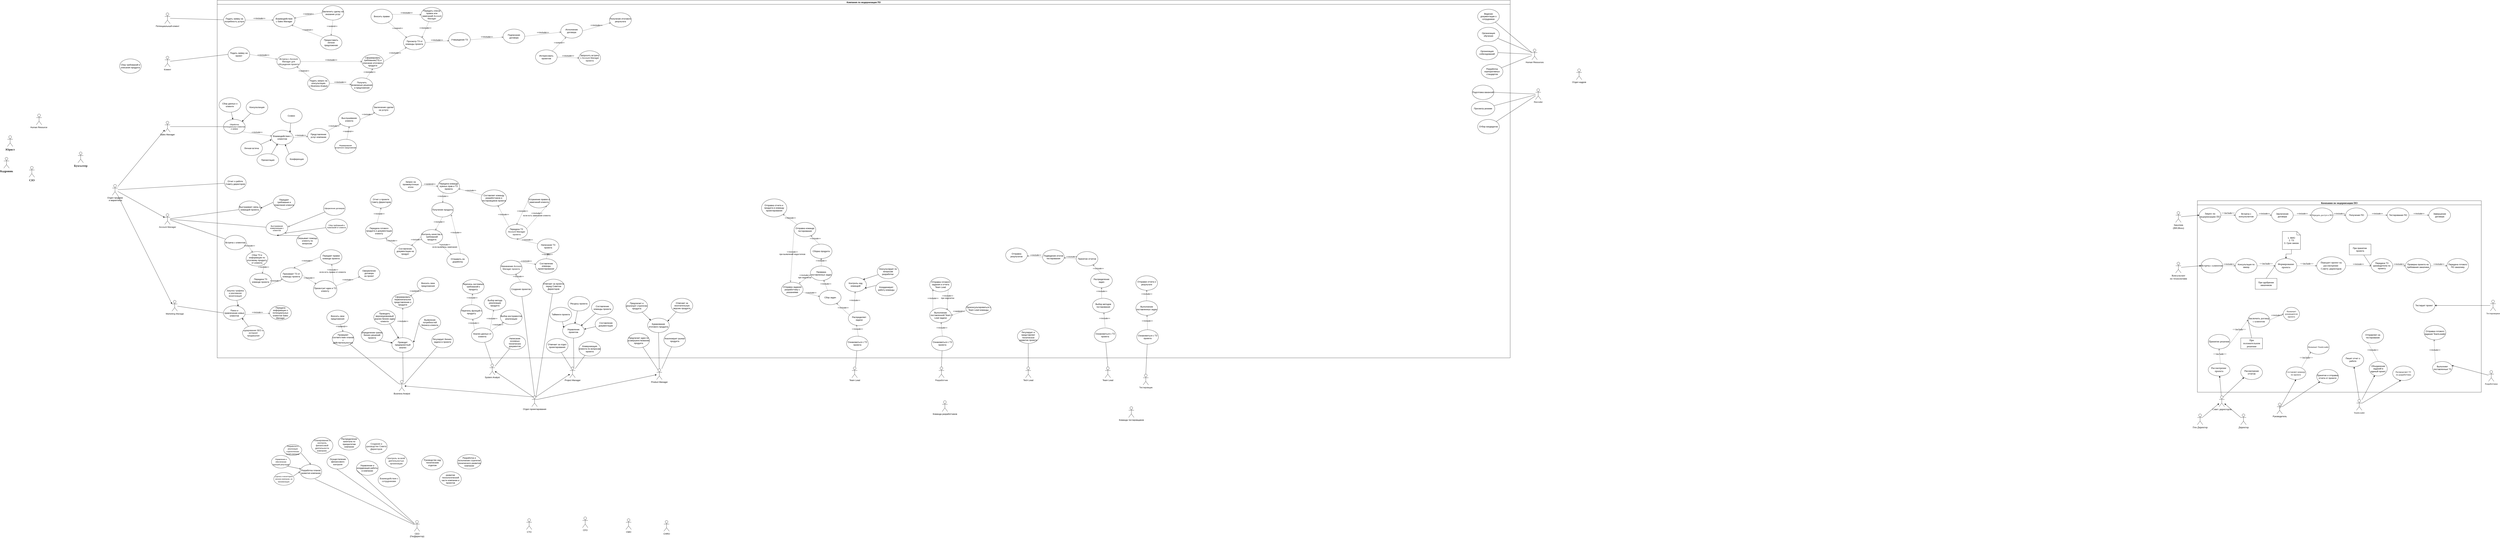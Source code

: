 <mxfile version="20.6.0" type="github">
  <diagram id="q-M6e1E9mZHze_OHQ8Zx" name="Страница 1">
    <mxGraphModel dx="10364" dy="4702" grid="1" gridSize="10" guides="1" tooltips="1" connect="1" arrows="1" fold="1" page="1" pageScale="1" pageWidth="1169" pageHeight="827" math="0" shadow="0">
      <root>
        <mxCell id="0" />
        <mxCell id="1" parent="0" />
        <mxCell id="guaCZs_cKu1_7_RgZMiv-1" value="Компания по модернизации ПО" style="swimlane;fontFamily=Comic Sans MS;fontSize=14;" parent="1" vertex="1">
          <mxGeometry x="8080" y="-340" width="1570" height="1060" as="geometry" />
        </mxCell>
        <mxCell id="guaCZs_cKu1_7_RgZMiv-38" value="Закрос на модернизацию ПО" style="ellipse;whiteSpace=wrap;html=1;fontFamily=Comic Sans MS;fontSize=14;" parent="guaCZs_cKu1_7_RgZMiv-1" vertex="1">
          <mxGeometry x="10" y="40" width="120" height="80" as="geometry" />
        </mxCell>
        <mxCell id="guaCZs_cKu1_7_RgZMiv-41" value="&amp;lt;&amp;lt;include&amp;gt;&amp;gt;" style="html=1;verticalAlign=bottom;labelBackgroundColor=none;endArrow=open;endFill=0;dashed=1;rounded=0;fontFamily=Comic Sans MS;fontSize=14;entryX=0;entryY=0.5;entryDx=0;entryDy=0;" parent="guaCZs_cKu1_7_RgZMiv-1" source="guaCZs_cKu1_7_RgZMiv-38" target="GUWoHe-Yc3RCBkC3415t-1" edge="1">
          <mxGeometry width="160" relative="1" as="geometry">
            <mxPoint x="230" y="419.5" as="sourcePoint" />
            <mxPoint x="290" y="240" as="targetPoint" />
          </mxGeometry>
        </mxCell>
        <mxCell id="guaCZs_cKu1_7_RgZMiv-42" value="Встреча с клиентом" style="ellipse;whiteSpace=wrap;html=1;fontFamily=Comic Sans MS;fontSize=14;" parent="guaCZs_cKu1_7_RgZMiv-1" vertex="1">
          <mxGeometry x="20" y="320" width="120" height="80" as="geometry" />
        </mxCell>
        <mxCell id="guaCZs_cKu1_7_RgZMiv-48" value="Передает проект на рассмотрение&amp;nbsp;&lt;br&gt;Совету директоров" style="ellipse;whiteSpace=wrap;html=1;fontFamily=Comic Sans MS;fontSize=14;" parent="guaCZs_cKu1_7_RgZMiv-1" vertex="1">
          <mxGeometry x="660" y="310" width="160" height="100" as="geometry" />
        </mxCell>
        <mxCell id="guaCZs_cKu1_7_RgZMiv-47" value="&amp;lt;&amp;lt;include&amp;gt;&amp;gt;" style="html=1;verticalAlign=bottom;labelBackgroundColor=none;endArrow=open;endFill=0;dashed=1;rounded=0;fontFamily=Comic Sans MS;fontSize=14;exitX=1;exitY=0.5;exitDx=0;exitDy=0;" parent="guaCZs_cKu1_7_RgZMiv-1" source="guaCZs_cKu1_7_RgZMiv-64" target="guaCZs_cKu1_7_RgZMiv-48" edge="1">
          <mxGeometry width="160" relative="1" as="geometry">
            <mxPoint x="370" y="700" as="sourcePoint" />
            <mxPoint x="230" y="650" as="targetPoint" />
          </mxGeometry>
        </mxCell>
        <mxCell id="guaCZs_cKu1_7_RgZMiv-56" value="Рассмотрение&amp;nbsp;&lt;br&gt;проекта" style="ellipse;whiteSpace=wrap;html=1;fontFamily=Comic Sans MS;fontSize=14;" parent="guaCZs_cKu1_7_RgZMiv-1" vertex="1">
          <mxGeometry x="60" y="900" width="120" height="70" as="geometry" />
        </mxCell>
        <mxCell id="guaCZs_cKu1_7_RgZMiv-58" value="Принятие решения" style="ellipse;whiteSpace=wrap;html=1;fontFamily=Comic Sans MS;fontSize=14;" parent="guaCZs_cKu1_7_RgZMiv-1" vertex="1">
          <mxGeometry x="60" y="740" width="120" height="80" as="geometry" />
        </mxCell>
        <mxCell id="guaCZs_cKu1_7_RgZMiv-57" value="&amp;lt;&amp;lt;include&amp;gt;&amp;gt;" style="html=1;verticalAlign=bottom;labelBackgroundColor=none;endArrow=open;endFill=0;dashed=1;rounded=0;fontFamily=Comic Sans MS;fontSize=14;entryX=0.5;entryY=1;entryDx=0;entryDy=0;exitX=0.564;exitY=0.01;exitDx=0;exitDy=0;exitPerimeter=0;" parent="guaCZs_cKu1_7_RgZMiv-1" source="guaCZs_cKu1_7_RgZMiv-56" target="guaCZs_cKu1_7_RgZMiv-58" edge="1">
          <mxGeometry width="160" relative="1" as="geometry">
            <mxPoint x="320" y="910" as="sourcePoint" />
            <mxPoint x="400" y="830" as="targetPoint" />
          </mxGeometry>
        </mxCell>
        <mxCell id="guaCZs_cKu1_7_RgZMiv-59" value="Заключить договор с клиентом" style="ellipse;whiteSpace=wrap;html=1;fontFamily=Comic Sans MS;fontSize=14;" parent="guaCZs_cKu1_7_RgZMiv-1" vertex="1">
          <mxGeometry x="280" y="620" width="120" height="80" as="geometry" />
        </mxCell>
        <mxCell id="guaCZs_cKu1_7_RgZMiv-60" value="&amp;lt;&amp;lt;include&amp;gt;&amp;gt;" style="html=1;verticalAlign=bottom;labelBackgroundColor=none;endArrow=open;endFill=0;dashed=1;rounded=0;fontFamily=Comic Sans MS;fontSize=14;exitX=1.018;exitY=0.6;exitDx=0;exitDy=0;exitPerimeter=0;entryX=0;entryY=0.5;entryDx=0;entryDy=0;" parent="guaCZs_cKu1_7_RgZMiv-1" source="guaCZs_cKu1_7_RgZMiv-58" target="guaCZs_cKu1_7_RgZMiv-59" edge="1">
          <mxGeometry width="160" relative="1" as="geometry">
            <mxPoint x="320" y="900" as="sourcePoint" />
            <mxPoint x="480" y="900" as="targetPoint" />
          </mxGeometry>
        </mxCell>
        <mxCell id="guaCZs_cKu1_7_RgZMiv-61" value="При положительном решении" style="rounded=0;whiteSpace=wrap;html=1;fontFamily=Comic Sans MS;fontSize=14;" parent="guaCZs_cKu1_7_RgZMiv-1" vertex="1">
          <mxGeometry x="240" y="760" width="120" height="60" as="geometry" />
        </mxCell>
        <mxCell id="guaCZs_cKu1_7_RgZMiv-64" value="Формирование проекта" style="ellipse;whiteSpace=wrap;html=1;fontFamily=Comic Sans MS;fontSize=14;" parent="guaCZs_cKu1_7_RgZMiv-1" vertex="1">
          <mxGeometry x="430" y="320" width="120" height="80" as="geometry" />
        </mxCell>
        <mxCell id="guaCZs_cKu1_7_RgZMiv-63" value="&amp;lt;&amp;lt;include&amp;gt;&amp;gt;" style="html=1;verticalAlign=bottom;labelBackgroundColor=none;endArrow=open;endFill=0;dashed=1;rounded=0;fontFamily=Comic Sans MS;fontSize=14;entryX=0;entryY=0.5;entryDx=0;entryDy=0;exitX=1;exitY=0.5;exitDx=0;exitDy=0;" parent="guaCZs_cKu1_7_RgZMiv-1" source="jWmoQ8qqTmjfDzAK_sgd-14" target="guaCZs_cKu1_7_RgZMiv-64" edge="1">
          <mxGeometry width="160" relative="1" as="geometry">
            <mxPoint x="310" y="520" as="sourcePoint" />
            <mxPoint x="560" y="490" as="targetPoint" />
          </mxGeometry>
        </mxCell>
        <mxCell id="SjGMKWaWHkdXfCxdrCQ1-6" value="Назначает руководителя проекта" style="ellipse;whiteSpace=wrap;html=1;fontFamily=Comic Sans MS;" parent="guaCZs_cKu1_7_RgZMiv-1" vertex="1">
          <mxGeometry x="475" y="590" width="90" height="74" as="geometry" />
        </mxCell>
        <mxCell id="SjGMKWaWHkdXfCxdrCQ1-8" value="Составляет команду по проекту" style="ellipse;whiteSpace=wrap;html=1;fontFamily=Comic Sans MS;" parent="guaCZs_cKu1_7_RgZMiv-1" vertex="1">
          <mxGeometry x="490" y="920" width="110" height="70" as="geometry" />
        </mxCell>
        <mxCell id="SjGMKWaWHkdXfCxdrCQ1-11" value="Назначает TeamLeader" style="ellipse;whiteSpace=wrap;html=1;fontFamily=Comic Sans MS;" parent="guaCZs_cKu1_7_RgZMiv-1" vertex="1">
          <mxGeometry x="609" y="770" width="120" height="80" as="geometry" />
        </mxCell>
        <mxCell id="SjGMKWaWHkdXfCxdrCQ1-10" value="&amp;lt;&amp;lt;include&amp;gt;&amp;gt;" style="html=1;verticalAlign=bottom;labelBackgroundColor=none;endArrow=open;endFill=0;dashed=1;rounded=0;fontFamily=Comic Sans MS;fontSize=14;exitX=0.797;exitY=0.026;exitDx=0;exitDy=0;exitPerimeter=0;entryX=0;entryY=1;entryDx=0;entryDy=0;" parent="guaCZs_cKu1_7_RgZMiv-1" source="SjGMKWaWHkdXfCxdrCQ1-8" target="SjGMKWaWHkdXfCxdrCQ1-11" edge="1">
          <mxGeometry width="160" relative="1" as="geometry">
            <mxPoint x="530" y="930" as="sourcePoint" />
            <mxPoint x="770" y="880" as="targetPoint" />
          </mxGeometry>
        </mxCell>
        <mxCell id="SjGMKWaWHkdXfCxdrCQ1-14" value="Распределяет ТЗ&amp;nbsp;&lt;br&gt;по разработчика" style="ellipse;whiteSpace=wrap;html=1;fontFamily=Comic Sans MS;" parent="guaCZs_cKu1_7_RgZMiv-1" vertex="1">
          <mxGeometry x="1080" y="915" width="120" height="80" as="geometry" />
        </mxCell>
        <mxCell id="SjGMKWaWHkdXfCxdrCQ1-20" value="Передать доступ к ПО" style="ellipse;whiteSpace=wrap;html=1;fontFamily=Comic Sans MS;" parent="guaCZs_cKu1_7_RgZMiv-1" vertex="1">
          <mxGeometry x="630" y="40" width="120" height="80" as="geometry" />
        </mxCell>
        <mxCell id="jWmoQ8qqTmjfDzAK_sgd-4" value="Объединение заданий в единый проект" style="ellipse;whiteSpace=wrap;html=1;" parent="guaCZs_cKu1_7_RgZMiv-1" vertex="1">
          <mxGeometry x="950" y="890" width="100" height="80" as="geometry" />
        </mxCell>
        <mxCell id="jWmoQ8qqTmjfDzAK_sgd-8" value="Принятие и отправка отчета от проекте" style="ellipse;whiteSpace=wrap;html=1;" parent="guaCZs_cKu1_7_RgZMiv-1" vertex="1">
          <mxGeometry x="660" y="934" width="120" height="80" as="geometry" />
        </mxCell>
        <mxCell id="jWmoQ8qqTmjfDzAK_sgd-13" value="При одобрении заказчиком" style="rounded=0;whiteSpace=wrap;html=1;" parent="guaCZs_cKu1_7_RgZMiv-1" vertex="1">
          <mxGeometry x="320" y="430" width="120" height="60" as="geometry" />
        </mxCell>
        <mxCell id="jWmoQ8qqTmjfDzAK_sgd-14" value="Консультация по заказу" style="ellipse;whiteSpace=wrap;html=1;" parent="guaCZs_cKu1_7_RgZMiv-1" vertex="1">
          <mxGeometry x="210" y="320" width="120" height="80" as="geometry" />
        </mxCell>
        <mxCell id="jWmoQ8qqTmjfDzAK_sgd-15" value="&amp;lt;&amp;lt;include&amp;gt;&amp;gt;" style="html=1;verticalAlign=bottom;labelBackgroundColor=none;endArrow=open;endFill=0;dashed=1;rounded=0;exitX=1;exitY=0.5;exitDx=0;exitDy=0;entryX=0;entryY=0.5;entryDx=0;entryDy=0;" parent="guaCZs_cKu1_7_RgZMiv-1" source="guaCZs_cKu1_7_RgZMiv-42" target="jWmoQ8qqTmjfDzAK_sgd-14" edge="1">
          <mxGeometry width="160" relative="1" as="geometry">
            <mxPoint x="450" y="710" as="sourcePoint" />
            <mxPoint x="610" y="710" as="targetPoint" />
          </mxGeometry>
        </mxCell>
        <mxCell id="jWmoQ8qqTmjfDzAK_sgd-16" value="" style="endArrow=none;html=1;rounded=0;exitX=0.5;exitY=0;exitDx=0;exitDy=0;entryX=0;entryY=0.5;entryDx=0;entryDy=0;" parent="guaCZs_cKu1_7_RgZMiv-1" source="jWmoQ8qqTmjfDzAK_sgd-13" target="guaCZs_cKu1_7_RgZMiv-64" edge="1">
          <mxGeometry width="50" height="50" relative="1" as="geometry">
            <mxPoint x="500" y="750" as="sourcePoint" />
            <mxPoint x="550" y="700" as="targetPoint" />
          </mxGeometry>
        </mxCell>
        <mxCell id="jWmoQ8qqTmjfDzAK_sgd-18" style="edgeStyle=orthogonalEdgeStyle;rounded=0;orthogonalLoop=1;jettySize=auto;html=1;" parent="guaCZs_cKu1_7_RgZMiv-1" source="jWmoQ8qqTmjfDzAK_sgd-17" target="guaCZs_cKu1_7_RgZMiv-64" edge="1">
          <mxGeometry relative="1" as="geometry" />
        </mxCell>
        <mxCell id="jWmoQ8qqTmjfDzAK_sgd-17" value="1. ФИО&lt;br&gt;2. ТЗ&lt;br&gt;3. Срок заказа" style="shape=note;size=20;whiteSpace=wrap;html=1;" parent="guaCZs_cKu1_7_RgZMiv-1" vertex="1">
          <mxGeometry x="470" y="170" width="100" height="100" as="geometry" />
        </mxCell>
        <mxCell id="GUWoHe-Yc3RCBkC3415t-1" value="Встреча с консультантом" style="ellipse;whiteSpace=wrap;html=1;" parent="guaCZs_cKu1_7_RgZMiv-1" vertex="1">
          <mxGeometry x="210" y="40" width="120" height="80" as="geometry" />
        </mxCell>
        <mxCell id="GUWoHe-Yc3RCBkC3415t-2" value="&amp;lt;&amp;lt;include&amp;gt;&amp;gt;" style="html=1;verticalAlign=bottom;labelBackgroundColor=none;endArrow=open;endFill=0;dashed=1;rounded=0;exitX=1;exitY=0.5;exitDx=0;exitDy=0;entryX=0;entryY=0.5;entryDx=0;entryDy=0;" parent="guaCZs_cKu1_7_RgZMiv-1" source="GUWoHe-Yc3RCBkC3415t-1" target="GUWoHe-Yc3RCBkC3415t-3" edge="1">
          <mxGeometry width="160" relative="1" as="geometry">
            <mxPoint x="450" y="200" as="sourcePoint" />
            <mxPoint x="540" y="190" as="targetPoint" />
          </mxGeometry>
        </mxCell>
        <mxCell id="GUWoHe-Yc3RCBkC3415t-3" value="Заключение договора" style="ellipse;whiteSpace=wrap;html=1;" parent="guaCZs_cKu1_7_RgZMiv-1" vertex="1">
          <mxGeometry x="410" y="40" width="120" height="80" as="geometry" />
        </mxCell>
        <mxCell id="guaCZs_cKu1_7_RgZMiv-62" value="" style="endArrow=none;html=1;rounded=0;fontFamily=Comic Sans MS;fontSize=14;exitX=0.5;exitY=0;exitDx=0;exitDy=0;entryX=0;entryY=0.5;entryDx=0;entryDy=0;" parent="guaCZs_cKu1_7_RgZMiv-1" source="guaCZs_cKu1_7_RgZMiv-61" target="guaCZs_cKu1_7_RgZMiv-59" edge="1">
          <mxGeometry width="50" height="50" relative="1" as="geometry">
            <mxPoint x="450" y="870" as="sourcePoint" />
            <mxPoint x="450" y="800" as="targetPoint" />
          </mxGeometry>
        </mxCell>
        <mxCell id="GUWoHe-Yc3RCBkC3415t-7" value="Передача ТЗ&lt;br&gt;руководителю по проекту" style="ellipse;whiteSpace=wrap;html=1;" parent="guaCZs_cKu1_7_RgZMiv-1" vertex="1">
          <mxGeometry x="960" y="320" width="120" height="80" as="geometry" />
        </mxCell>
        <mxCell id="GUWoHe-Yc3RCBkC3415t-5" value="&amp;lt;&amp;lt;include&amp;gt;&amp;gt;" style="html=1;verticalAlign=bottom;labelBackgroundColor=none;endArrow=open;endFill=0;dashed=1;rounded=0;entryX=0;entryY=0.5;entryDx=0;entryDy=0;exitX=1;exitY=0.5;exitDx=0;exitDy=0;" parent="guaCZs_cKu1_7_RgZMiv-1" source="guaCZs_cKu1_7_RgZMiv-48" target="GUWoHe-Yc3RCBkC3415t-7" edge="1">
          <mxGeometry width="160" relative="1" as="geometry">
            <mxPoint x="120" y="600" as="sourcePoint" />
            <mxPoint x="280" y="600" as="targetPoint" />
          </mxGeometry>
        </mxCell>
        <mxCell id="GUWoHe-Yc3RCBkC3415t-9" value="При принятии&amp;nbsp; проекта" style="rounded=0;whiteSpace=wrap;html=1;" parent="guaCZs_cKu1_7_RgZMiv-1" vertex="1">
          <mxGeometry x="840" y="240" width="120" height="60" as="geometry" />
        </mxCell>
        <mxCell id="GUWoHe-Yc3RCBkC3415t-8" value="" style="endArrow=none;html=1;rounded=0;exitX=0;exitY=0.5;exitDx=0;exitDy=0;" parent="guaCZs_cKu1_7_RgZMiv-1" source="GUWoHe-Yc3RCBkC3415t-7" target="GUWoHe-Yc3RCBkC3415t-9" edge="1">
          <mxGeometry width="50" height="50" relative="1" as="geometry">
            <mxPoint x="870" y="400" as="sourcePoint" />
            <mxPoint x="540" y="430" as="targetPoint" />
          </mxGeometry>
        </mxCell>
        <mxCell id="GUWoHe-Yc3RCBkC3415t-10" value="&amp;lt;&amp;lt;include&amp;gt;&amp;gt;" style="html=1;verticalAlign=bottom;labelBackgroundColor=none;endArrow=open;endFill=0;dashed=1;rounded=0;exitX=1;exitY=0.5;exitDx=0;exitDy=0;entryX=0;entryY=0.5;entryDx=0;entryDy=0;" parent="guaCZs_cKu1_7_RgZMiv-1" source="GUWoHe-Yc3RCBkC3415t-3" target="SjGMKWaWHkdXfCxdrCQ1-20" edge="1">
          <mxGeometry width="160" relative="1" as="geometry">
            <mxPoint x="260" y="340" as="sourcePoint" />
            <mxPoint x="420" y="340" as="targetPoint" />
          </mxGeometry>
        </mxCell>
        <mxCell id="SzfnKehImvkE5uTHRfjH-2" value="Получение ПО" style="ellipse;whiteSpace=wrap;html=1;" parent="guaCZs_cKu1_7_RgZMiv-1" vertex="1">
          <mxGeometry x="820" y="40" width="120" height="80" as="geometry" />
        </mxCell>
        <mxCell id="SzfnKehImvkE5uTHRfjH-1" value="&amp;lt;&amp;lt;include&amp;gt;&amp;gt;" style="html=1;verticalAlign=bottom;labelBackgroundColor=none;endArrow=open;endFill=0;dashed=1;rounded=0;exitX=1;exitY=0.5;exitDx=0;exitDy=0;entryX=0;entryY=0.5;entryDx=0;entryDy=0;" parent="guaCZs_cKu1_7_RgZMiv-1" source="SjGMKWaWHkdXfCxdrCQ1-20" target="SzfnKehImvkE5uTHRfjH-2" edge="1">
          <mxGeometry width="160" relative="1" as="geometry">
            <mxPoint x="540" y="350" as="sourcePoint" />
            <mxPoint x="820" y="80" as="targetPoint" />
          </mxGeometry>
        </mxCell>
        <mxCell id="SzfnKehImvkE5uTHRfjH-4" value="Тестирование ПО" style="ellipse;whiteSpace=wrap;html=1;" parent="guaCZs_cKu1_7_RgZMiv-1" vertex="1">
          <mxGeometry x="1050" y="40" width="120" height="80" as="geometry" />
        </mxCell>
        <mxCell id="SzfnKehImvkE5uTHRfjH-3" value="&amp;lt;&amp;lt;include&amp;gt;&amp;gt;" style="html=1;verticalAlign=bottom;labelBackgroundColor=none;endArrow=open;endFill=0;dashed=1;rounded=0;exitX=1;exitY=0.5;exitDx=0;exitDy=0;entryX=0;entryY=0.5;entryDx=0;entryDy=0;" parent="guaCZs_cKu1_7_RgZMiv-1" source="SzfnKehImvkE5uTHRfjH-2" target="SzfnKehImvkE5uTHRfjH-4" edge="1">
          <mxGeometry width="160" relative="1" as="geometry">
            <mxPoint x="540" y="350" as="sourcePoint" />
            <mxPoint x="1030" y="80" as="targetPoint" />
          </mxGeometry>
        </mxCell>
        <mxCell id="SzfnKehImvkE5uTHRfjH-6" value="Завершение договора" style="ellipse;whiteSpace=wrap;html=1;" parent="guaCZs_cKu1_7_RgZMiv-1" vertex="1">
          <mxGeometry x="1280" y="40" width="120" height="80" as="geometry" />
        </mxCell>
        <mxCell id="SzfnKehImvkE5uTHRfjH-7" value="&amp;lt;&amp;lt;include&amp;gt;&amp;gt;" style="html=1;verticalAlign=bottom;labelBackgroundColor=none;endArrow=open;endFill=0;dashed=1;rounded=0;exitX=1;exitY=0.5;exitDx=0;exitDy=0;entryX=0;entryY=0.5;entryDx=0;entryDy=0;" parent="guaCZs_cKu1_7_RgZMiv-1" source="SzfnKehImvkE5uTHRfjH-4" target="SzfnKehImvkE5uTHRfjH-6" edge="1">
          <mxGeometry width="160" relative="1" as="geometry">
            <mxPoint x="1090" y="340" as="sourcePoint" />
            <mxPoint x="1250" y="340" as="targetPoint" />
          </mxGeometry>
        </mxCell>
        <mxCell id="SzfnKehImvkE5uTHRfjH-9" value="Проверка проекта на требования заказчика" style="ellipse;whiteSpace=wrap;html=1;" parent="guaCZs_cKu1_7_RgZMiv-1" vertex="1">
          <mxGeometry x="1150" y="320" width="140" height="80" as="geometry" />
        </mxCell>
        <mxCell id="SzfnKehImvkE5uTHRfjH-10" value="&amp;lt;&amp;lt;include&amp;gt;&amp;gt;" style="html=1;verticalAlign=bottom;labelBackgroundColor=none;endArrow=open;endFill=0;dashed=1;rounded=0;exitX=1;exitY=0.5;exitDx=0;exitDy=0;entryX=0;entryY=0.5;entryDx=0;entryDy=0;" parent="guaCZs_cKu1_7_RgZMiv-1" source="GUWoHe-Yc3RCBkC3415t-7" target="SzfnKehImvkE5uTHRfjH-9" edge="1">
          <mxGeometry width="160" relative="1" as="geometry">
            <mxPoint x="930" y="490" as="sourcePoint" />
            <mxPoint x="1090" y="490" as="targetPoint" />
          </mxGeometry>
        </mxCell>
        <mxCell id="SzfnKehImvkE5uTHRfjH-11" value="Передача готового ПО заказчику" style="ellipse;whiteSpace=wrap;html=1;" parent="guaCZs_cKu1_7_RgZMiv-1" vertex="1">
          <mxGeometry x="1380" y="320" width="120" height="80" as="geometry" />
        </mxCell>
        <mxCell id="SzfnKehImvkE5uTHRfjH-12" value="&amp;lt;&amp;lt;include&amp;gt;&amp;gt;" style="html=1;verticalAlign=bottom;labelBackgroundColor=none;endArrow=open;endFill=0;dashed=1;rounded=0;exitX=1;exitY=0.5;exitDx=0;exitDy=0;entryX=0;entryY=0.5;entryDx=0;entryDy=0;" parent="guaCZs_cKu1_7_RgZMiv-1" source="SzfnKehImvkE5uTHRfjH-9" target="SzfnKehImvkE5uTHRfjH-11" edge="1">
          <mxGeometry width="160" relative="1" as="geometry">
            <mxPoint x="930" y="480" as="sourcePoint" />
            <mxPoint x="1090" y="480" as="targetPoint" />
          </mxGeometry>
        </mxCell>
        <mxCell id="SzfnKehImvkE5uTHRfjH-13" value="&amp;lt;&amp;lt;include&amp;gt;&amp;gt;" style="html=1;verticalAlign=bottom;labelBackgroundColor=none;endArrow=open;endFill=0;dashed=1;rounded=0;exitX=1;exitY=0.5;exitDx=0;exitDy=0;entryX=0;entryY=0.5;entryDx=0;entryDy=0;" parent="guaCZs_cKu1_7_RgZMiv-1" source="guaCZs_cKu1_7_RgZMiv-59" target="SjGMKWaWHkdXfCxdrCQ1-6" edge="1">
          <mxGeometry width="160" relative="1" as="geometry">
            <mxPoint x="370" y="890" as="sourcePoint" />
            <mxPoint x="530" y="890" as="targetPoint" />
          </mxGeometry>
        </mxCell>
        <mxCell id="SzfnKehImvkE5uTHRfjH-15" value="Рассмотрение отчетов" style="ellipse;whiteSpace=wrap;html=1;" parent="guaCZs_cKu1_7_RgZMiv-1" vertex="1">
          <mxGeometry x="240.0" y="910" width="120" height="80" as="geometry" />
        </mxCell>
        <mxCell id="jWmoQ8qqTmjfDzAK_sgd-1" value="Выполняет поставленные ТЗ" style="ellipse;whiteSpace=wrap;html=1;" parent="guaCZs_cKu1_7_RgZMiv-1" vertex="1">
          <mxGeometry x="1300" y="890" width="110" height="70" as="geometry" />
        </mxCell>
        <mxCell id="SzfnKehImvkE5uTHRfjH-20" value="Пишет отчет о работе" style="ellipse;whiteSpace=wrap;html=1;" parent="guaCZs_cKu1_7_RgZMiv-1" vertex="1">
          <mxGeometry x="800" y="840.0" width="120" height="80" as="geometry" />
        </mxCell>
        <mxCell id="SzfnKehImvkE5uTHRfjH-19" value="&amp;lt;&amp;lt;include&amp;gt;&amp;gt;" style="html=1;verticalAlign=bottom;labelBackgroundColor=none;endArrow=open;endFill=0;dashed=1;rounded=0;exitX=0.5;exitY=0;exitDx=0;exitDy=0;entryX=0.25;entryY=0.875;entryDx=0;entryDy=0;entryPerimeter=0;" parent="guaCZs_cKu1_7_RgZMiv-1" source="jWmoQ8qqTmjfDzAK_sgd-4" target="SzfnKehImvkE5uTHRfjH-23" edge="1">
          <mxGeometry width="160" relative="1" as="geometry">
            <mxPoint x="1320" y="880" as="sourcePoint" />
            <mxPoint x="910" y="790" as="targetPoint" />
          </mxGeometry>
        </mxCell>
        <mxCell id="SzfnKehImvkE5uTHRfjH-22" value="Отправка готового задания TeamLeader" style="ellipse;whiteSpace=wrap;html=1;" parent="guaCZs_cKu1_7_RgZMiv-1" vertex="1">
          <mxGeometry x="1254" y="690" width="120" height="80" as="geometry" />
        </mxCell>
        <mxCell id="SzfnKehImvkE5uTHRfjH-21" value="&amp;lt;&amp;lt;include&amp;gt;&amp;gt;" style="html=1;verticalAlign=bottom;labelBackgroundColor=none;endArrow=open;endFill=0;dashed=1;rounded=0;exitX=0;exitY=0;exitDx=0;exitDy=0;entryX=0.46;entryY=0.992;entryDx=0;entryDy=0;entryPerimeter=0;" parent="guaCZs_cKu1_7_RgZMiv-1" source="jWmoQ8qqTmjfDzAK_sgd-1" target="SzfnKehImvkE5uTHRfjH-22" edge="1">
          <mxGeometry width="160" relative="1" as="geometry">
            <mxPoint x="1320" y="870" as="sourcePoint" />
            <mxPoint x="1280" y="820" as="targetPoint" />
          </mxGeometry>
        </mxCell>
        <mxCell id="jWmoQ8qqTmjfDzAK_sgd-6" value="Тестирует проект" style="ellipse;whiteSpace=wrap;html=1;" parent="guaCZs_cKu1_7_RgZMiv-1" vertex="1">
          <mxGeometry x="1194" y="540" width="120" height="80" as="geometry" />
        </mxCell>
        <mxCell id="SzfnKehImvkE5uTHRfjH-23" value="Отправляет на тестирование" style="ellipse;whiteSpace=wrap;html=1;" parent="guaCZs_cKu1_7_RgZMiv-1" vertex="1">
          <mxGeometry x="910" y="710" width="120" height="80" as="geometry" />
        </mxCell>
        <mxCell id="guaCZs_cKu1_7_RgZMiv-37" value="Заказчик&lt;br&gt;(BIGBoss)" style="shape=umlActor;verticalLabelPosition=bottom;verticalAlign=top;html=1;outlineConnect=0;fontFamily=Comic Sans MS;fontSize=14;labelBackgroundColor=none;" parent="1" vertex="1">
          <mxGeometry x="7960" y="-280" width="30" height="60" as="geometry" />
        </mxCell>
        <mxCell id="guaCZs_cKu1_7_RgZMiv-39" value="" style="endArrow=classic;html=1;rounded=0;fontFamily=Comic Sans MS;fontSize=14;entryX=0;entryY=0.5;entryDx=0;entryDy=0;" parent="1" source="guaCZs_cKu1_7_RgZMiv-37" target="guaCZs_cKu1_7_RgZMiv-38" edge="1">
          <mxGeometry width="50" height="50" relative="1" as="geometry">
            <mxPoint x="8430" y="120" as="sourcePoint" />
            <mxPoint x="8480" y="70" as="targetPoint" />
          </mxGeometry>
        </mxCell>
        <mxCell id="guaCZs_cKu1_7_RgZMiv-44" value="Консультант&lt;br&gt;по технологиям" style="shape=umlActor;verticalLabelPosition=bottom;verticalAlign=top;html=1;outlineConnect=0;fontFamily=Comic Sans MS;fontSize=14;" parent="1" vertex="1">
          <mxGeometry x="7960" width="30" height="60" as="geometry" />
        </mxCell>
        <mxCell id="guaCZs_cKu1_7_RgZMiv-45" value="" style="endArrow=classic;html=1;rounded=0;fontFamily=Comic Sans MS;fontSize=14;entryX=0;entryY=0.5;entryDx=0;entryDy=0;" parent="1" source="guaCZs_cKu1_7_RgZMiv-44" target="guaCZs_cKu1_7_RgZMiv-42" edge="1">
          <mxGeometry width="50" height="50" relative="1" as="geometry">
            <mxPoint x="8540" y="370" as="sourcePoint" />
            <mxPoint x="8120" y="360" as="targetPoint" />
          </mxGeometry>
        </mxCell>
        <mxCell id="guaCZs_cKu1_7_RgZMiv-49" value="Директор" style="shape=umlActor;verticalLabelPosition=bottom;verticalAlign=top;html=1;outlineConnect=0;fontFamily=Comic Sans MS;fontSize=14;" parent="1" vertex="1">
          <mxGeometry x="8320" y="840" width="30" height="60" as="geometry" />
        </mxCell>
        <mxCell id="guaCZs_cKu1_7_RgZMiv-50" value="Ген-Директор" style="shape=umlActor;verticalLabelPosition=bottom;verticalAlign=top;html=1;outlineConnect=0;fontFamily=Comic Sans MS;fontSize=14;" parent="1" vertex="1">
          <mxGeometry x="8080" y="840" width="30" height="60" as="geometry" />
        </mxCell>
        <mxCell id="guaCZs_cKu1_7_RgZMiv-51" value="Совет директоров" style="shape=umlActor;verticalLabelPosition=bottom;verticalAlign=top;html=1;outlineConnect=0;fontFamily=Comic Sans MS;fontSize=14;" parent="1" vertex="1">
          <mxGeometry x="8200" y="740" width="30" height="60" as="geometry" />
        </mxCell>
        <mxCell id="guaCZs_cKu1_7_RgZMiv-52" value="" style="endArrow=classic;html=1;rounded=0;fontFamily=Comic Sans MS;fontSize=14;" parent="1" source="guaCZs_cKu1_7_RgZMiv-50" target="guaCZs_cKu1_7_RgZMiv-51" edge="1">
          <mxGeometry width="50" height="50" relative="1" as="geometry">
            <mxPoint x="8520" y="760" as="sourcePoint" />
            <mxPoint x="8570" y="710" as="targetPoint" />
          </mxGeometry>
        </mxCell>
        <mxCell id="guaCZs_cKu1_7_RgZMiv-53" value="" style="endArrow=classic;html=1;rounded=0;fontFamily=Comic Sans MS;fontSize=14;exitX=0;exitY=0.333;exitDx=0;exitDy=0;exitPerimeter=0;" parent="1" source="guaCZs_cKu1_7_RgZMiv-49" target="guaCZs_cKu1_7_RgZMiv-51" edge="1">
          <mxGeometry width="50" height="50" relative="1" as="geometry">
            <mxPoint x="8520" y="760" as="sourcePoint" />
            <mxPoint x="8570" y="710" as="targetPoint" />
          </mxGeometry>
        </mxCell>
        <mxCell id="guaCZs_cKu1_7_RgZMiv-55" value="" style="endArrow=classic;html=1;rounded=0;fontFamily=Comic Sans MS;fontSize=14;" parent="1" source="guaCZs_cKu1_7_RgZMiv-51" target="guaCZs_cKu1_7_RgZMiv-56" edge="1">
          <mxGeometry width="50" height="50" relative="1" as="geometry">
            <mxPoint x="8450" y="800" as="sourcePoint" />
            <mxPoint x="8440" y="660" as="targetPoint" />
          </mxGeometry>
        </mxCell>
        <mxCell id="SjGMKWaWHkdXfCxdrCQ1-5" value="Руководитель" style="shape=umlActor;verticalLabelPosition=bottom;verticalAlign=top;html=1;outlineConnect=0;" parent="1" vertex="1">
          <mxGeometry x="8520" y="780" width="30" height="60" as="geometry" />
        </mxCell>
        <mxCell id="SjGMKWaWHkdXfCxdrCQ1-9" value="" style="endArrow=classic;html=1;rounded=0;fontFamily=Comic Sans MS;exitX=0.5;exitY=0.5;exitDx=0;exitDy=0;exitPerimeter=0;entryX=0.5;entryY=1;entryDx=0;entryDy=0;" parent="1" source="SjGMKWaWHkdXfCxdrCQ1-5" target="SjGMKWaWHkdXfCxdrCQ1-8" edge="1">
          <mxGeometry width="50" height="50" relative="1" as="geometry">
            <mxPoint x="8680" y="650" as="sourcePoint" />
            <mxPoint x="8730" y="600" as="targetPoint" />
          </mxGeometry>
        </mxCell>
        <mxCell id="SjGMKWaWHkdXfCxdrCQ1-12" value="Разработчики" style="shape=umlActor;verticalLabelPosition=bottom;verticalAlign=top;html=1;outlineConnect=0;fontFamily=Comic Sans MS;" parent="1" vertex="1">
          <mxGeometry x="9690" y="600" width="30" height="60" as="geometry" />
        </mxCell>
        <mxCell id="SjGMKWaWHkdXfCxdrCQ1-13" value="TeamLeader" style="shape=umlActor;verticalLabelPosition=bottom;verticalAlign=top;html=1;outlineConnect=0;fontFamily=Comic Sans MS;" parent="1" vertex="1">
          <mxGeometry x="8960" y="760" width="30" height="60" as="geometry" />
        </mxCell>
        <mxCell id="SjGMKWaWHkdXfCxdrCQ1-17" value="" style="endArrow=classic;html=1;rounded=0;fontFamily=Comic Sans MS;entryX=0.377;entryY=0.988;entryDx=0;entryDy=0;entryPerimeter=0;" parent="1" source="SjGMKWaWHkdXfCxdrCQ1-13" target="SjGMKWaWHkdXfCxdrCQ1-14" edge="1">
          <mxGeometry width="50" height="50" relative="1" as="geometry">
            <mxPoint x="8680" y="480" as="sourcePoint" />
            <mxPoint x="8730" y="430" as="targetPoint" />
          </mxGeometry>
        </mxCell>
        <mxCell id="SjGMKWaWHkdXfCxdrCQ1-18" value="Тестировщики" style="shape=umlActor;verticalLabelPosition=bottom;verticalAlign=top;html=1;outlineConnect=0;fontFamily=Comic Sans MS;" parent="1" vertex="1">
          <mxGeometry x="9700" y="210" width="30" height="60" as="geometry" />
        </mxCell>
        <mxCell id="jWmoQ8qqTmjfDzAK_sgd-2" value="" style="endArrow=classic;html=1;rounded=0;entryX=0.975;entryY=0.313;entryDx=0;entryDy=0;entryPerimeter=0;" parent="1" source="SjGMKWaWHkdXfCxdrCQ1-12" target="jWmoQ8qqTmjfDzAK_sgd-1" edge="1">
          <mxGeometry width="50" height="50" relative="1" as="geometry">
            <mxPoint x="9090" y="490" as="sourcePoint" />
            <mxPoint x="9140" y="440" as="targetPoint" />
          </mxGeometry>
        </mxCell>
        <mxCell id="jWmoQ8qqTmjfDzAK_sgd-5" value="" style="endArrow=classic;html=1;rounded=0;" parent="1" source="SjGMKWaWHkdXfCxdrCQ1-18" target="jWmoQ8qqTmjfDzAK_sgd-6" edge="1">
          <mxGeometry width="50" height="50" relative="1" as="geometry">
            <mxPoint x="9090" y="110" as="sourcePoint" />
            <mxPoint x="9230" y="-120" as="targetPoint" />
          </mxGeometry>
        </mxCell>
        <mxCell id="SzfnKehImvkE5uTHRfjH-16" value="" style="endArrow=classic;html=1;rounded=0;exitX=0.75;exitY=0.1;exitDx=0;exitDy=0;exitPerimeter=0;entryX=0;entryY=1;entryDx=0;entryDy=0;" parent="1" source="guaCZs_cKu1_7_RgZMiv-51" target="SzfnKehImvkE5uTHRfjH-15" edge="1">
          <mxGeometry width="50" height="50" relative="1" as="geometry">
            <mxPoint x="8500" y="430" as="sourcePoint" />
            <mxPoint x="8550" y="380" as="targetPoint" />
          </mxGeometry>
        </mxCell>
        <mxCell id="SzfnKehImvkE5uTHRfjH-17" value="" style="endArrow=classic;html=1;rounded=0;" parent="1" source="SjGMKWaWHkdXfCxdrCQ1-5" target="jWmoQ8qqTmjfDzAK_sgd-8" edge="1">
          <mxGeometry width="50" height="50" relative="1" as="geometry">
            <mxPoint x="8750" y="580" as="sourcePoint" />
            <mxPoint x="8760" y="640" as="targetPoint" />
          </mxGeometry>
        </mxCell>
        <mxCell id="SzfnKehImvkE5uTHRfjH-18" value="" style="endArrow=classic;html=1;rounded=0;" parent="1" source="SjGMKWaWHkdXfCxdrCQ1-13" target="jWmoQ8qqTmjfDzAK_sgd-4" edge="1">
          <mxGeometry width="50" height="50" relative="1" as="geometry">
            <mxPoint x="8940" y="600" as="sourcePoint" />
            <mxPoint x="8975" y="620" as="targetPoint" />
          </mxGeometry>
        </mxCell>
        <mxCell id="SzfnKehImvkE5uTHRfjH-24" value="" style="endArrow=classic;html=1;rounded=0;exitX=0.5;exitY=0;exitDx=0;exitDy=0;exitPerimeter=0;" parent="1" source="SjGMKWaWHkdXfCxdrCQ1-13" target="SzfnKehImvkE5uTHRfjH-20" edge="1">
          <mxGeometry width="50" height="50" relative="1" as="geometry">
            <mxPoint x="9030" y="540" as="sourcePoint" />
            <mxPoint x="9080" y="490" as="targetPoint" />
          </mxGeometry>
        </mxCell>
        <mxCell id="4A9F8sgdERrpIYho22bt-1" value="Компания по модернизации ПО" style="swimlane;whiteSpace=wrap;html=1;" parent="1" vertex="1">
          <mxGeometry x="-2870" y="-1450" width="7150" height="1980" as="geometry" />
        </mxCell>
        <mxCell id="4A9F8sgdERrpIYho22bt-57" value="Подать заявку на проект" style="ellipse;whiteSpace=wrap;html=1;fontFamily=Helvetica;fontSize=12;" parent="4A9F8sgdERrpIYho22bt-1" vertex="1">
          <mxGeometry x="60" y="260" width="120" height="80" as="geometry" />
        </mxCell>
        <mxCell id="4A9F8sgdERrpIYho22bt-60" value="&lt;div style=&quot;text-align: center;&quot;&gt;&lt;span style=&quot;color: rgb(24, 24, 24); text-align: start; background-color: rgb(255, 255, 255);&quot;&gt;Встреча с Account Manager для обсуждения проекта&lt;/span&gt;&lt;/div&gt;" style="ellipse;whiteSpace=wrap;html=1;fontFamily=Helvetica;fontSize=12;" parent="4A9F8sgdERrpIYho22bt-1" vertex="1">
          <mxGeometry x="330" y="300" width="130" height="80" as="geometry" />
        </mxCell>
        <mxCell id="4A9F8sgdERrpIYho22bt-59" value="&amp;lt;&amp;lt;include&amp;gt;&amp;gt;" style="html=1;verticalAlign=bottom;labelBackgroundColor=none;endArrow=open;endFill=0;dashed=1;rounded=0;fontFamily=Helvetica;fontSize=12;exitX=1;exitY=0.5;exitDx=0;exitDy=0;entryX=0.006;entryY=0.331;entryDx=0;entryDy=0;entryPerimeter=0;" parent="4A9F8sgdERrpIYho22bt-1" source="4A9F8sgdERrpIYho22bt-57" target="4A9F8sgdERrpIYho22bt-60" edge="1">
          <mxGeometry width="160" relative="1" as="geometry">
            <mxPoint x="348" y="170" as="sourcePoint" />
            <mxPoint x="298" y="130" as="targetPoint" />
          </mxGeometry>
        </mxCell>
        <mxCell id="R132qENjrmYCssKwSAWS-32" value="Взаимодействие с&amp;nbsp;&lt;font style=&quot;font-size: 12px;&quot;&gt;Sales Manager&lt;/font&gt;" style="ellipse;whiteSpace=wrap;html=1;" vertex="1" parent="4A9F8sgdERrpIYho22bt-1">
          <mxGeometry x="310" y="70" width="120" height="80" as="geometry" />
        </mxCell>
        <mxCell id="R132qENjrmYCssKwSAWS-34" value="&amp;lt;&amp;lt;extend&amp;gt;&amp;gt;" style="html=1;verticalAlign=bottom;labelBackgroundColor=none;endArrow=open;endFill=0;dashed=1;rounded=0;exitX=0;exitY=0.5;exitDx=0;exitDy=0;" edge="1" parent="4A9F8sgdERrpIYho22bt-1" source="R132qENjrmYCssKwSAWS-35" target="R132qENjrmYCssKwSAWS-32">
          <mxGeometry width="160" relative="1" as="geometry">
            <mxPoint x="590" y="60" as="sourcePoint" />
            <mxPoint x="158.02" y="277.883" as="targetPoint" />
          </mxGeometry>
        </mxCell>
        <mxCell id="R132qENjrmYCssKwSAWS-35" value="Заключить сделку на оказание услуг" style="ellipse;whiteSpace=wrap;html=1;fontSize=12;" vertex="1" parent="4A9F8sgdERrpIYho22bt-1">
          <mxGeometry x="580" y="30" width="120" height="80" as="geometry" />
        </mxCell>
        <mxCell id="R132qENjrmYCssKwSAWS-24" value="Подать заявку на потребность услуги" style="ellipse;whiteSpace=wrap;html=1;" vertex="1" parent="4A9F8sgdERrpIYho22bt-1">
          <mxGeometry x="35" y="70" width="120" height="80" as="geometry" />
        </mxCell>
        <mxCell id="R132qENjrmYCssKwSAWS-31" value="&amp;lt;&amp;lt;include&amp;gt;&amp;gt;" style="html=1;verticalAlign=bottom;labelBackgroundColor=none;endArrow=open;endFill=0;dashed=1;rounded=0;fontFamily=Helvetica;fontSize=12;exitX=1;exitY=0.5;exitDx=0;exitDy=0;" edge="1" parent="4A9F8sgdERrpIYho22bt-1" source="R132qENjrmYCssKwSAWS-24" target="R132qENjrmYCssKwSAWS-32">
          <mxGeometry width="160" relative="1" as="geometry">
            <mxPoint x="175.0" y="390" as="sourcePoint" />
            <mxPoint x="320" y="230" as="targetPoint" />
          </mxGeometry>
        </mxCell>
        <mxCell id="R132qENjrmYCssKwSAWS-37" value="Предоставить личное предложение" style="ellipse;whiteSpace=wrap;html=1;fontSize=12;" vertex="1" parent="4A9F8sgdERrpIYho22bt-1">
          <mxGeometry x="570" y="195" width="120" height="80" as="geometry" />
        </mxCell>
        <mxCell id="R132qENjrmYCssKwSAWS-36" value="&amp;lt;&amp;lt;extend&amp;gt;&amp;gt;" style="html=1;verticalAlign=bottom;labelBackgroundColor=none;endArrow=open;endFill=0;dashed=1;rounded=0;entryX=1;entryY=1;entryDx=0;entryDy=0;exitX=0;exitY=0;exitDx=0;exitDy=0;" edge="1" parent="4A9F8sgdERrpIYho22bt-1" source="R132qENjrmYCssKwSAWS-37" target="R132qENjrmYCssKwSAWS-32">
          <mxGeometry width="160" relative="1" as="geometry">
            <mxPoint x="510" y="200" as="sourcePoint" />
            <mxPoint x="459.121" y="143.178" as="targetPoint" />
          </mxGeometry>
        </mxCell>
        <mxCell id="R132qENjrmYCssKwSAWS-38" value="&amp;lt;&amp;lt;extend&amp;gt;&amp;gt;" style="html=1;verticalAlign=bottom;labelBackgroundColor=none;endArrow=open;endFill=0;dashed=1;rounded=0;exitX=0.5;exitY=1;exitDx=0;exitDy=0;entryX=0.5;entryY=0;entryDx=0;entryDy=0;" edge="1" parent="4A9F8sgdERrpIYho22bt-1" source="R132qENjrmYCssKwSAWS-35" target="R132qENjrmYCssKwSAWS-37">
          <mxGeometry width="160" relative="1" as="geometry">
            <mxPoint x="660" y="120" as="sourcePoint" />
            <mxPoint x="459.121" y="143.178" as="targetPoint" />
          </mxGeometry>
        </mxCell>
        <mxCell id="R132qENjrmYCssKwSAWS-61" value="Сформировать требование(ТЗ) и описание итогового продукта" style="ellipse;whiteSpace=wrap;html=1;fontSize=12;" vertex="1" parent="4A9F8sgdERrpIYho22bt-1">
          <mxGeometry x="800" y="300" width="120" height="80" as="geometry" />
        </mxCell>
        <mxCell id="4A9F8sgdERrpIYho22bt-79" value="&amp;lt;&amp;lt;include&amp;gt;&amp;gt;" style="html=1;verticalAlign=bottom;labelBackgroundColor=none;endArrow=open;endFill=0;dashed=1;rounded=0;fontFamily=Helvetica;fontSize=12;exitX=1;exitY=0.5;exitDx=0;exitDy=0;" parent="4A9F8sgdERrpIYho22bt-1" source="4A9F8sgdERrpIYho22bt-60" target="R132qENjrmYCssKwSAWS-61" edge="1">
          <mxGeometry width="160" relative="1" as="geometry">
            <mxPoint x="517" y="100" as="sourcePoint" />
            <mxPoint x="700" y="370" as="targetPoint" />
          </mxGeometry>
        </mxCell>
        <mxCell id="R132qENjrmYCssKwSAWS-63" value="Подать запрос на консультацию с&amp;nbsp;&lt;span style=&quot;&quot;&gt;Business Analyst&lt;/span&gt;" style="ellipse;whiteSpace=wrap;html=1;fontSize=12;" vertex="1" parent="4A9F8sgdERrpIYho22bt-1">
          <mxGeometry x="500" y="420" width="120" height="80" as="geometry" />
        </mxCell>
        <mxCell id="R132qENjrmYCssKwSAWS-62" value="&amp;lt;&amp;lt;extend&amp;gt;&amp;gt;" style="html=1;verticalAlign=bottom;labelBackgroundColor=none;endArrow=open;endFill=0;dashed=1;rounded=0;entryX=1;entryY=1;entryDx=0;entryDy=0;exitX=0;exitY=0;exitDx=0;exitDy=0;" edge="1" parent="4A9F8sgdERrpIYho22bt-1" source="R132qENjrmYCssKwSAWS-63" target="4A9F8sgdERrpIYho22bt-60">
          <mxGeometry width="160" relative="1" as="geometry">
            <mxPoint x="630" y="480" as="sourcePoint" />
            <mxPoint x="442.426" y="178.284" as="targetPoint" />
          </mxGeometry>
        </mxCell>
        <mxCell id="R132qENjrmYCssKwSAWS-65" value="Получить возможные решения и предложения" style="ellipse;whiteSpace=wrap;html=1;fontSize=12;" vertex="1" parent="4A9F8sgdERrpIYho22bt-1">
          <mxGeometry x="740" y="430.0" width="120" height="80" as="geometry" />
        </mxCell>
        <mxCell id="R132qENjrmYCssKwSAWS-64" value="&amp;lt;&amp;lt;include&amp;gt;&amp;gt;" style="html=1;verticalAlign=bottom;labelBackgroundColor=none;endArrow=open;endFill=0;dashed=1;rounded=0;fontFamily=Helvetica;fontSize=12;exitX=1;exitY=0.5;exitDx=0;exitDy=0;" edge="1" parent="4A9F8sgdERrpIYho22bt-1" source="R132qENjrmYCssKwSAWS-63" target="R132qENjrmYCssKwSAWS-65">
          <mxGeometry width="160" relative="1" as="geometry">
            <mxPoint x="575.0" y="392.5" as="sourcePoint" />
            <mxPoint x="820" y="490" as="targetPoint" />
          </mxGeometry>
        </mxCell>
        <mxCell id="R132qENjrmYCssKwSAWS-66" value="&amp;lt;&amp;lt;include&amp;gt;&amp;gt;" style="html=1;verticalAlign=bottom;labelBackgroundColor=none;endArrow=open;endFill=0;dashed=1;rounded=0;fontFamily=Helvetica;fontSize=12;entryX=0.5;entryY=1;entryDx=0;entryDy=0;" edge="1" parent="4A9F8sgdERrpIYho22bt-1" source="R132qENjrmYCssKwSAWS-65" target="R132qENjrmYCssKwSAWS-61">
          <mxGeometry width="160" relative="1" as="geometry">
            <mxPoint x="575.0" y="392.5" as="sourcePoint" />
            <mxPoint x="960.051" y="381.649" as="targetPoint" />
          </mxGeometry>
        </mxCell>
        <mxCell id="R132qENjrmYCssKwSAWS-74" value="Подписание договора" style="ellipse;whiteSpace=wrap;html=1;fontSize=12;" vertex="1" parent="4A9F8sgdERrpIYho22bt-1">
          <mxGeometry x="1581.0" y="160" width="120" height="80" as="geometry" />
        </mxCell>
        <mxCell id="R132qENjrmYCssKwSAWS-76" value="Исполнение договора" style="ellipse;whiteSpace=wrap;html=1;fontSize=12;" vertex="1" parent="4A9F8sgdERrpIYho22bt-1">
          <mxGeometry x="1900.0" y="130" width="120" height="80" as="geometry" />
        </mxCell>
        <mxCell id="R132qENjrmYCssKwSAWS-75" value="&amp;lt;&amp;lt;include&amp;gt;&amp;gt;" style="html=1;verticalAlign=bottom;labelBackgroundColor=none;endArrow=open;endFill=0;dashed=1;rounded=0;fontFamily=Helvetica;fontSize=12;exitX=1;exitY=0.5;exitDx=0;exitDy=0;" edge="1" parent="4A9F8sgdERrpIYho22bt-1" source="R132qENjrmYCssKwSAWS-74" target="R132qENjrmYCssKwSAWS-76">
          <mxGeometry width="160" relative="1" as="geometry">
            <mxPoint x="1670.0" y="380" as="sourcePoint" />
            <mxPoint x="2000" y="380" as="targetPoint" />
          </mxGeometry>
        </mxCell>
        <mxCell id="R132qENjrmYCssKwSAWS-78" value="Получение итогового результата" style="ellipse;whiteSpace=wrap;html=1;fontSize=12;" vertex="1" parent="4A9F8sgdERrpIYho22bt-1">
          <mxGeometry x="2170.0" y="70" width="120" height="80" as="geometry" />
        </mxCell>
        <mxCell id="R132qENjrmYCssKwSAWS-77" value="&amp;lt;&amp;lt;include&amp;gt;&amp;gt;" style="html=1;verticalAlign=bottom;labelBackgroundColor=none;endArrow=open;endFill=0;dashed=1;rounded=0;fontFamily=Helvetica;fontSize=12;exitX=1;exitY=0.5;exitDx=0;exitDy=0;" edge="1" parent="4A9F8sgdERrpIYho22bt-1" source="R132qENjrmYCssKwSAWS-76" target="R132qENjrmYCssKwSAWS-78">
          <mxGeometry width="160" relative="1" as="geometry">
            <mxPoint x="1910.0" y="385" as="sourcePoint" />
            <mxPoint x="2240" y="375" as="targetPoint" />
          </mxGeometry>
        </mxCell>
        <mxCell id="R132qENjrmYCssKwSAWS-80" value="Запросить встречу с&amp;nbsp;&lt;span style=&quot;color: rgb(24, 24, 24); text-align: start; background-color: rgb(255, 255, 255);&quot;&gt;Account Manager проекта&lt;/span&gt;" style="ellipse;whiteSpace=wrap;html=1;fontSize=12;" vertex="1" parent="4A9F8sgdERrpIYho22bt-1">
          <mxGeometry x="2000" y="280" width="120" height="80" as="geometry" />
        </mxCell>
        <mxCell id="R132qENjrmYCssKwSAWS-81" value="&amp;lt;&amp;lt;extend&amp;gt;&amp;gt;" style="html=1;verticalAlign=bottom;labelBackgroundColor=none;endArrow=open;endFill=0;dashed=1;rounded=0;entryX=0.237;entryY=0.949;entryDx=0;entryDy=0;entryPerimeter=0;" edge="1" parent="4A9F8sgdERrpIYho22bt-1" source="R132qENjrmYCssKwSAWS-82" target="R132qENjrmYCssKwSAWS-76">
          <mxGeometry width="160" relative="1" as="geometry">
            <mxPoint x="4726.98" y="1967.12" as="sourcePoint" />
            <mxPoint x="1890.0" y="430.003" as="targetPoint" />
          </mxGeometry>
        </mxCell>
        <mxCell id="R132qENjrmYCssKwSAWS-82" value="Интересовать проектом" style="ellipse;whiteSpace=wrap;html=1;fontSize=12;" vertex="1" parent="4A9F8sgdERrpIYho22bt-1">
          <mxGeometry x="1760" y="275" width="120" height="80" as="geometry" />
        </mxCell>
        <mxCell id="R132qENjrmYCssKwSAWS-83" value="&amp;lt;&amp;lt;include&amp;gt;&amp;gt;" style="html=1;verticalAlign=bottom;labelBackgroundColor=none;endArrow=open;endFill=0;dashed=1;rounded=0;fontFamily=Helvetica;fontSize=12;exitX=1;exitY=0.5;exitDx=0;exitDy=0;entryX=0;entryY=0.5;entryDx=0;entryDy=0;" edge="1" parent="4A9F8sgdERrpIYho22bt-1" source="R132qENjrmYCssKwSAWS-82" target="R132qENjrmYCssKwSAWS-80">
          <mxGeometry width="160" relative="1" as="geometry">
            <mxPoint x="2120.0" y="385" as="sourcePoint" />
            <mxPoint x="2270.0" y="385" as="targetPoint" />
          </mxGeometry>
        </mxCell>
        <mxCell id="R132qENjrmYCssKwSAWS-87" value="Вносить правки" style="ellipse;whiteSpace=wrap;html=1;fontSize=12;" vertex="1" parent="4A9F8sgdERrpIYho22bt-1">
          <mxGeometry x="850" y="50" width="120" height="80" as="geometry" />
        </mxCell>
        <mxCell id="R132qENjrmYCssKwSAWS-91" value="Передать список правок или замечаний&amp;nbsp;&lt;span style=&quot;color: rgb(24, 24, 24); text-align: start; background-color: rgb(255, 255, 255);&quot;&gt;Account Manager&lt;/span&gt;" style="ellipse;whiteSpace=wrap;html=1;fontSize=12;" vertex="1" parent="4A9F8sgdERrpIYho22bt-1">
          <mxGeometry x="1127" y="40" width="120" height="80" as="geometry" />
        </mxCell>
        <mxCell id="R132qENjrmYCssKwSAWS-90" value="&amp;lt;&amp;lt;include&amp;gt;&amp;gt;" style="html=1;verticalAlign=bottom;labelBackgroundColor=none;endArrow=open;endFill=0;dashed=1;rounded=0;fontFamily=Helvetica;fontSize=12;exitX=0.968;exitY=0.352;exitDx=0;exitDy=0;exitPerimeter=0;entryX=0;entryY=0.5;entryDx=0;entryDy=0;" edge="1" parent="4A9F8sgdERrpIYho22bt-1" source="R132qENjrmYCssKwSAWS-87" target="R132qENjrmYCssKwSAWS-91">
          <mxGeometry width="160" relative="1" as="geometry">
            <mxPoint x="1080" y="380" as="sourcePoint" />
            <mxPoint x="1330" y="520" as="targetPoint" />
          </mxGeometry>
        </mxCell>
        <mxCell id="R132qENjrmYCssKwSAWS-72" value="Утверждение ТЗ" style="ellipse;whiteSpace=wrap;html=1;fontSize=12;" vertex="1" parent="4A9F8sgdERrpIYho22bt-1">
          <mxGeometry x="1280.0" y="179" width="120" height="80" as="geometry" />
        </mxCell>
        <mxCell id="R132qENjrmYCssKwSAWS-73" value="&amp;lt;&amp;lt;include&amp;gt;&amp;gt;" style="html=1;verticalAlign=bottom;labelBackgroundColor=none;endArrow=open;endFill=0;dashed=1;rounded=0;fontFamily=Helvetica;fontSize=12;exitX=1;exitY=0.5;exitDx=0;exitDy=0;" edge="1" parent="4A9F8sgdERrpIYho22bt-1" source="R132qENjrmYCssKwSAWS-72" target="R132qENjrmYCssKwSAWS-74">
          <mxGeometry width="160" relative="1" as="geometry">
            <mxPoint x="1430.0" y="380" as="sourcePoint" />
            <mxPoint x="1880" y="370" as="targetPoint" />
          </mxGeometry>
        </mxCell>
        <mxCell id="R132qENjrmYCssKwSAWS-68" value="&amp;nbsp;Просмотр ТЗ от команды проекта" style="ellipse;whiteSpace=wrap;html=1;fontSize=12;" vertex="1" parent="4A9F8sgdERrpIYho22bt-1">
          <mxGeometry x="1030.0" y="195" width="120" height="80" as="geometry" />
        </mxCell>
        <mxCell id="R132qENjrmYCssKwSAWS-67" value="&amp;lt;&amp;lt;include&amp;gt;&amp;gt;" style="html=1;verticalAlign=bottom;labelBackgroundColor=none;endArrow=open;endFill=0;dashed=1;rounded=0;fontFamily=Helvetica;fontSize=12;exitX=1;exitY=0.5;exitDx=0;exitDy=0;" edge="1" parent="4A9F8sgdERrpIYho22bt-1" source="R132qENjrmYCssKwSAWS-61" target="R132qENjrmYCssKwSAWS-68">
          <mxGeometry width="160" relative="1" as="geometry">
            <mxPoint x="655.0" y="392.5" as="sourcePoint" />
            <mxPoint x="1360" y="370" as="targetPoint" />
          </mxGeometry>
        </mxCell>
        <mxCell id="R132qENjrmYCssKwSAWS-71" value="&amp;lt;&amp;lt;include&amp;gt;&amp;gt;" style="html=1;verticalAlign=bottom;labelBackgroundColor=none;endArrow=open;endFill=0;dashed=1;rounded=0;fontFamily=Helvetica;fontSize=12;exitX=1;exitY=0.5;exitDx=0;exitDy=0;" edge="1" parent="4A9F8sgdERrpIYho22bt-1" source="R132qENjrmYCssKwSAWS-68" target="R132qENjrmYCssKwSAWS-72">
          <mxGeometry width="160" relative="1" as="geometry">
            <mxPoint x="1160.0" y="380" as="sourcePoint" />
            <mxPoint x="1680" y="370" as="targetPoint" />
          </mxGeometry>
        </mxCell>
        <mxCell id="R132qENjrmYCssKwSAWS-86" value="&amp;lt;&amp;lt;extend&amp;gt;&amp;gt;" style="html=1;verticalAlign=bottom;labelBackgroundColor=none;endArrow=open;endFill=0;dashed=1;rounded=0;entryX=0;entryY=0;entryDx=0;entryDy=0;" edge="1" parent="4A9F8sgdERrpIYho22bt-1" source="R132qENjrmYCssKwSAWS-87" target="R132qENjrmYCssKwSAWS-68">
          <mxGeometry width="160" relative="1" as="geometry">
            <mxPoint x="1470" y="450" as="sourcePoint" />
            <mxPoint x="704.426" y="216.716" as="targetPoint" />
          </mxGeometry>
        </mxCell>
        <mxCell id="R132qENjrmYCssKwSAWS-92" value="&amp;lt;&amp;lt;include&amp;gt;&amp;gt;" style="html=1;verticalAlign=bottom;labelBackgroundColor=none;endArrow=open;endFill=0;dashed=1;rounded=0;fontFamily=Helvetica;fontSize=12;entryX=1;entryY=0;entryDx=0;entryDy=0;" edge="1" parent="4A9F8sgdERrpIYho22bt-1" source="R132qENjrmYCssKwSAWS-91" target="R132qENjrmYCssKwSAWS-68">
          <mxGeometry width="160" relative="1" as="geometry">
            <mxPoint x="1252.426" y="518.284" as="sourcePoint" />
            <mxPoint x="1330.004" y="519.538" as="targetPoint" />
          </mxGeometry>
        </mxCell>
        <mxCell id="R132qENjrmYCssKwSAWS-20" value="Консультанция" style="ellipse;whiteSpace=wrap;html=1;" vertex="1" parent="4A9F8sgdERrpIYho22bt-1">
          <mxGeometry x="160" y="553" width="120" height="80" as="geometry" />
        </mxCell>
        <mxCell id="R132qENjrmYCssKwSAWS-26" value="Сбор данных о клиенте" style="ellipse;whiteSpace=wrap;html=1;" vertex="1" parent="4A9F8sgdERrpIYho22bt-1">
          <mxGeometry x="10" y="540" width="120" height="80" as="geometry" />
        </mxCell>
        <mxCell id="4A9F8sgdERrpIYho22bt-68" value="Обработка потенциальных клиентов и заявок" style="ellipse;whiteSpace=wrap;html=1;fontFamily=Helvetica;fontSize=10;" parent="4A9F8sgdERrpIYho22bt-1" vertex="1">
          <mxGeometry x="35" y="660" width="120" height="80" as="geometry" />
        </mxCell>
        <mxCell id="R132qENjrmYCssKwSAWS-19" value="" style="endArrow=classic;html=1;rounded=0;entryX=1;entryY=0;entryDx=0;entryDy=0;" edge="1" parent="4A9F8sgdERrpIYho22bt-1" source="R132qENjrmYCssKwSAWS-20" target="4A9F8sgdERrpIYho22bt-68">
          <mxGeometry width="50" height="50" relative="1" as="geometry">
            <mxPoint x="70" y="670" as="sourcePoint" />
            <mxPoint x="300" y="760" as="targetPoint" />
          </mxGeometry>
        </mxCell>
        <mxCell id="R132qENjrmYCssKwSAWS-25" value="" style="endArrow=classic;html=1;rounded=0;" edge="1" parent="4A9F8sgdERrpIYho22bt-1" source="R132qENjrmYCssKwSAWS-26" target="4A9F8sgdERrpIYho22bt-68">
          <mxGeometry width="50" height="50" relative="1" as="geometry">
            <mxPoint x="-110" y="680" as="sourcePoint" />
            <mxPoint x="300" y="810" as="targetPoint" />
          </mxGeometry>
        </mxCell>
        <mxCell id="R132qENjrmYCssKwSAWS-6" value="Взаимодействие с клиентом" style="ellipse;whiteSpace=wrap;html=1;" vertex="1" parent="4A9F8sgdERrpIYho22bt-1">
          <mxGeometry x="300" y="720" width="120" height="80" as="geometry" />
        </mxCell>
        <mxCell id="R132qENjrmYCssKwSAWS-5" value="&amp;lt;&amp;lt;include&amp;gt;&amp;gt;" style="html=1;verticalAlign=bottom;labelBackgroundColor=none;endArrow=open;endFill=0;dashed=1;rounded=0;exitX=1;exitY=1;exitDx=0;exitDy=0;" edge="1" parent="4A9F8sgdERrpIYho22bt-1" source="4A9F8sgdERrpIYho22bt-68" target="R132qENjrmYCssKwSAWS-6">
          <mxGeometry width="160" relative="1" as="geometry">
            <mxPoint x="190" y="920" as="sourcePoint" />
            <mxPoint x="300" y="820" as="targetPoint" />
          </mxGeometry>
        </mxCell>
        <mxCell id="R132qENjrmYCssKwSAWS-12" value="Личная встеча" style="ellipse;whiteSpace=wrap;html=1;" vertex="1" parent="4A9F8sgdERrpIYho22bt-1">
          <mxGeometry x="130" y="780" width="120" height="80" as="geometry" />
        </mxCell>
        <mxCell id="R132qENjrmYCssKwSAWS-11" value="" style="endArrow=classic;html=1;rounded=0;entryX=0.002;entryY=0.65;entryDx=0;entryDy=0;entryPerimeter=0;" edge="1" parent="4A9F8sgdERrpIYho22bt-1" source="R132qENjrmYCssKwSAWS-12" target="R132qENjrmYCssKwSAWS-6">
          <mxGeometry width="50" height="50" relative="1" as="geometry">
            <mxPoint x="230" y="900" as="sourcePoint" />
            <mxPoint x="380" y="850" as="targetPoint" />
          </mxGeometry>
        </mxCell>
        <mxCell id="R132qENjrmYCssKwSAWS-14" value="Презинтация" style="ellipse;whiteSpace=wrap;html=1;" vertex="1" parent="4A9F8sgdERrpIYho22bt-1">
          <mxGeometry x="220" y="850" width="120" height="70" as="geometry" />
        </mxCell>
        <mxCell id="R132qENjrmYCssKwSAWS-13" value="" style="endArrow=classic;html=1;rounded=0;entryX=0.28;entryY=0.947;entryDx=0;entryDy=0;entryPerimeter=0;" edge="1" parent="4A9F8sgdERrpIYho22bt-1" source="R132qENjrmYCssKwSAWS-14" target="R132qENjrmYCssKwSAWS-6">
          <mxGeometry width="50" height="50" relative="1" as="geometry">
            <mxPoint x="360" y="940" as="sourcePoint" />
            <mxPoint x="490" y="920" as="targetPoint" />
          </mxGeometry>
        </mxCell>
        <mxCell id="R132qENjrmYCssKwSAWS-16" value="Конференция" style="ellipse;whiteSpace=wrap;html=1;" vertex="1" parent="4A9F8sgdERrpIYho22bt-1">
          <mxGeometry x="380" y="840" width="120" height="80" as="geometry" />
        </mxCell>
        <mxCell id="R132qENjrmYCssKwSAWS-15" value="" style="endArrow=classic;html=1;rounded=0;exitX=0;exitY=0;exitDx=0;exitDy=0;" edge="1" parent="4A9F8sgdERrpIYho22bt-1" source="R132qENjrmYCssKwSAWS-16" target="R132qENjrmYCssKwSAWS-6">
          <mxGeometry width="50" height="50" relative="1" as="geometry">
            <mxPoint x="510" y="940" as="sourcePoint" />
            <mxPoint x="490" y="920" as="targetPoint" />
          </mxGeometry>
        </mxCell>
        <mxCell id="R132qENjrmYCssKwSAWS-28" value="Созвон" style="ellipse;whiteSpace=wrap;html=1;" vertex="1" parent="4A9F8sgdERrpIYho22bt-1">
          <mxGeometry x="350" y="600" width="120" height="80" as="geometry" />
        </mxCell>
        <mxCell id="R132qENjrmYCssKwSAWS-27" value="" style="endArrow=classic;html=1;rounded=0;entryX=1;entryY=0;entryDx=0;entryDy=0;" edge="1" parent="4A9F8sgdERrpIYho22bt-1" source="R132qENjrmYCssKwSAWS-28" target="R132qENjrmYCssKwSAWS-6">
          <mxGeometry width="50" height="50" relative="1" as="geometry">
            <mxPoint x="420" y="680" as="sourcePoint" />
            <mxPoint x="480" y="770" as="targetPoint" />
          </mxGeometry>
        </mxCell>
        <mxCell id="R132qENjrmYCssKwSAWS-8" value="Представление услуг компании" style="ellipse;whiteSpace=wrap;html=1;" vertex="1" parent="4A9F8sgdERrpIYho22bt-1">
          <mxGeometry x="500" y="710" width="120" height="80" as="geometry" />
        </mxCell>
        <mxCell id="R132qENjrmYCssKwSAWS-7" value="&amp;lt;&amp;lt;include&amp;gt;&amp;gt;" style="html=1;verticalAlign=bottom;labelBackgroundColor=none;endArrow=open;endFill=0;dashed=1;rounded=0;exitX=1;exitY=0.5;exitDx=0;exitDy=0;" edge="1" parent="4A9F8sgdERrpIYho22bt-1" source="R132qENjrmYCssKwSAWS-6" target="R132qENjrmYCssKwSAWS-8">
          <mxGeometry width="160" relative="1" as="geometry">
            <mxPoint x="190" y="910" as="sourcePoint" />
            <mxPoint x="500" y="840" as="targetPoint" />
          </mxGeometry>
        </mxCell>
        <mxCell id="R132qENjrmYCssKwSAWS-29" value="Выслушивание клиента" style="ellipse;whiteSpace=wrap;html=1;" vertex="1" parent="4A9F8sgdERrpIYho22bt-1">
          <mxGeometry x="670" y="620" width="120" height="80" as="geometry" />
        </mxCell>
        <mxCell id="R132qENjrmYCssKwSAWS-30" value="&amp;lt;&amp;lt;include&amp;gt;&amp;gt;" style="html=1;verticalAlign=bottom;labelBackgroundColor=none;endArrow=open;endFill=0;dashed=1;rounded=0;" edge="1" parent="4A9F8sgdERrpIYho22bt-1" source="R132qENjrmYCssKwSAWS-8" target="R132qENjrmYCssKwSAWS-29">
          <mxGeometry width="160" relative="1" as="geometry">
            <mxPoint x="430" y="790" as="sourcePoint" />
            <mxPoint x="515.321" y="784.132" as="targetPoint" />
          </mxGeometry>
        </mxCell>
        <mxCell id="4A9F8sgdERrpIYho22bt-70" value="Формирование встречного предложения" style="ellipse;whiteSpace=wrap;html=1;fontFamily=Helvetica;fontSize=10;" parent="4A9F8sgdERrpIYho22bt-1" vertex="1">
          <mxGeometry x="650" y="770" width="120" height="80" as="geometry" />
        </mxCell>
        <mxCell id="R132qENjrmYCssKwSAWS-17" value="&amp;lt;&amp;lt;extend&amp;gt;&amp;gt;" style="html=1;verticalAlign=bottom;labelBackgroundColor=none;endArrow=open;endFill=0;dashed=1;rounded=0;entryX=0.5;entryY=1;entryDx=0;entryDy=0;" edge="1" parent="4A9F8sgdERrpIYho22bt-1" source="4A9F8sgdERrpIYho22bt-70" target="R132qENjrmYCssKwSAWS-29">
          <mxGeometry width="160" relative="1" as="geometry">
            <mxPoint x="380" y="950" as="sourcePoint" />
            <mxPoint x="540" y="950" as="targetPoint" />
          </mxGeometry>
        </mxCell>
        <mxCell id="R132qENjrmYCssKwSAWS-10" value="Заключение сделки на услуги" style="ellipse;whiteSpace=wrap;html=1;" vertex="1" parent="4A9F8sgdERrpIYho22bt-1">
          <mxGeometry x="860" y="560" width="120" height="80" as="geometry" />
        </mxCell>
        <mxCell id="R132qENjrmYCssKwSAWS-9" value="&amp;lt;&amp;lt;include&amp;gt;&amp;gt;" style="html=1;verticalAlign=bottom;labelBackgroundColor=none;endArrow=open;endFill=0;dashed=1;rounded=0;exitX=1;exitY=0.5;exitDx=0;exitDy=0;" edge="1" parent="4A9F8sgdERrpIYho22bt-1" source="R132qENjrmYCssKwSAWS-29" target="R132qENjrmYCssKwSAWS-10">
          <mxGeometry width="160" relative="1" as="geometry">
            <mxPoint x="810" y="720" as="sourcePoint" />
            <mxPoint x="730" y="840" as="targetPoint" />
          </mxGeometry>
        </mxCell>
        <mxCell id="4A9F8sgdERrpIYho22bt-81" value="Выстраивает связь с командой проекта" style="ellipse;whiteSpace=wrap;html=1;fontFamily=Helvetica;fontSize=12;" parent="4A9F8sgdERrpIYho22bt-1" vertex="1">
          <mxGeometry x="120" y="1111.5" width="120" height="80" as="geometry" />
        </mxCell>
        <mxCell id="R132qENjrmYCssKwSAWS-42" value="Передает требования и пожелания клиента" style="ellipse;whiteSpace=wrap;html=1;fontSize=12;" vertex="1" parent="4A9F8sgdERrpIYho22bt-1">
          <mxGeometry x="310" y="1078.5" width="120" height="80" as="geometry" />
        </mxCell>
        <mxCell id="R132qENjrmYCssKwSAWS-41" value="" style="endArrow=classic;html=1;rounded=0;fontSize=12;entryX=1;entryY=0.5;entryDx=0;entryDy=0;exitX=0;exitY=0.5;exitDx=0;exitDy=0;" edge="1" parent="4A9F8sgdERrpIYho22bt-1" source="R132qENjrmYCssKwSAWS-42" target="4A9F8sgdERrpIYho22bt-81">
          <mxGeometry width="50" height="50" relative="1" as="geometry">
            <mxPoint x="310" y="1131.5" as="sourcePoint" />
            <mxPoint x="340" y="1281.5" as="targetPoint" />
          </mxGeometry>
        </mxCell>
        <mxCell id="4A9F8sgdERrpIYho22bt-73" value="Выстраивание коммуникации с клиентом" style="ellipse;whiteSpace=wrap;html=1;fontFamily=Helvetica;fontSize=10;" parent="4A9F8sgdERrpIYho22bt-1" vertex="1">
          <mxGeometry x="270" y="1221.5" width="120" height="80" as="geometry" />
        </mxCell>
        <mxCell id="4A9F8sgdERrpIYho22bt-78" value="" style="endArrow=block;html=1;rounded=0;fontSize=12;endFill=0;entryX=1.006;entryY=0.414;entryDx=0;entryDy=0;entryPerimeter=0;" parent="4A9F8sgdERrpIYho22bt-1" source="4A9F8sgdERrpIYho22bt-71" edge="1" target="4A9F8sgdERrpIYho22bt-73">
          <mxGeometry width="50" height="50" relative="1" as="geometry">
            <mxPoint x="598" y="1191.5" as="sourcePoint" />
            <mxPoint x="508" y="971.5" as="targetPoint" />
          </mxGeometry>
        </mxCell>
        <mxCell id="4A9F8sgdERrpIYho22bt-71" value="Оформление договоров" style="ellipse;whiteSpace=wrap;html=1;fontFamily=Helvetica;fontSize=10;" parent="4A9F8sgdERrpIYho22bt-1" vertex="1">
          <mxGeometry x="588" y="1111.5" width="120" height="80" as="geometry" />
        </mxCell>
        <mxCell id="4A9F8sgdERrpIYho22bt-76" value="Сбор требований и пожеланий от клиента" style="ellipse;whiteSpace=wrap;html=1;fontFamily=Helvetica;fontSize=10;" parent="4A9F8sgdERrpIYho22bt-1" vertex="1">
          <mxGeometry x="600" y="1211.5" width="120" height="80" as="geometry" />
        </mxCell>
        <mxCell id="4A9F8sgdERrpIYho22bt-77" value="" style="endArrow=block;html=1;rounded=0;fontSize=12;endFill=0;entryX=1;entryY=1;entryDx=0;entryDy=0;" parent="4A9F8sgdERrpIYho22bt-1" source="4A9F8sgdERrpIYho22bt-76" target="4A9F8sgdERrpIYho22bt-73" edge="1">
          <mxGeometry width="50" height="50" relative="1" as="geometry">
            <mxPoint x="598" y="1331.5" as="sourcePoint" />
            <mxPoint x="608" y="1371.5" as="targetPoint" />
          </mxGeometry>
        </mxCell>
        <mxCell id="R132qENjrmYCssKwSAWS-44" value="" style="endArrow=classic;html=1;rounded=0;fontSize=12;entryX=0.5;entryY=1;entryDx=0;entryDy=0;exitX=0;exitY=0;exitDx=0;exitDy=0;" edge="1" parent="4A9F8sgdERrpIYho22bt-1" source="R132qENjrmYCssKwSAWS-45" target="4A9F8sgdERrpIYho22bt-73">
          <mxGeometry width="50" height="50" relative="1" as="geometry">
            <mxPoint x="500" y="1311.5" as="sourcePoint" />
            <mxPoint x="600" y="1191.5" as="targetPoint" />
          </mxGeometry>
        </mxCell>
        <mxCell id="R132qENjrmYCssKwSAWS-45" value="Оказывает помощь клиенту по вопросам&amp;nbsp;" style="ellipse;whiteSpace=wrap;html=1;fontSize=12;" vertex="1" parent="4A9F8sgdERrpIYho22bt-1">
          <mxGeometry x="439" y="1291.5" width="120" height="80" as="geometry" />
        </mxCell>
        <mxCell id="R132qENjrmYCssKwSAWS-47" value="Встреча с клиентом" style="ellipse;whiteSpace=wrap;html=1;fontSize=12;" vertex="1" parent="4A9F8sgdERrpIYho22bt-1">
          <mxGeometry x="40" y="1301.5" width="120" height="80" as="geometry" />
        </mxCell>
        <mxCell id="R132qENjrmYCssKwSAWS-49" value="Сбор ТЗ и информации по итоговому продукту от клиента" style="ellipse;whiteSpace=wrap;html=1;fontSize=12;" vertex="1" parent="4A9F8sgdERrpIYho22bt-1">
          <mxGeometry x="160.0" y="1391.5" width="120" height="80" as="geometry" />
        </mxCell>
        <mxCell id="R132qENjrmYCssKwSAWS-48" value="&amp;lt;&amp;lt;include&amp;gt;&amp;gt;" style="html=1;verticalAlign=bottom;labelBackgroundColor=none;endArrow=open;endFill=0;dashed=1;rounded=0;exitX=1;exitY=0.5;exitDx=0;exitDy=0;" edge="1" parent="4A9F8sgdERrpIYho22bt-1" source="R132qENjrmYCssKwSAWS-47" target="R132qENjrmYCssKwSAWS-49">
          <mxGeometry width="160" relative="1" as="geometry">
            <mxPoint x="-177.574" y="809.784" as="sourcePoint" />
            <mxPoint y="1421.5" as="targetPoint" />
          </mxGeometry>
        </mxCell>
        <mxCell id="R132qENjrmYCssKwSAWS-51" value="Передача ТЗ команде проекта" style="ellipse;whiteSpace=wrap;html=1;fontSize=12;" vertex="1" parent="4A9F8sgdERrpIYho22bt-1">
          <mxGeometry x="180.0" y="1511.5" width="120" height="80" as="geometry" />
        </mxCell>
        <mxCell id="R132qENjrmYCssKwSAWS-50" value="&amp;lt;&amp;lt;include&amp;gt;&amp;gt;" style="html=1;verticalAlign=bottom;labelBackgroundColor=none;endArrow=open;endFill=0;dashed=1;rounded=0;exitX=1;exitY=1;exitDx=0;exitDy=0;" edge="1" parent="4A9F8sgdERrpIYho22bt-1" source="R132qENjrmYCssKwSAWS-49" target="R132qENjrmYCssKwSAWS-51">
          <mxGeometry width="160" relative="1" as="geometry">
            <mxPoint x="-10" y="1341.5" as="sourcePoint" />
            <mxPoint x="140" y="1601.5" as="targetPoint" />
          </mxGeometry>
        </mxCell>
        <mxCell id="R132qENjrmYCssKwSAWS-57" value="Передает правки команде проекта" style="ellipse;whiteSpace=wrap;html=1;fontSize=12;" vertex="1" parent="4A9F8sgdERrpIYho22bt-1">
          <mxGeometry x="570.0" y="1381.5" width="120" height="80" as="geometry" />
        </mxCell>
        <mxCell id="R132qENjrmYCssKwSAWS-53" value="Принимает ТЗ от команды проекта" style="ellipse;whiteSpace=wrap;html=1;fontSize=12;" vertex="1" parent="4A9F8sgdERrpIYho22bt-1">
          <mxGeometry x="350.0" y="1481.5" width="120" height="80" as="geometry" />
        </mxCell>
        <mxCell id="R132qENjrmYCssKwSAWS-52" value="&amp;lt;&amp;lt;include&amp;gt;&amp;gt;" style="html=1;verticalAlign=bottom;labelBackgroundColor=none;endArrow=open;endFill=0;dashed=1;rounded=0;exitX=1;exitY=1;exitDx=0;exitDy=0;" edge="1" parent="4A9F8sgdERrpIYho22bt-1" source="R132qENjrmYCssKwSAWS-51" target="R132qENjrmYCssKwSAWS-53">
          <mxGeometry width="160" relative="1" as="geometry">
            <mxPoint x="82.426" y="1522.784" as="sourcePoint" />
            <mxPoint x="310" y="1691.5" as="targetPoint" />
          </mxGeometry>
        </mxCell>
        <mxCell id="R132qENjrmYCssKwSAWS-60" value="&amp;lt;&amp;lt;include&amp;gt;&amp;gt;" style="html=1;verticalAlign=bottom;labelBackgroundColor=none;endArrow=open;endFill=0;dashed=1;rounded=0;exitX=0;exitY=0.5;exitDx=0;exitDy=0;entryX=0.617;entryY=-0.003;entryDx=0;entryDy=0;entryPerimeter=0;" edge="1" parent="4A9F8sgdERrpIYho22bt-1" source="R132qENjrmYCssKwSAWS-57" target="R132qENjrmYCssKwSAWS-53">
          <mxGeometry width="160" relative="1" as="geometry">
            <mxPoint x="570.0" y="1691.5" as="sourcePoint" />
            <mxPoint x="880" y="1541.5" as="targetPoint" />
          </mxGeometry>
        </mxCell>
        <mxCell id="R132qENjrmYCssKwSAWS-55" value="Презентует идеи и ТЗ клиенту" style="ellipse;whiteSpace=wrap;html=1;fontSize=12;" vertex="1" parent="4A9F8sgdERrpIYho22bt-1">
          <mxGeometry x="532" y="1551.5" width="130" height="100" as="geometry" />
        </mxCell>
        <mxCell id="R132qENjrmYCssKwSAWS-54" value="&amp;lt;&amp;lt;include&amp;gt;&amp;gt;" style="html=1;verticalAlign=bottom;labelBackgroundColor=none;endArrow=open;endFill=0;dashed=1;rounded=0;exitX=1;exitY=0.5;exitDx=0;exitDy=0;" edge="1" parent="4A9F8sgdERrpIYho22bt-1" source="R132qENjrmYCssKwSAWS-53" target="R132qENjrmYCssKwSAWS-55">
          <mxGeometry width="160" relative="1" as="geometry">
            <mxPoint x="192.426" y="1639.784" as="sourcePoint" />
            <mxPoint x="460" y="1681.5" as="targetPoint" />
          </mxGeometry>
        </mxCell>
        <mxCell id="R132qENjrmYCssKwSAWS-56" value="&amp;lt;&amp;lt;include&amp;gt;&amp;gt;&lt;br&gt;если есть правки от клиента" style="html=1;verticalAlign=bottom;labelBackgroundColor=none;endArrow=open;endFill=0;dashed=1;rounded=0;exitX=1;exitY=0;exitDx=0;exitDy=0;" edge="1" parent="4A9F8sgdERrpIYho22bt-1" source="R132qENjrmYCssKwSAWS-55" target="R132qENjrmYCssKwSAWS-57">
          <mxGeometry width="160" relative="1" as="geometry">
            <mxPoint x="380.0" y="1701.5" as="sourcePoint" />
            <mxPoint x="680" y="1601.5" as="targetPoint" />
          </mxGeometry>
        </mxCell>
        <mxCell id="R132qENjrmYCssKwSAWS-59" value="Оформление договора&lt;br&gt;на проект" style="ellipse;whiteSpace=wrap;html=1;fontSize=12;" vertex="1" parent="4A9F8sgdERrpIYho22bt-1">
          <mxGeometry x="780.0" y="1471.5" width="120" height="80" as="geometry" />
        </mxCell>
        <mxCell id="R132qENjrmYCssKwSAWS-58" value="&amp;lt;&amp;lt;include&amp;gt;&amp;gt;" style="html=1;verticalAlign=bottom;labelBackgroundColor=none;endArrow=open;endFill=0;dashed=1;rounded=0;exitX=0.965;exitY=0.291;exitDx=0;exitDy=0;exitPerimeter=0;" edge="1" parent="4A9F8sgdERrpIYho22bt-1" source="R132qENjrmYCssKwSAWS-55" target="R132qENjrmYCssKwSAWS-59">
          <mxGeometry width="160" relative="1" as="geometry">
            <mxPoint x="588.0" y="1595.75" as="sourcePoint" />
            <mxPoint x="718.279" y="1529.996" as="targetPoint" />
          </mxGeometry>
        </mxCell>
        <mxCell id="4A9F8sgdERrpIYho22bt-93" value="Поиск и привлечение новых клиентов" style="ellipse;whiteSpace=wrap;html=1;fontFamily=Helvetica;fontSize=12;" parent="4A9F8sgdERrpIYho22bt-1" vertex="1">
          <mxGeometry x="35" y="1691.5" width="120" height="80" as="geometry" />
        </mxCell>
        <mxCell id="4A9F8sgdERrpIYho22bt-97" value="&lt;span style=&quot;color: rgb(24, 24, 24); text-align: start; background-color: rgb(255, 255, 255);&quot;&gt;&lt;font style=&quot;font-size: 12px;&quot;&gt;Закупка трафика и&amp;nbsp;&lt;/font&gt;&lt;/span&gt;&lt;span style=&quot;color: rgb(24, 24, 24); text-align: start; background-color: rgb(255, 255, 255);&quot;&gt;рекламная монетизация&lt;/span&gt;" style="ellipse;whiteSpace=wrap;html=1;fontFamily=Helvetica;fontSize=12;" parent="4A9F8sgdERrpIYho22bt-1" vertex="1">
          <mxGeometry x="40" y="1581.5" width="120" height="80" as="geometry" />
        </mxCell>
        <mxCell id="R132qENjrmYCssKwSAWS-93" value="&lt;font style=&quot;font-size: 12px;&quot;&gt;&lt;span style=&quot;color: rgb(24, 24, 24); font-style: normal; font-variant-ligatures: normal; font-variant-caps: normal; font-weight: 300; letter-spacing: normal; orphans: 2; text-align: start; text-indent: 0px; text-transform: none; widows: 2; word-spacing: 0px; -webkit-text-stroke-width: 0px; background-color: rgb(255, 255, 255); text-decoration-thickness: initial; text-decoration-style: initial; text-decoration-color: initial; float: none; display: inline !important;&quot;&gt;курирование SEO и интернет продакшная&lt;/span&gt;&lt;br&gt;&lt;/font&gt;" style="ellipse;whiteSpace=wrap;html=1;fontSize=12;" vertex="1" parent="4A9F8sgdERrpIYho22bt-1">
          <mxGeometry x="140" y="1801.5" width="120" height="80" as="geometry" />
        </mxCell>
        <mxCell id="R132qENjrmYCssKwSAWS-95" value="" style="endArrow=classic;html=1;rounded=0;fontFamily=Helvetica;fontSize=12;entryX=0.677;entryY=0.037;entryDx=0;entryDy=0;entryPerimeter=0;" edge="1" parent="4A9F8sgdERrpIYho22bt-1" source="4A9F8sgdERrpIYho22bt-97" target="4A9F8sgdERrpIYho22bt-93">
          <mxGeometry width="50" height="50" relative="1" as="geometry">
            <mxPoint x="370" y="1561.5" as="sourcePoint" />
            <mxPoint x="420" y="1511.5" as="targetPoint" />
          </mxGeometry>
        </mxCell>
        <mxCell id="R132qENjrmYCssKwSAWS-96" value="" style="endArrow=classic;html=1;rounded=0;fontFamily=Helvetica;fontSize=12;entryX=1;entryY=1;entryDx=0;entryDy=0;" edge="1" parent="4A9F8sgdERrpIYho22bt-1" source="R132qENjrmYCssKwSAWS-93" target="4A9F8sgdERrpIYho22bt-93">
          <mxGeometry width="50" height="50" relative="1" as="geometry">
            <mxPoint x="370" y="1561.5" as="sourcePoint" />
            <mxPoint x="420" y="1511.5" as="targetPoint" />
          </mxGeometry>
        </mxCell>
        <mxCell id="R132qENjrmYCssKwSAWS-108" value="Сформировать первоначальное представление о продукте" style="ellipse;whiteSpace=wrap;html=1;fontFamily=Helvetica;fontSize=12;" vertex="1" parent="4A9F8sgdERrpIYho22bt-1">
          <mxGeometry x="966" y="1624.25" width="120" height="80" as="geometry" />
        </mxCell>
        <mxCell id="R132qENjrmYCssKwSAWS-110" value="Вносить свои предложения" style="ellipse;whiteSpace=wrap;html=1;fontFamily=Helvetica;fontSize=12;" vertex="1" parent="4A9F8sgdERrpIYho22bt-1">
          <mxGeometry x="1106" y="1534.25" width="120" height="80" as="geometry" />
        </mxCell>
        <mxCell id="R132qENjrmYCssKwSAWS-109" value="&amp;lt;&amp;lt;extend&amp;gt;&amp;gt;" style="html=1;verticalAlign=bottom;labelBackgroundColor=none;endArrow=open;endFill=0;dashed=1;rounded=0;fontFamily=Helvetica;fontSize=12;" edge="1" parent="4A9F8sgdERrpIYho22bt-1" source="R132qENjrmYCssKwSAWS-110" target="R132qENjrmYCssKwSAWS-108">
          <mxGeometry width="160" relative="1" as="geometry">
            <mxPoint x="1156" y="1684.25" as="sourcePoint" />
            <mxPoint x="1266" y="1754.25" as="targetPoint" />
          </mxGeometry>
        </mxCell>
        <mxCell id="R132qENjrmYCssKwSAWS-112" value="Выявление потребностей бизнеса клиента" style="ellipse;whiteSpace=wrap;html=1;fontFamily=Helvetica;fontSize=12;" vertex="1" parent="4A9F8sgdERrpIYho22bt-1">
          <mxGeometry x="1116" y="1744.25" width="120" height="80" as="geometry" />
        </mxCell>
        <mxCell id="R132qENjrmYCssKwSAWS-106" value="Проводит предпроектный анализ" style="ellipse;whiteSpace=wrap;html=1;fontFamily=Helvetica;fontSize=12;" vertex="1" parent="4A9F8sgdERrpIYho22bt-1">
          <mxGeometry x="966" y="1868.25" width="120" height="80" as="geometry" />
        </mxCell>
        <mxCell id="R132qENjrmYCssKwSAWS-114" value="Определение границ бизнес-решений проекта" style="ellipse;whiteSpace=wrap;html=1;fontFamily=Helvetica;fontSize=12;" vertex="1" parent="4A9F8sgdERrpIYho22bt-1">
          <mxGeometry x="796" y="1814.25" width="120" height="80" as="geometry" />
        </mxCell>
        <mxCell id="R132qENjrmYCssKwSAWS-116" value="Проводить верхнеуровневый анализ бизнес-идеи клиента" style="ellipse;whiteSpace=wrap;html=1;fontFamily=Helvetica;fontSize=12;" vertex="1" parent="4A9F8sgdERrpIYho22bt-1">
          <mxGeometry x="866" y="1715.75" width="120" height="80" as="geometry" />
        </mxCell>
        <mxCell id="R132qENjrmYCssKwSAWS-115" value="&amp;lt;&amp;lt;include&amp;gt;&amp;gt;" style="html=1;verticalAlign=bottom;labelBackgroundColor=none;endArrow=open;endFill=0;dashed=1;rounded=0;entryX=0.5;entryY=1;entryDx=0;entryDy=0;" edge="1" parent="4A9F8sgdERrpIYho22bt-1" source="R132qENjrmYCssKwSAWS-106" target="R132qENjrmYCssKwSAWS-108">
          <mxGeometry width="160" relative="1" as="geometry">
            <mxPoint x="1053" y="1575.75" as="sourcePoint" />
            <mxPoint x="1066" y="1694.25" as="targetPoint" />
          </mxGeometry>
        </mxCell>
        <mxCell id="R132qENjrmYCssKwSAWS-118" value="" style="endArrow=classic;html=1;rounded=0;fontFamily=Helvetica;fontSize=12;exitX=0.734;exitY=0.944;exitDx=0;exitDy=0;exitPerimeter=0;" edge="1" parent="4A9F8sgdERrpIYho22bt-1" source="R132qENjrmYCssKwSAWS-116" target="R132qENjrmYCssKwSAWS-106">
          <mxGeometry width="50" height="50" relative="1" as="geometry">
            <mxPoint x="1166" y="1834.25" as="sourcePoint" />
            <mxPoint x="1216" y="1784.25" as="targetPoint" />
          </mxGeometry>
        </mxCell>
        <mxCell id="R132qENjrmYCssKwSAWS-119" value="" style="endArrow=classic;html=1;rounded=0;fontFamily=Helvetica;fontSize=12;exitX=1;exitY=1;exitDx=0;exitDy=0;" edge="1" parent="4A9F8sgdERrpIYho22bt-1" source="R132qENjrmYCssKwSAWS-114" target="R132qENjrmYCssKwSAWS-106">
          <mxGeometry width="50" height="50" relative="1" as="geometry">
            <mxPoint x="1166" y="1834.25" as="sourcePoint" />
            <mxPoint x="1216" y="1784.25" as="targetPoint" />
          </mxGeometry>
        </mxCell>
        <mxCell id="R132qENjrmYCssKwSAWS-120" value="Регулирует бизнес-задачи в проекте" style="ellipse;whiteSpace=wrap;html=1;fontFamily=Helvetica;fontSize=12;" vertex="1" parent="4A9F8sgdERrpIYho22bt-1">
          <mxGeometry x="1186" y="1844.25" width="120" height="80" as="geometry" />
        </mxCell>
        <mxCell id="R132qENjrmYCssKwSAWS-117" value="" style="endArrow=classic;html=1;rounded=0;fontFamily=Helvetica;fontSize=12;entryX=1;entryY=0.325;entryDx=0;entryDy=0;entryPerimeter=0;exitX=0;exitY=0.5;exitDx=0;exitDy=0;" edge="1" parent="4A9F8sgdERrpIYho22bt-1" source="R132qENjrmYCssKwSAWS-112" target="R132qENjrmYCssKwSAWS-106">
          <mxGeometry width="50" height="50" relative="1" as="geometry">
            <mxPoint x="1166" y="1834.25" as="sourcePoint" />
            <mxPoint x="1216" y="1784.25" as="targetPoint" />
          </mxGeometry>
        </mxCell>
        <mxCell id="R132qENjrmYCssKwSAWS-124" value="Проверяет соответствие планов с действительностью" style="ellipse;whiteSpace=wrap;html=1;fontFamily=Helvetica;fontSize=12;" vertex="1" parent="4A9F8sgdERrpIYho22bt-1">
          <mxGeometry x="636" y="1834.25" width="120" height="80" as="geometry" />
        </mxCell>
        <mxCell id="R132qENjrmYCssKwSAWS-125" value="Вносить свои предложения" style="ellipse;whiteSpace=wrap;html=1;fontFamily=Helvetica;fontSize=12;" vertex="1" parent="4A9F8sgdERrpIYho22bt-1">
          <mxGeometry x="606.0" y="1715.75" width="120" height="80" as="geometry" />
        </mxCell>
        <mxCell id="R132qENjrmYCssKwSAWS-126" value="&amp;lt;&amp;lt;extend&amp;gt;&amp;gt;" style="html=1;verticalAlign=bottom;labelBackgroundColor=none;endArrow=open;endFill=0;dashed=1;rounded=0;fontFamily=Helvetica;fontSize=12;entryX=0.5;entryY=0;entryDx=0;entryDy=0;" edge="1" parent="4A9F8sgdERrpIYho22bt-1" source="R132qENjrmYCssKwSAWS-125" target="R132qENjrmYCssKwSAWS-124">
          <mxGeometry width="160" relative="1" as="geometry">
            <mxPoint x="3572.67" y="3295.75" as="sourcePoint" />
            <mxPoint x="615.997" y="1788.079" as="targetPoint" />
          </mxGeometry>
        </mxCell>
        <mxCell id="R132qENjrmYCssKwSAWS-129" value="Курирование итогового продукта" style="ellipse;whiteSpace=wrap;html=1;fontFamily=Helvetica;fontSize=12;" vertex="1" parent="4A9F8sgdERrpIYho22bt-1">
          <mxGeometry x="2380" y="1760" width="120" height="80" as="geometry" />
        </mxCell>
        <mxCell id="R132qENjrmYCssKwSAWS-134" value="Предлагает и реализует стратегию продукта" style="ellipse;whiteSpace=wrap;html=1;fontFamily=Helvetica;fontSize=12;" vertex="1" parent="4A9F8sgdERrpIYho22bt-1">
          <mxGeometry x="2260" y="1651.5" width="120" height="80" as="geometry" />
        </mxCell>
        <mxCell id="R132qENjrmYCssKwSAWS-133" value="" style="endArrow=classic;html=1;rounded=0;fontFamily=Helvetica;fontSize=12;entryX=0;entryY=0;entryDx=0;entryDy=0;exitX=0.75;exitY=0.938;exitDx=0;exitDy=0;exitPerimeter=0;" edge="1" parent="4A9F8sgdERrpIYho22bt-1" source="R132qENjrmYCssKwSAWS-134" target="R132qENjrmYCssKwSAWS-129">
          <mxGeometry width="50" height="50" relative="1" as="geometry">
            <mxPoint x="2330" y="1730" as="sourcePoint" />
            <mxPoint x="2530" y="1930" as="targetPoint" />
          </mxGeometry>
        </mxCell>
        <mxCell id="R132qENjrmYCssKwSAWS-136" value="Отвечает за окончательную версию продукта" style="ellipse;whiteSpace=wrap;html=1;fontFamily=Helvetica;fontSize=12;" vertex="1" parent="4A9F8sgdERrpIYho22bt-1">
          <mxGeometry x="2510" y="1650" width="120" height="81.5" as="geometry" />
        </mxCell>
        <mxCell id="R132qENjrmYCssKwSAWS-135" value="" style="endArrow=classic;html=1;rounded=0;fontFamily=Helvetica;fontSize=12;entryX=0.925;entryY=0.213;entryDx=0;entryDy=0;entryPerimeter=0;" edge="1" parent="4A9F8sgdERrpIYho22bt-1" source="R132qENjrmYCssKwSAWS-136" target="R132qENjrmYCssKwSAWS-129">
          <mxGeometry width="50" height="50" relative="1" as="geometry">
            <mxPoint x="2450" y="1670" as="sourcePoint" />
            <mxPoint x="2407.574" y="1781.716" as="targetPoint" />
          </mxGeometry>
        </mxCell>
        <mxCell id="R132qENjrmYCssKwSAWS-137" value="Предлагает идеи по усовершенствованию продукта" style="ellipse;whiteSpace=wrap;html=1;fontFamily=Helvetica;fontSize=12;" vertex="1" parent="4A9F8sgdERrpIYho22bt-1">
          <mxGeometry x="2270" y="1844" width="120" height="80" as="geometry" />
        </mxCell>
        <mxCell id="R132qENjrmYCssKwSAWS-141" value="Перечень функций к продукту" style="ellipse;whiteSpace=wrap;html=1;fontFamily=Helvetica;fontSize=12;" vertex="1" parent="4A9F8sgdERrpIYho22bt-1">
          <mxGeometry x="1346" y="1685.75" width="120" height="80" as="geometry" />
        </mxCell>
        <mxCell id="R132qENjrmYCssKwSAWS-143" value="Перечень системных требований к продукту" style="ellipse;whiteSpace=wrap;html=1;fontFamily=Helvetica;fontSize=12;" vertex="1" parent="4A9F8sgdERrpIYho22bt-1">
          <mxGeometry x="1356" y="1545.75" width="120" height="80" as="geometry" />
        </mxCell>
        <mxCell id="R132qENjrmYCssKwSAWS-142" value="&amp;lt;&amp;lt;include&amp;gt;&amp;gt;" style="html=1;verticalAlign=bottom;labelBackgroundColor=none;endArrow=open;endFill=0;dashed=1;rounded=0;exitX=0.5;exitY=0;exitDx=0;exitDy=0;" edge="1" parent="4A9F8sgdERrpIYho22bt-1" source="R132qENjrmYCssKwSAWS-141" target="R132qENjrmYCssKwSAWS-143">
          <mxGeometry width="160" relative="1" as="geometry">
            <mxPoint x="1426" y="1844.25" as="sourcePoint" />
            <mxPoint x="1416" y="1624.25" as="targetPoint" />
          </mxGeometry>
        </mxCell>
        <mxCell id="R132qENjrmYCssKwSAWS-145" value="Анализ данных от клиента" style="ellipse;whiteSpace=wrap;html=1;fontFamily=Helvetica;fontSize=12;" vertex="1" parent="4A9F8sgdERrpIYho22bt-1">
          <mxGeometry x="1406" y="1814.25" width="120" height="80" as="geometry" />
        </mxCell>
        <mxCell id="R132qENjrmYCssKwSAWS-147" value="Выбор метода реализации продукта" style="ellipse;whiteSpace=wrap;html=1;fontFamily=Helvetica;fontSize=12;" vertex="1" parent="4A9F8sgdERrpIYho22bt-1">
          <mxGeometry x="1476" y="1635.75" width="120" height="80" as="geometry" />
        </mxCell>
        <mxCell id="R132qENjrmYCssKwSAWS-146" value="&amp;lt;&amp;lt;include&amp;gt;&amp;gt;" style="html=1;verticalAlign=bottom;labelBackgroundColor=none;endArrow=open;endFill=0;dashed=1;rounded=0;exitX=1;exitY=0;exitDx=0;exitDy=0;" edge="1" parent="4A9F8sgdERrpIYho22bt-1" source="R132qENjrmYCssKwSAWS-145" target="R132qENjrmYCssKwSAWS-147">
          <mxGeometry width="160" relative="1" as="geometry">
            <mxPoint x="1426" y="1844.25" as="sourcePoint" />
            <mxPoint x="1566" y="1754.25" as="targetPoint" />
          </mxGeometry>
        </mxCell>
        <mxCell id="R132qENjrmYCssKwSAWS-140" value="&amp;lt;&amp;lt;include&amp;gt;&amp;gt;" style="html=1;verticalAlign=bottom;labelBackgroundColor=none;endArrow=open;endFill=0;dashed=1;rounded=0;exitX=0;exitY=0;exitDx=0;exitDy=0;" edge="1" parent="4A9F8sgdERrpIYho22bt-1" source="R132qENjrmYCssKwSAWS-145" target="R132qENjrmYCssKwSAWS-141">
          <mxGeometry width="160" relative="1" as="geometry">
            <mxPoint x="1036" y="1878.25" as="sourcePoint" />
            <mxPoint x="1416" y="1694.25" as="targetPoint" />
          </mxGeometry>
        </mxCell>
        <mxCell id="R132qENjrmYCssKwSAWS-139" value="Написание основных технических документов" style="ellipse;whiteSpace=wrap;html=1;fontFamily=Helvetica;fontSize=12;" vertex="1" parent="4A9F8sgdERrpIYho22bt-1">
          <mxGeometry x="1586" y="1854.25" width="120" height="80" as="geometry" />
        </mxCell>
        <mxCell id="R132qENjrmYCssKwSAWS-151" value="Выбор инструментов реализации" style="ellipse;whiteSpace=wrap;html=1;fontFamily=Helvetica;fontSize=12;" vertex="1" parent="4A9F8sgdERrpIYho22bt-1">
          <mxGeometry x="1566" y="1715.75" width="120" height="80" as="geometry" />
        </mxCell>
        <mxCell id="R132qENjrmYCssKwSAWS-155" value="Составление документации&amp;nbsp;" style="ellipse;whiteSpace=wrap;html=1;fontFamily=Helvetica;fontSize=12;" vertex="1" parent="4A9F8sgdERrpIYho22bt-1">
          <mxGeometry x="2090" y="1754.25" width="120" height="80" as="geometry" />
        </mxCell>
        <mxCell id="R132qENjrmYCssKwSAWS-157" value="Тайминги проекта" style="ellipse;whiteSpace=wrap;html=1;fontFamily=Helvetica;fontSize=12;" vertex="1" parent="4A9F8sgdERrpIYho22bt-1">
          <mxGeometry x="1840" y="1700" width="120" height="80" as="geometry" />
        </mxCell>
        <mxCell id="R132qENjrmYCssKwSAWS-159" value="Ресурсы проекта" style="ellipse;whiteSpace=wrap;html=1;fontFamily=Helvetica;fontSize=12;" vertex="1" parent="4A9F8sgdERrpIYho22bt-1">
          <mxGeometry x="1940" y="1640" width="120" height="80" as="geometry" />
        </mxCell>
        <mxCell id="R132qENjrmYCssKwSAWS-161" value="Коммуникация клиента по вопросам проекта" style="ellipse;whiteSpace=wrap;html=1;fontFamily=Helvetica;fontSize=12;" vertex="1" parent="4A9F8sgdERrpIYho22bt-1">
          <mxGeometry x="2000" y="1890" width="120" height="80" as="geometry" />
        </mxCell>
        <mxCell id="R132qENjrmYCssKwSAWS-167" value="Отвечает за проекты перед Советом Директоров" style="ellipse;whiteSpace=wrap;html=1;fontFamily=Helvetica;fontSize=12;" vertex="1" parent="4A9F8sgdERrpIYho22bt-1">
          <mxGeometry x="1800" y="1544.25" width="120" height="80" as="geometry" />
        </mxCell>
        <mxCell id="R132qENjrmYCssKwSAWS-169" value="Создание проектов" style="ellipse;whiteSpace=wrap;html=1;fontFamily=Helvetica;fontSize=12;" vertex="1" parent="4A9F8sgdERrpIYho22bt-1">
          <mxGeometry x="1620" y="1560" width="120" height="80" as="geometry" />
        </mxCell>
        <mxCell id="R132qENjrmYCssKwSAWS-171" value="Написание ТЗ проекта" style="ellipse;whiteSpace=wrap;html=1;fontFamily=Helvetica;fontSize=12;" vertex="1" parent="4A9F8sgdERrpIYho22bt-1">
          <mxGeometry x="1770" y="1321.5" width="120" height="80" as="geometry" />
        </mxCell>
        <mxCell id="R132qENjrmYCssKwSAWS-172" value="Передача ТЗ&amp;nbsp;&lt;br&gt;&lt;span style=&quot;color: rgb(24, 24, 24); font-family: Helvetica; font-size: 12px; font-style: normal; font-variant-ligatures: normal; font-variant-caps: normal; font-weight: 400; letter-spacing: normal; orphans: 2; text-align: start; text-indent: 0px; text-transform: none; widows: 2; word-spacing: 0px; -webkit-text-stroke-width: 0px; background-color: rgb(255, 255, 255); text-decoration-thickness: initial; text-decoration-style: initial; text-decoration-color: initial; float: none; display: inline !important;&quot;&gt;Account Manager проекта&lt;/span&gt;" style="ellipse;whiteSpace=wrap;html=1;fontFamily=Helvetica;fontSize=12;" vertex="1" parent="4A9F8sgdERrpIYho22bt-1">
          <mxGeometry x="1596" y="1241.5" width="120" height="80" as="geometry" />
        </mxCell>
        <mxCell id="R132qENjrmYCssKwSAWS-174" value="Назначение&amp;nbsp;&lt;span style=&quot;color: rgb(24, 24, 24); text-align: start; background-color: rgb(255, 255, 255);&quot;&gt;Account Manager проекта&lt;/span&gt;" style="ellipse;whiteSpace=wrap;html=1;fontFamily=Helvetica;fontSize=12;" vertex="1" parent="4A9F8sgdERrpIYho22bt-1">
          <mxGeometry x="1566" y="1440" width="120" height="80" as="geometry" />
        </mxCell>
        <mxCell id="R132qENjrmYCssKwSAWS-173" value="&amp;lt;&amp;lt;include&amp;gt;&amp;gt;" style="html=1;verticalAlign=bottom;labelBackgroundColor=none;endArrow=open;endFill=0;dashed=1;rounded=0;exitX=0.5;exitY=0;exitDx=0;exitDy=0;" edge="1" parent="4A9F8sgdERrpIYho22bt-1" source="R132qENjrmYCssKwSAWS-169" target="R132qENjrmYCssKwSAWS-174">
          <mxGeometry width="160" relative="1" as="geometry">
            <mxPoint x="1750" y="1500" as="sourcePoint" />
            <mxPoint x="1670" y="1520" as="targetPoint" />
          </mxGeometry>
        </mxCell>
        <mxCell id="R132qENjrmYCssKwSAWS-175" value="&amp;lt;&amp;lt;include&amp;gt;&amp;gt;" style="html=1;verticalAlign=bottom;labelBackgroundColor=none;endArrow=open;endFill=0;dashed=1;rounded=0;entryX=0.5;entryY=1;entryDx=0;entryDy=0;" edge="1" parent="4A9F8sgdERrpIYho22bt-1" source="R132qENjrmYCssKwSAWS-171" target="R132qENjrmYCssKwSAWS-172">
          <mxGeometry width="160" relative="1" as="geometry">
            <mxPoint x="1666.24" y="1454.8" as="sourcePoint" />
            <mxPoint x="1734.202" y="1436.206" as="targetPoint" />
          </mxGeometry>
        </mxCell>
        <mxCell id="R132qENjrmYCssKwSAWS-177" value="Устранение правок и замечаний клиента" style="ellipse;whiteSpace=wrap;html=1;fontFamily=Helvetica;fontSize=12;" vertex="1" parent="4A9F8sgdERrpIYho22bt-1">
          <mxGeometry x="1720" y="1070" width="120" height="80" as="geometry" />
        </mxCell>
        <mxCell id="R132qENjrmYCssKwSAWS-178" value="&amp;lt;&amp;lt;include&amp;gt;&amp;gt;&lt;br&gt;если есть замечание клиента" style="html=1;verticalAlign=bottom;labelBackgroundColor=none;endArrow=open;endFill=0;dashed=1;rounded=0;exitX=0.969;exitY=0.275;exitDx=0;exitDy=0;entryX=1;entryY=1;entryDx=0;entryDy=0;exitPerimeter=0;" edge="1" parent="4A9F8sgdERrpIYho22bt-1" source="R132qENjrmYCssKwSAWS-172" target="R132qENjrmYCssKwSAWS-177">
          <mxGeometry width="160" relative="1" as="geometry">
            <mxPoint x="1630.12" y="1261.18" as="sourcePoint" />
            <mxPoint x="1780" y="1170" as="targetPoint" />
          </mxGeometry>
        </mxCell>
        <mxCell id="R132qENjrmYCssKwSAWS-179" value="Составляет команду разработчиков и тестировщиков проекта" style="ellipse;whiteSpace=wrap;html=1;fontFamily=Helvetica;fontSize=12;" vertex="1" parent="4A9F8sgdERrpIYho22bt-1">
          <mxGeometry x="1460" y="1050" width="140" height="90" as="geometry" />
        </mxCell>
        <mxCell id="R132qENjrmYCssKwSAWS-180" value="&amp;lt;&amp;lt;include&amp;gt;&amp;gt;" style="html=1;verticalAlign=bottom;labelBackgroundColor=none;endArrow=open;endFill=0;dashed=1;rounded=0;exitX=0;exitY=0;exitDx=0;exitDy=0;" edge="1" parent="4A9F8sgdERrpIYho22bt-1" source="R132qENjrmYCssKwSAWS-172" target="R132qENjrmYCssKwSAWS-179">
          <mxGeometry width="160" relative="1" as="geometry">
            <mxPoint x="1630.12" y="1261.18" as="sourcePoint" />
            <mxPoint x="1487.4" y="1095.72" as="targetPoint" />
          </mxGeometry>
        </mxCell>
        <mxCell id="R132qENjrmYCssKwSAWS-182" value="Отвечает за отдел проектирования" style="ellipse;whiteSpace=wrap;html=1;fontFamily=Helvetica;fontSize=12;" vertex="1" parent="4A9F8sgdERrpIYho22bt-1">
          <mxGeometry x="1820" y="1873" width="120" height="80" as="geometry" />
        </mxCell>
        <mxCell id="R132qENjrmYCssKwSAWS-187" value="Координирует работу команды" style="ellipse;whiteSpace=wrap;html=1;fontFamily=Helvetica;fontSize=12;fontColor=#000000;" vertex="1" parent="4A9F8sgdERrpIYho22bt-1">
          <mxGeometry x="3640" y="1555.75" width="120" height="80" as="geometry" />
        </mxCell>
        <mxCell id="R132qENjrmYCssKwSAWS-189" value="Распределяет задачи" style="ellipse;whiteSpace=wrap;html=1;fontFamily=Helvetica;fontSize=12;fontColor=#000000;" vertex="1" parent="4A9F8sgdERrpIYho22bt-1">
          <mxGeometry x="3490" y="1721.5" width="120" height="80" as="geometry" />
        </mxCell>
        <mxCell id="R132qENjrmYCssKwSAWS-193" value="Выполнение поставленной Team Lead задачи" style="ellipse;whiteSpace=wrap;html=1;fontFamily=Helvetica;fontSize=12;fontColor=#000000;" vertex="1" parent="4A9F8sgdERrpIYho22bt-1">
          <mxGeometry x="3940" y="1704.25" width="120" height="80" as="geometry" />
        </mxCell>
        <mxCell id="R132qENjrmYCssKwSAWS-197" value="Составление команды проекта" style="ellipse;whiteSpace=wrap;html=1;fontFamily=Helvetica;fontSize=12;fontColor=#000000;" vertex="1" parent="4A9F8sgdERrpIYho22bt-1">
          <mxGeometry x="2070" y="1661.5" width="120" height="80" as="geometry" />
        </mxCell>
        <mxCell id="R132qENjrmYCssKwSAWS-191" value="Ознакомиться с ТЗ проекта" style="ellipse;whiteSpace=wrap;html=1;fontFamily=Helvetica;fontSize=12;fontColor=#000000;" vertex="1" parent="4A9F8sgdERrpIYho22bt-1">
          <mxGeometry x="3950" y="1860" width="120" height="80" as="geometry" />
        </mxCell>
        <mxCell id="R132qENjrmYCssKwSAWS-192" value="&amp;lt;&amp;lt;include&amp;gt;&amp;gt;" style="html=1;verticalAlign=bottom;labelBackgroundColor=none;endArrow=open;endFill=0;dashed=1;rounded=0;exitX=0.5;exitY=0;exitDx=0;exitDy=0;" edge="1" parent="4A9F8sgdERrpIYho22bt-1" source="R132qENjrmYCssKwSAWS-191" target="R132qENjrmYCssKwSAWS-193">
          <mxGeometry width="160" relative="1" as="geometry">
            <mxPoint x="4000" y="1771.5" as="sourcePoint" />
            <mxPoint x="4000" y="1720" as="targetPoint" />
          </mxGeometry>
        </mxCell>
        <mxCell id="R132qENjrmYCssKwSAWS-199" value="Проконсультироваться с Team Lead команды" style="ellipse;whiteSpace=wrap;html=1;fontFamily=Helvetica;fontSize=12;fontColor=#000000;" vertex="1" parent="4A9F8sgdERrpIYho22bt-1">
          <mxGeometry x="4140" y="1674.25" width="140" height="65.75" as="geometry" />
        </mxCell>
        <mxCell id="R132qENjrmYCssKwSAWS-198" value="&amp;lt;&amp;lt;extend&amp;gt;&amp;gt;" style="html=1;verticalAlign=bottom;labelBackgroundColor=none;endArrow=open;endFill=0;dashed=1;rounded=0;fontFamily=Helvetica;fontSize=12;fontColor=#000000;entryX=1;entryY=0.5;entryDx=0;entryDy=0;exitX=0.013;exitY=0.659;exitDx=0;exitDy=0;exitPerimeter=0;" edge="1" parent="4A9F8sgdERrpIYho22bt-1" source="R132qENjrmYCssKwSAWS-199" target="R132qENjrmYCssKwSAWS-193">
          <mxGeometry width="160" relative="1" as="geometry">
            <mxPoint x="4160" y="1730" as="sourcePoint" />
            <mxPoint x="4250" y="1780" as="targetPoint" />
          </mxGeometry>
        </mxCell>
        <mxCell id="R132qENjrmYCssKwSAWS-202" value="Отправка готового задания и отчета Team Lead" style="ellipse;whiteSpace=wrap;html=1;fontFamily=Helvetica;fontSize=12;fontColor=#000000;" vertex="1" parent="4A9F8sgdERrpIYho22bt-1">
          <mxGeometry x="3940.0" y="1534.25" width="120" height="80" as="geometry" />
        </mxCell>
        <mxCell id="R132qENjrmYCssKwSAWS-201" value="&amp;lt;&amp;lt;include&amp;gt;&amp;gt;" style="html=1;verticalAlign=bottom;labelBackgroundColor=none;endArrow=open;endFill=0;dashed=1;rounded=0;exitX=0;exitY=0;exitDx=0;exitDy=0;entryX=0;entryY=1;entryDx=0;entryDy=0;" edge="1" parent="4A9F8sgdERrpIYho22bt-1" source="R132qENjrmYCssKwSAWS-193" target="R132qENjrmYCssKwSAWS-202">
          <mxGeometry width="160" relative="1" as="geometry">
            <mxPoint x="4020.0" y="1870" as="sourcePoint" />
            <mxPoint x="3980" y="1620" as="targetPoint" />
          </mxGeometry>
        </mxCell>
        <mxCell id="R132qENjrmYCssKwSAWS-203" value="&amp;lt;&amp;lt;include&amp;gt;&amp;gt;&lt;br&gt;при недочетах" style="html=1;verticalAlign=bottom;labelBackgroundColor=none;endArrow=open;endFill=0;dashed=1;rounded=0;entryX=0.804;entryY=0.126;entryDx=0;entryDy=0;entryPerimeter=0;exitX=1;exitY=1;exitDx=0;exitDy=0;" edge="1" parent="4A9F8sgdERrpIYho22bt-1" source="R132qENjrmYCssKwSAWS-202" target="R132qENjrmYCssKwSAWS-193">
          <mxGeometry width="160" relative="1" as="geometry">
            <mxPoint x="3999.8" y="1716.01" as="sourcePoint" />
            <mxPoint x="4097.32" y="1542" as="targetPoint" />
          </mxGeometry>
        </mxCell>
        <mxCell id="R132qENjrmYCssKwSAWS-210" value="Консультирует по вопросам разработки&amp;nbsp;" style="ellipse;whiteSpace=wrap;html=1;fontFamily=Helvetica;fontSize=12;fontColor=#000000;" vertex="1" parent="4A9F8sgdERrpIYho22bt-1">
          <mxGeometry x="3650" y="1461.5" width="120" height="80" as="geometry" />
        </mxCell>
        <mxCell id="R132qENjrmYCssKwSAWS-209" value="" style="endArrow=classic;html=1;rounded=0;fontFamily=Helvetica;fontSize=12;fontColor=#000000;entryX=1;entryY=0;entryDx=0;entryDy=0;" edge="1" parent="4A9F8sgdERrpIYho22bt-1" source="R132qENjrmYCssKwSAWS-210" target="R132qENjrmYCssKwSAWS-241">
          <mxGeometry width="50" height="50" relative="1" as="geometry">
            <mxPoint x="3510" y="1630" as="sourcePoint" />
            <mxPoint x="3710" y="1730" as="targetPoint" />
          </mxGeometry>
        </mxCell>
        <mxCell id="R132qENjrmYCssKwSAWS-220" value="Передача команде нужных прав и ТЗ проекта" style="ellipse;whiteSpace=wrap;html=1;fontFamily=Helvetica;fontSize=12;fontColor=#000000;" vertex="1" parent="4A9F8sgdERrpIYho22bt-1">
          <mxGeometry x="1220" y="990.0" width="120" height="80" as="geometry" />
        </mxCell>
        <mxCell id="R132qENjrmYCssKwSAWS-219" value="&amp;lt;&amp;lt;include&amp;gt;&amp;gt;" style="html=1;verticalAlign=bottom;labelBackgroundColor=none;endArrow=open;endFill=0;dashed=1;rounded=0;exitX=0.046;exitY=0.321;exitDx=0;exitDy=0;exitPerimeter=0;" edge="1" parent="4A9F8sgdERrpIYho22bt-1" source="R132qENjrmYCssKwSAWS-179" target="R132qENjrmYCssKwSAWS-220">
          <mxGeometry width="160" relative="1" as="geometry">
            <mxPoint x="1613.574" y="1091.716" as="sourcePoint" />
            <mxPoint x="1320" y="1010" as="targetPoint" />
          </mxGeometry>
        </mxCell>
        <mxCell id="R132qENjrmYCssKwSAWS-224" value="Контроль качества и требований продукта" style="ellipse;whiteSpace=wrap;html=1;fontFamily=Helvetica;fontSize=12;fontColor=#000000;" vertex="1" parent="4A9F8sgdERrpIYho22bt-1">
          <mxGeometry x="1127.0" y="1270" width="120" height="80" as="geometry" />
        </mxCell>
        <mxCell id="R132qENjrmYCssKwSAWS-225" value="&amp;lt;&amp;lt;include&amp;gt;&amp;gt;&lt;br&gt;если выявлены замечания" style="html=1;verticalAlign=bottom;labelBackgroundColor=none;endArrow=open;endFill=0;dashed=1;rounded=0;" edge="1" parent="4A9F8sgdERrpIYho22bt-1" source="R132qENjrmYCssKwSAWS-224" target="R132qENjrmYCssKwSAWS-226">
          <mxGeometry width="160" relative="1" as="geometry">
            <mxPoint x="1141" y="1360.0" as="sourcePoint" />
            <mxPoint x="1127.0" y="1420.453" as="targetPoint" />
          </mxGeometry>
        </mxCell>
        <mxCell id="R132qENjrmYCssKwSAWS-226" value="Отправить на доработку" style="ellipse;whiteSpace=wrap;html=1;fontFamily=Helvetica;fontSize=12;fontColor=#000000;" vertex="1" parent="4A9F8sgdERrpIYho22bt-1">
          <mxGeometry x="1270" y="1400" width="120" height="80" as="geometry" />
        </mxCell>
        <mxCell id="R132qENjrmYCssKwSAWS-227" value="&amp;lt;&amp;lt;include&amp;gt;&amp;gt;" style="html=1;verticalAlign=bottom;labelBackgroundColor=none;endArrow=open;endFill=0;dashed=1;rounded=0;entryX=0.5;entryY=0;entryDx=0;entryDy=0;exitX=0;exitY=0.5;exitDx=0;exitDy=0;" edge="1" parent="4A9F8sgdERrpIYho22bt-1" source="R132qENjrmYCssKwSAWS-177" target="R132qENjrmYCssKwSAWS-172">
          <mxGeometry width="160" relative="1" as="geometry">
            <mxPoint x="1623.574" y="1263.216" as="sourcePoint" />
            <mxPoint x="1501.864" y="1093.093" as="targetPoint" />
          </mxGeometry>
        </mxCell>
        <mxCell id="R132qENjrmYCssKwSAWS-222" value="Получение продукта" style="ellipse;whiteSpace=wrap;html=1;fontFamily=Helvetica;fontSize=12;fontColor=#000000;" vertex="1" parent="4A9F8sgdERrpIYho22bt-1">
          <mxGeometry x="1186" y="1120.0" width="120" height="80" as="geometry" />
        </mxCell>
        <mxCell id="R132qENjrmYCssKwSAWS-221" value="&amp;lt;&amp;lt;include&amp;gt;&amp;gt;" style="html=1;verticalAlign=bottom;labelBackgroundColor=none;endArrow=open;endFill=0;dashed=1;rounded=0;exitX=0.242;exitY=0.971;exitDx=0;exitDy=0;exitPerimeter=0;" edge="1" parent="4A9F8sgdERrpIYho22bt-1" source="R132qENjrmYCssKwSAWS-220" target="R132qENjrmYCssKwSAWS-222">
          <mxGeometry width="160" relative="1" as="geometry">
            <mxPoint x="1421.52" y="1042.68" as="sourcePoint" />
            <mxPoint x="1210" y="1170" as="targetPoint" />
          </mxGeometry>
        </mxCell>
        <mxCell id="R132qENjrmYCssKwSAWS-223" value="&amp;lt;&amp;lt;include&amp;gt;&amp;gt;" style="html=1;verticalAlign=bottom;labelBackgroundColor=none;endArrow=open;endFill=0;dashed=1;rounded=0;exitX=0.5;exitY=1;exitDx=0;exitDy=0;" edge="1" parent="4A9F8sgdERrpIYho22bt-1" source="R132qENjrmYCssKwSAWS-222" target="R132qENjrmYCssKwSAWS-224">
          <mxGeometry width="160" relative="1" as="geometry">
            <mxPoint x="1226" y="1219.73" as="sourcePoint" />
            <mxPoint x="1202" y="1270" as="targetPoint" />
          </mxGeometry>
        </mxCell>
        <mxCell id="R132qENjrmYCssKwSAWS-229" value="Запрос на промежуточные итоги" style="ellipse;whiteSpace=wrap;html=1;fontFamily=Helvetica;fontSize=12;fontColor=#000000;" vertex="1" parent="4A9F8sgdERrpIYho22bt-1">
          <mxGeometry x="1010" y="980" width="120" height="80" as="geometry" />
        </mxCell>
        <mxCell id="R132qENjrmYCssKwSAWS-228" value="&amp;lt;&amp;lt;extend&amp;gt;&amp;gt;" style="html=1;verticalAlign=bottom;labelBackgroundColor=none;endArrow=open;endFill=0;dashed=1;rounded=0;fontFamily=Helvetica;fontSize=12;fontColor=#000000;entryX=0;entryY=0.5;entryDx=0;entryDy=0;" edge="1" parent="4A9F8sgdERrpIYho22bt-1" source="R132qENjrmYCssKwSAWS-229" target="R132qENjrmYCssKwSAWS-220">
          <mxGeometry width="160" relative="1" as="geometry">
            <mxPoint x="1150" y="1020" as="sourcePoint" />
            <mxPoint x="1320" y="1130" as="targetPoint" />
          </mxGeometry>
        </mxCell>
        <mxCell id="R132qENjrmYCssKwSAWS-230" value="&amp;lt;&amp;lt;include&amp;gt;&amp;gt;" style="html=1;verticalAlign=bottom;labelBackgroundColor=none;endArrow=open;endFill=0;dashed=1;rounded=0;exitX=0.638;exitY=0.033;exitDx=0;exitDy=0;exitPerimeter=0;entryX=0.9;entryY=0.846;entryDx=0;entryDy=0;entryPerimeter=0;" edge="1" parent="4A9F8sgdERrpIYho22bt-1" source="R132qENjrmYCssKwSAWS-226" target="R132qENjrmYCssKwSAWS-222">
          <mxGeometry width="160" relative="1" as="geometry">
            <mxPoint x="1256" y="1210.0" as="sourcePoint" />
            <mxPoint x="1216.999" y="1282.287" as="targetPoint" />
          </mxGeometry>
        </mxCell>
        <mxCell id="R132qENjrmYCssKwSAWS-236" value="Отчет о проекте Совету Директоров" style="ellipse;whiteSpace=wrap;html=1;fontFamily=Helvetica;fontSize=12;fontColor=#000000;" vertex="1" parent="4A9F8sgdERrpIYho22bt-1">
          <mxGeometry x="846" y="1070" width="120" height="80" as="geometry" />
        </mxCell>
        <mxCell id="R132qENjrmYCssKwSAWS-237" value="Ознакомиться с ТЗ проекта" style="ellipse;whiteSpace=wrap;html=1;fontFamily=Helvetica;fontSize=12;fontColor=#000000;" vertex="1" parent="4A9F8sgdERrpIYho22bt-1">
          <mxGeometry x="3480" y="1860" width="120" height="80" as="geometry" />
        </mxCell>
        <mxCell id="R132qENjrmYCssKwSAWS-238" value="&amp;lt;&amp;lt;include&amp;gt;&amp;gt;" style="html=1;verticalAlign=bottom;labelBackgroundColor=none;endArrow=open;endFill=0;dashed=1;rounded=0;exitX=0.547;exitY=0.002;exitDx=0;exitDy=0;entryX=0.375;entryY=0.947;entryDx=0;entryDy=0;entryPerimeter=0;exitPerimeter=0;" edge="1" parent="4A9F8sgdERrpIYho22bt-1" source="R132qENjrmYCssKwSAWS-237" target="R132qENjrmYCssKwSAWS-189">
          <mxGeometry width="160" relative="1" as="geometry">
            <mxPoint x="4020.0" y="1870" as="sourcePoint" />
            <mxPoint x="3620" y="1800" as="targetPoint" />
          </mxGeometry>
        </mxCell>
        <mxCell id="R132qENjrmYCssKwSAWS-241" value="Контроль над командой" style="ellipse;whiteSpace=wrap;html=1;fontFamily=Helvetica;fontSize=12;fontColor=#000000;" vertex="1" parent="4A9F8sgdERrpIYho22bt-1">
          <mxGeometry x="3470" y="1534.25" width="120" height="80" as="geometry" />
        </mxCell>
        <mxCell id="R132qENjrmYCssKwSAWS-240" value="&amp;lt;&amp;lt;include&amp;gt;&amp;gt;" style="html=1;verticalAlign=bottom;labelBackgroundColor=none;endArrow=open;endFill=0;dashed=1;rounded=0;exitX=0.263;exitY=0.067;exitDx=0;exitDy=0;exitPerimeter=0;" edge="1" parent="4A9F8sgdERrpIYho22bt-1" source="R132qENjrmYCssKwSAWS-189" target="R132qENjrmYCssKwSAWS-241">
          <mxGeometry width="160" relative="1" as="geometry">
            <mxPoint x="3480" y="1715.75" as="sourcePoint" />
            <mxPoint x="3470" y="1660" as="targetPoint" />
          </mxGeometry>
        </mxCell>
        <mxCell id="R132qENjrmYCssKwSAWS-242" value="" style="endArrow=classic;html=1;rounded=0;fontFamily=Helvetica;fontSize=12;fontColor=#000000;entryX=0.929;entryY=0.751;entryDx=0;entryDy=0;entryPerimeter=0;exitX=0.033;exitY=0.285;exitDx=0;exitDy=0;exitPerimeter=0;" edge="1" parent="4A9F8sgdERrpIYho22bt-1" source="R132qENjrmYCssKwSAWS-187" target="R132qENjrmYCssKwSAWS-241">
          <mxGeometry width="50" height="50" relative="1" as="geometry">
            <mxPoint x="3640" y="1720" as="sourcePoint" />
            <mxPoint x="3690" y="1670" as="targetPoint" />
          </mxGeometry>
        </mxCell>
        <mxCell id="R132qENjrmYCssKwSAWS-244" value="Сбор задач" style="ellipse;whiteSpace=wrap;html=1;fontFamily=Helvetica;fontSize=12;fontColor=#000000;" vertex="1" parent="4A9F8sgdERrpIYho22bt-1">
          <mxGeometry x="3330" y="1605.75" width="120" height="80" as="geometry" />
        </mxCell>
        <mxCell id="R132qENjrmYCssKwSAWS-243" value="&amp;lt;&amp;lt;include&amp;gt;&amp;gt;" style="html=1;verticalAlign=bottom;labelBackgroundColor=none;endArrow=open;endFill=0;dashed=1;rounded=0;exitX=0.047;exitY=0.265;exitDx=0;exitDy=0;exitPerimeter=0;" edge="1" parent="4A9F8sgdERrpIYho22bt-1" source="R132qENjrmYCssKwSAWS-189" target="R132qENjrmYCssKwSAWS-244">
          <mxGeometry width="160" relative="1" as="geometry">
            <mxPoint x="3531.56" y="1736.86" as="sourcePoint" />
            <mxPoint x="3420" y="1690" as="targetPoint" />
          </mxGeometry>
        </mxCell>
        <mxCell id="R132qENjrmYCssKwSAWS-246" value="Проверка поставленных задач" style="ellipse;whiteSpace=wrap;html=1;fontFamily=Helvetica;fontSize=12;fontColor=#000000;" vertex="1" parent="4A9F8sgdERrpIYho22bt-1">
          <mxGeometry x="3280" y="1471.5" width="120" height="80" as="geometry" />
        </mxCell>
        <mxCell id="R132qENjrmYCssKwSAWS-245" value="&amp;lt;&amp;lt;include&amp;gt;&amp;gt;" style="html=1;verticalAlign=bottom;labelBackgroundColor=none;endArrow=open;endFill=0;dashed=1;rounded=0;" edge="1" parent="4A9F8sgdERrpIYho22bt-1" source="R132qENjrmYCssKwSAWS-244" target="R132qENjrmYCssKwSAWS-246">
          <mxGeometry width="160" relative="1" as="geometry">
            <mxPoint x="3360.45" y="1591.5" as="sourcePoint" />
            <mxPoint x="3340" y="1550" as="targetPoint" />
          </mxGeometry>
        </mxCell>
        <mxCell id="R132qENjrmYCssKwSAWS-247" value="&amp;lt;&amp;lt;include&amp;gt;&amp;gt;&lt;br&gt;при недочетах" style="html=1;verticalAlign=bottom;labelBackgroundColor=none;endArrow=open;endFill=0;dashed=1;rounded=0;exitX=-0.001;exitY=0.629;exitDx=0;exitDy=0;exitPerimeter=0;entryX=0.818;entryY=0.067;entryDx=0;entryDy=0;entryPerimeter=0;" edge="1" parent="4A9F8sgdERrpIYho22bt-1" source="R132qENjrmYCssKwSAWS-246" target="R132qENjrmYCssKwSAWS-248">
          <mxGeometry width="160" relative="1" as="geometry">
            <mxPoint x="3245.609" y="1534.255" as="sourcePoint" />
            <mxPoint x="3210" y="1570" as="targetPoint" />
          </mxGeometry>
        </mxCell>
        <mxCell id="R132qENjrmYCssKwSAWS-248" value="Отправка задания разработчику с указаниями" style="ellipse;whiteSpace=wrap;html=1;fontFamily=Helvetica;fontSize=12;fontColor=#000000;" vertex="1" parent="4A9F8sgdERrpIYho22bt-1">
          <mxGeometry x="3120" y="1561.5" width="120" height="80" as="geometry" />
        </mxCell>
        <mxCell id="R132qENjrmYCssKwSAWS-249" value="&amp;lt;&amp;lt;include&amp;gt;&amp;gt;" style="html=1;verticalAlign=bottom;labelBackgroundColor=none;endArrow=open;endFill=0;dashed=1;rounded=0;entryX=0.006;entryY=0.43;entryDx=0;entryDy=0;entryPerimeter=0;" edge="1" parent="4A9F8sgdERrpIYho22bt-1" source="R132qENjrmYCssKwSAWS-248" target="R132qENjrmYCssKwSAWS-244">
          <mxGeometry width="160" relative="1" as="geometry">
            <mxPoint x="3385.689" y="1616.905" as="sourcePoint" />
            <mxPoint x="3364.467" y="1560.32" as="targetPoint" />
          </mxGeometry>
        </mxCell>
        <mxCell id="R132qENjrmYCssKwSAWS-251" value="Сборка продукта" style="ellipse;whiteSpace=wrap;html=1;fontFamily=Helvetica;fontSize=12;fontColor=#000000;" vertex="1" parent="4A9F8sgdERrpIYho22bt-1">
          <mxGeometry x="3280" y="1350" width="120" height="80" as="geometry" />
        </mxCell>
        <mxCell id="R132qENjrmYCssKwSAWS-250" value="&amp;lt;&amp;lt;include&amp;gt;&amp;gt;" style="html=1;verticalAlign=bottom;labelBackgroundColor=none;endArrow=open;endFill=0;dashed=1;rounded=0;" edge="1" parent="4A9F8sgdERrpIYho22bt-1" source="R132qENjrmYCssKwSAWS-246" target="R132qENjrmYCssKwSAWS-251">
          <mxGeometry width="160" relative="1" as="geometry">
            <mxPoint x="3350.609" y="1428.085" as="sourcePoint" />
            <mxPoint x="3340" y="1420" as="targetPoint" />
          </mxGeometry>
        </mxCell>
        <mxCell id="R132qENjrmYCssKwSAWS-253" value="Отправка команде тестирования" style="ellipse;whiteSpace=wrap;html=1;fontFamily=Helvetica;fontSize=12;fontColor=#000000;" vertex="1" parent="4A9F8sgdERrpIYho22bt-1">
          <mxGeometry x="3190" y="1230" width="120" height="80" as="geometry" />
        </mxCell>
        <mxCell id="R132qENjrmYCssKwSAWS-252" value="&amp;lt;&amp;lt;include&amp;gt;&amp;gt;" style="html=1;verticalAlign=bottom;labelBackgroundColor=none;endArrow=open;endFill=0;dashed=1;rounded=0;exitX=0.422;exitY=0.023;exitDx=0;exitDy=0;exitPerimeter=0;" edge="1" parent="4A9F8sgdERrpIYho22bt-1" source="R132qENjrmYCssKwSAWS-251" target="R132qENjrmYCssKwSAWS-253">
          <mxGeometry width="160" relative="1" as="geometry">
            <mxPoint x="3350" y="1481.5" as="sourcePoint" />
            <mxPoint x="3300" y="1300" as="targetPoint" />
          </mxGeometry>
        </mxCell>
        <mxCell id="R132qENjrmYCssKwSAWS-254" value="&amp;lt;&amp;lt;include&amp;gt;&amp;gt;&lt;br&gt;при выявлений недостатков" style="html=1;verticalAlign=bottom;labelBackgroundColor=none;endArrow=open;endFill=0;dashed=1;rounded=0;exitX=0;exitY=0.5;exitDx=0;exitDy=0;" edge="1" parent="4A9F8sgdERrpIYho22bt-1" source="R132qENjrmYCssKwSAWS-253">
          <mxGeometry width="160" relative="1" as="geometry">
            <mxPoint x="3147.83" y="1334.17" as="sourcePoint" />
            <mxPoint x="3170" y="1560" as="targetPoint" />
          </mxGeometry>
        </mxCell>
        <mxCell id="R132qENjrmYCssKwSAWS-257" value="Отправка отчета и&amp;nbsp; продукта в команду проектирования" style="ellipse;whiteSpace=wrap;html=1;fontFamily=Helvetica;fontSize=12;fontColor=#000000;" vertex="1" parent="4A9F8sgdERrpIYho22bt-1">
          <mxGeometry x="3010" y="1100" width="140" height="100" as="geometry" />
        </mxCell>
        <mxCell id="R132qENjrmYCssKwSAWS-255" value="&amp;lt;&amp;lt;include&amp;gt;&amp;gt;" style="html=1;verticalAlign=bottom;labelBackgroundColor=none;endArrow=open;endFill=0;dashed=1;rounded=0;exitX=0;exitY=0;exitDx=0;exitDy=0;" edge="1" parent="4A9F8sgdERrpIYho22bt-1" source="R132qENjrmYCssKwSAWS-253" target="R132qENjrmYCssKwSAWS-257">
          <mxGeometry width="160" relative="1" as="geometry">
            <mxPoint x="3177.83" y="1230.0" as="sourcePoint" />
            <mxPoint x="3129.997" y="1181.651" as="targetPoint" />
          </mxGeometry>
        </mxCell>
        <mxCell id="R132qENjrmYCssKwSAWS-258" value="Составление команды проектирования&amp;nbsp;" style="ellipse;whiteSpace=wrap;html=1;fontFamily=Helvetica;fontSize=12;fontColor=#000000;" vertex="1" parent="4A9F8sgdERrpIYho22bt-1">
          <mxGeometry x="1760" y="1431.5" width="120" height="80" as="geometry" />
        </mxCell>
        <mxCell id="R132qENjrmYCssKwSAWS-170" value="&amp;lt;&amp;lt;include&amp;gt;&amp;gt;" style="html=1;verticalAlign=bottom;labelBackgroundColor=none;endArrow=open;endFill=0;dashed=1;rounded=0;exitX=0.752;exitY=0.06;exitDx=0;exitDy=0;exitPerimeter=0;" edge="1" parent="4A9F8sgdERrpIYho22bt-1" source="R132qENjrmYCssKwSAWS-174" target="R132qENjrmYCssKwSAWS-258">
          <mxGeometry width="160" relative="1" as="geometry">
            <mxPoint x="1740" y="1490" as="sourcePoint" />
            <mxPoint x="1760" y="1460" as="targetPoint" />
          </mxGeometry>
        </mxCell>
        <mxCell id="R132qENjrmYCssKwSAWS-259" value="&amp;lt;&amp;lt;include&amp;gt;&amp;gt;" style="html=1;verticalAlign=bottom;labelBackgroundColor=none;endArrow=open;endFill=0;dashed=1;rounded=0;exitX=0.5;exitY=0;exitDx=0;exitDy=0;entryX=0.5;entryY=1;entryDx=0;entryDy=0;" edge="1" parent="4A9F8sgdERrpIYho22bt-1" source="R132qENjrmYCssKwSAWS-258" target="R132qENjrmYCssKwSAWS-171">
          <mxGeometry width="160" relative="1" as="geometry">
            <mxPoint x="1666.24" y="1454.8" as="sourcePoint" />
            <mxPoint x="1771.647" y="1472.192" as="targetPoint" />
          </mxGeometry>
        </mxCell>
        <mxCell id="R132qENjrmYCssKwSAWS-216" value="Ознакомиться с ТЗ проекта" style="ellipse;whiteSpace=wrap;html=1;fontFamily=Helvetica;fontSize=12;fontColor=#000000;" vertex="1" parent="4A9F8sgdERrpIYho22bt-1">
          <mxGeometry x="5085.0" y="1824.25" width="120" height="80" as="geometry" />
        </mxCell>
        <mxCell id="R132qENjrmYCssKwSAWS-217" value="&amp;lt;&amp;lt;include&amp;gt;&amp;gt;" style="html=1;verticalAlign=bottom;labelBackgroundColor=none;endArrow=open;endFill=0;dashed=1;rounded=0;exitX=0.5;exitY=0;exitDx=0;exitDy=0;" edge="1" parent="4A9F8sgdERrpIYho22bt-1" source="R132qENjrmYCssKwSAWS-216" target="R132qENjrmYCssKwSAWS-218">
          <mxGeometry width="160" relative="1" as="geometry">
            <mxPoint x="4750.0" y="1844.25" as="sourcePoint" />
            <mxPoint x="5140" y="1704.25" as="targetPoint" />
          </mxGeometry>
        </mxCell>
        <mxCell id="R132qENjrmYCssKwSAWS-218" value="Выполнение поставленных задач" style="ellipse;whiteSpace=wrap;html=1;fontFamily=Helvetica;fontSize=12;fontColor=#000000;" vertex="1" parent="4A9F8sgdERrpIYho22bt-1">
          <mxGeometry x="5080.0" y="1664.25" width="120" height="80" as="geometry" />
        </mxCell>
        <mxCell id="R132qENjrmYCssKwSAWS-265" value="Ознакомиться с ТЗ проекта" style="ellipse;whiteSpace=wrap;html=1;fontFamily=Helvetica;fontSize=12;fontColor=#000000;" vertex="1" parent="4A9F8sgdERrpIYho22bt-1">
          <mxGeometry x="4850" y="1814.25" width="120" height="80" as="geometry" />
        </mxCell>
        <mxCell id="R132qENjrmYCssKwSAWS-266" value="&amp;lt;&amp;lt;include&amp;gt;&amp;gt;" style="html=1;verticalAlign=bottom;labelBackgroundColor=none;endArrow=open;endFill=0;dashed=1;rounded=0;" edge="1" parent="4A9F8sgdERrpIYho22bt-1" target="R132qENjrmYCssKwSAWS-267">
          <mxGeometry width="160" relative="1" as="geometry">
            <mxPoint x="4910" y="1810" as="sourcePoint" />
            <mxPoint x="4900" y="1740" as="targetPoint" />
          </mxGeometry>
        </mxCell>
        <mxCell id="R132qENjrmYCssKwSAWS-267" value="Выбор методов тестирования" style="ellipse;whiteSpace=wrap;html=1;fontFamily=Helvetica;fontSize=12;fontColor=#000000;" vertex="1" parent="4A9F8sgdERrpIYho22bt-1">
          <mxGeometry x="4840" y="1650" width="120" height="80" as="geometry" />
        </mxCell>
        <mxCell id="R132qENjrmYCssKwSAWS-269" value="Распределение задач" style="ellipse;whiteSpace=wrap;html=1;fontFamily=Helvetica;fontSize=12;fontColor=#000000;" vertex="1" parent="4A9F8sgdERrpIYho22bt-1">
          <mxGeometry x="4830" y="1511.5" width="120" height="80" as="geometry" />
        </mxCell>
        <mxCell id="R132qENjrmYCssKwSAWS-268" value="&amp;lt;&amp;lt;include&amp;gt;&amp;gt;" style="html=1;verticalAlign=bottom;labelBackgroundColor=none;endArrow=open;endFill=0;dashed=1;rounded=0;exitX=0.425;exitY=-0.025;exitDx=0;exitDy=0;exitPerimeter=0;" edge="1" parent="4A9F8sgdERrpIYho22bt-1" source="R132qENjrmYCssKwSAWS-267" target="R132qENjrmYCssKwSAWS-269">
          <mxGeometry width="160" relative="1" as="geometry">
            <mxPoint x="4886.67" y="1600.06" as="sourcePoint" />
            <mxPoint x="4890" y="1590" as="targetPoint" />
          </mxGeometry>
        </mxCell>
        <mxCell id="R132qENjrmYCssKwSAWS-271" value="Отправке отчета о результате" style="ellipse;whiteSpace=wrap;html=1;fontFamily=Helvetica;fontSize=12;fontColor=#000000;" vertex="1" parent="4A9F8sgdERrpIYho22bt-1">
          <mxGeometry x="5080" y="1525.75" width="120" height="80" as="geometry" />
        </mxCell>
        <mxCell id="R132qENjrmYCssKwSAWS-270" value="&amp;lt;&amp;lt;include&amp;gt;&amp;gt;" style="html=1;verticalAlign=bottom;labelBackgroundColor=none;endArrow=open;endFill=0;dashed=1;rounded=0;exitX=0.5;exitY=0;exitDx=0;exitDy=0;" edge="1" parent="4A9F8sgdERrpIYho22bt-1" source="R132qENjrmYCssKwSAWS-218" target="R132qENjrmYCssKwSAWS-271">
          <mxGeometry width="160" relative="1" as="geometry">
            <mxPoint x="5173.33" y="1621.52" as="sourcePoint" />
            <mxPoint x="5140" y="1600" as="targetPoint" />
          </mxGeometry>
        </mxCell>
        <mxCell id="R132qENjrmYCssKwSAWS-273" value="Принятие отчетов" style="ellipse;whiteSpace=wrap;html=1;fontFamily=Helvetica;fontSize=12;fontColor=#000000;" vertex="1" parent="4A9F8sgdERrpIYho22bt-1">
          <mxGeometry x="4750" y="1391.5" width="120" height="80" as="geometry" />
        </mxCell>
        <mxCell id="R132qENjrmYCssKwSAWS-272" value="&amp;lt;&amp;lt;include&amp;gt;&amp;gt;" style="html=1;verticalAlign=bottom;labelBackgroundColor=none;endArrow=open;endFill=0;dashed=1;rounded=0;exitX=0.5;exitY=0;exitDx=0;exitDy=0;" edge="1" parent="4A9F8sgdERrpIYho22bt-1" source="R132qENjrmYCssKwSAWS-269" target="R132qENjrmYCssKwSAWS-273">
          <mxGeometry x="-0.239" width="160" relative="1" as="geometry">
            <mxPoint x="4730" y="1480" as="sourcePoint" />
            <mxPoint x="4860" y="1480" as="targetPoint" />
            <mxPoint as="offset" />
          </mxGeometry>
        </mxCell>
        <mxCell id="R132qENjrmYCssKwSAWS-275" value="Подведение итогов тестирования" style="ellipse;whiteSpace=wrap;html=1;fontFamily=Helvetica;fontSize=12;fontColor=#000000;" vertex="1" parent="4A9F8sgdERrpIYho22bt-1">
          <mxGeometry x="4564" y="1381.5" width="120" height="80" as="geometry" />
        </mxCell>
        <mxCell id="R132qENjrmYCssKwSAWS-274" value="&amp;lt;&amp;lt;include&amp;gt;&amp;gt;" style="html=1;verticalAlign=bottom;labelBackgroundColor=none;endArrow=open;endFill=0;dashed=1;rounded=0;exitX=0;exitY=0.5;exitDx=0;exitDy=0;" edge="1" parent="4A9F8sgdERrpIYho22bt-1" source="R132qENjrmYCssKwSAWS-273" target="R132qENjrmYCssKwSAWS-275">
          <mxGeometry x="-0.239" width="160" relative="1" as="geometry">
            <mxPoint x="4900" y="1521.5" as="sourcePoint" />
            <mxPoint x="4690" y="1510" as="targetPoint" />
            <mxPoint as="offset" />
          </mxGeometry>
        </mxCell>
        <mxCell id="R132qENjrmYCssKwSAWS-277" value="Отправка результатов" style="ellipse;whiteSpace=wrap;html=1;fontFamily=Helvetica;fontSize=12;fontColor=#000000;" vertex="1" parent="4A9F8sgdERrpIYho22bt-1">
          <mxGeometry x="4359.999" y="1371.499" width="120" height="80" as="geometry" />
        </mxCell>
        <mxCell id="R132qENjrmYCssKwSAWS-276" value="&amp;lt;&amp;lt;include&amp;gt;&amp;gt;" style="html=1;verticalAlign=bottom;labelBackgroundColor=none;endArrow=open;endFill=0;dashed=1;rounded=0;exitX=0;exitY=0.5;exitDx=0;exitDy=0;" edge="1" parent="4A9F8sgdERrpIYho22bt-1" source="R132qENjrmYCssKwSAWS-275" target="R132qENjrmYCssKwSAWS-277">
          <mxGeometry x="-0.099" y="1" width="160" relative="1" as="geometry">
            <mxPoint x="4536.42" y="1424.14" as="sourcePoint" />
            <mxPoint x="4469.999" y="1418.869" as="targetPoint" />
            <mxPoint as="offset" />
          </mxGeometry>
        </mxCell>
        <mxCell id="R132qENjrmYCssKwSAWS-232" value="Передача готового продукта и документации клиенту" style="ellipse;whiteSpace=wrap;html=1;fontFamily=Helvetica;fontSize=12;fontColor=#000000;" vertex="1" parent="4A9F8sgdERrpIYho22bt-1">
          <mxGeometry x="820" y="1231.5" width="150" height="90" as="geometry" />
        </mxCell>
        <mxCell id="R132qENjrmYCssKwSAWS-233" value="&amp;lt;&amp;lt;include&amp;gt;&amp;gt;" style="html=1;verticalAlign=bottom;labelBackgroundColor=none;endArrow=open;endFill=0;dashed=1;rounded=0;exitX=0.427;exitY=0.002;exitDx=0;exitDy=0;exitPerimeter=0;entryX=0.5;entryY=1;entryDx=0;entryDy=0;" edge="1" parent="4A9F8sgdERrpIYho22bt-1" source="R132qENjrmYCssKwSAWS-232" target="R132qENjrmYCssKwSAWS-236">
          <mxGeometry width="160" relative="1" as="geometry">
            <mxPoint x="1137" y="1320" as="sourcePoint" />
            <mxPoint x="925.33" y="1157.172" as="targetPoint" />
          </mxGeometry>
        </mxCell>
        <mxCell id="R132qENjrmYCssKwSAWS-278" value="Составление документации на продукт" style="ellipse;whiteSpace=wrap;html=1;fontFamily=Helvetica;fontSize=12;fontColor=#000000;" vertex="1" parent="4A9F8sgdERrpIYho22bt-1">
          <mxGeometry x="980" y="1350" width="120" height="80" as="geometry" />
        </mxCell>
        <mxCell id="R132qENjrmYCssKwSAWS-231" value="&amp;lt;&amp;lt;include&amp;gt;&amp;gt;" style="html=1;verticalAlign=bottom;labelBackgroundColor=none;endArrow=open;endFill=0;dashed=1;rounded=0;exitX=0;exitY=0.5;exitDx=0;exitDy=0;" edge="1" parent="4A9F8sgdERrpIYho22bt-1" source="R132qENjrmYCssKwSAWS-224" target="R132qENjrmYCssKwSAWS-278">
          <mxGeometry width="160" relative="1" as="geometry">
            <mxPoint x="1256" y="1210.0" as="sourcePoint" />
            <mxPoint x="1080" y="1360" as="targetPoint" />
          </mxGeometry>
        </mxCell>
        <mxCell id="R132qENjrmYCssKwSAWS-279" value="&amp;lt;&amp;lt;include&amp;gt;&amp;gt;" style="html=1;verticalAlign=bottom;labelBackgroundColor=none;endArrow=open;endFill=0;dashed=1;rounded=0;exitX=0;exitY=0;exitDx=0;exitDy=0;entryX=0.747;entryY=0.972;entryDx=0;entryDy=0;entryPerimeter=0;" edge="1" parent="4A9F8sgdERrpIYho22bt-1" source="R132qENjrmYCssKwSAWS-278" target="R132qENjrmYCssKwSAWS-232">
          <mxGeometry width="160" relative="1" as="geometry">
            <mxPoint x="1137" y="1320" as="sourcePoint" />
            <mxPoint x="1085.218" y="1367.616" as="targetPoint" />
          </mxGeometry>
        </mxCell>
        <mxCell id="R132qENjrmYCssKwSAWS-288" value="Просмотр резюме" style="ellipse;whiteSpace=wrap;html=1;fontFamily=Helvetica;fontSize=12;fontColor=#000000;" vertex="1" parent="4A9F8sgdERrpIYho22bt-1">
          <mxGeometry x="6935" y="560" width="130" height="80" as="geometry" />
        </mxCell>
        <mxCell id="R132qENjrmYCssKwSAWS-291" value="Отбор кандидатов" style="ellipse;whiteSpace=wrap;html=1;fontFamily=Helvetica;fontSize=12;fontColor=#000000;" vertex="1" parent="4A9F8sgdERrpIYho22bt-1">
          <mxGeometry x="6970" y="660" width="120" height="80" as="geometry" />
        </mxCell>
        <mxCell id="R132qENjrmYCssKwSAWS-296" value="Организация собеседований" style="ellipse;whiteSpace=wrap;html=1;fontFamily=Helvetica;fontSize=12;fontColor=#000000;" vertex="1" parent="4A9F8sgdERrpIYho22bt-1">
          <mxGeometry x="6962" y="250" width="120" height="80" as="geometry" />
        </mxCell>
        <mxCell id="R132qENjrmYCssKwSAWS-307" value="Разработка корпоративных стандартов" style="ellipse;whiteSpace=wrap;html=1;fontFamily=Helvetica;fontSize=12;fontColor=#000000;" vertex="1" parent="4A9F8sgdERrpIYho22bt-1">
          <mxGeometry x="6990" y="355" width="120" height="80" as="geometry" />
        </mxCell>
        <mxCell id="R132qENjrmYCssKwSAWS-310" value="Подготовка вакансий" style="ellipse;whiteSpace=wrap;html=1;fontFamily=Helvetica;fontSize=12;fontColor=#000000;" vertex="1" parent="4A9F8sgdERrpIYho22bt-1">
          <mxGeometry x="6940" y="470" width="120" height="80" as="geometry" />
        </mxCell>
        <mxCell id="R132qENjrmYCssKwSAWS-317" value="Организация обучения" style="ellipse;whiteSpace=wrap;html=1;fontFamily=Helvetica;fontSize=12;fontColor=#000000;" vertex="1" parent="4A9F8sgdERrpIYho22bt-1">
          <mxGeometry x="6970" y="150" width="120" height="80" as="geometry" />
        </mxCell>
        <mxCell id="R132qENjrmYCssKwSAWS-320" value="Ведение документации о сотрудниках" style="ellipse;whiteSpace=wrap;html=1;fontFamily=Helvetica;fontSize=12;fontColor=#000000;" vertex="1" parent="4A9F8sgdERrpIYho22bt-1">
          <mxGeometry x="6970" y="50" width="120" height="80" as="geometry" />
        </mxCell>
        <mxCell id="4A9F8sgdERrpIYho22bt-37" value="Клиент" style="shape=umlActor;verticalLabelPosition=bottom;verticalAlign=top;html=1;outlineConnect=0;fontFamily=Helvetica;fontSize=12;" parent="1" vertex="1">
          <mxGeometry x="-3160" y="-1140" width="30" height="60" as="geometry" />
        </mxCell>
        <mxCell id="4A9F8sgdERrpIYho22bt-40" value="&lt;span style=&quot;box-sizing: border-box; margin: 0px; padding: 0px; border: 0px; font-variant-numeric: inherit; font-variant-east-asian: inherit; font-stretch: inherit; line-height: inherit; vertical-align: baseline; color: rgb(24, 24, 24); text-align: start; background-color: rgb(255, 255, 255);&quot;&gt;&lt;font style=&quot;font-size: 12px;&quot;&gt;Marketing Manage&lt;/font&gt;&lt;/span&gt;" style="shape=umlActor;verticalLabelPosition=bottom;verticalAlign=top;html=1;outlineConnect=0;fontFamily=Helvetica;fontSize=12;" parent="1" vertex="1">
          <mxGeometry x="-3120" y="211.5" width="30" height="60" as="geometry" />
        </mxCell>
        <mxCell id="4A9F8sgdERrpIYho22bt-44" value="&lt;span style=&quot;text-align: start; background-color: rgb(255, 255, 255);&quot;&gt;&lt;font style=&quot;font-size: 12px;&quot;&gt;Product Manager&lt;/font&gt;&lt;/span&gt;" style="shape=umlActor;verticalLabelPosition=bottom;verticalAlign=top;html=1;outlineConnect=0;fontFamily=Helvetica;fontSize=12;" parent="1" vertex="1">
          <mxGeometry x="-440" y="590" width="30" height="60" as="geometry" />
        </mxCell>
        <mxCell id="4A9F8sgdERrpIYho22bt-45" value="&lt;span style=&quot;text-align: start; background-color: rgb(255, 255, 255);&quot;&gt;&lt;font style=&quot;font-size: 12px;&quot;&gt;Project Manager&lt;/font&gt;&lt;/span&gt;" style="shape=umlActor;verticalLabelPosition=bottom;verticalAlign=top;html=1;outlineConnect=0;fontFamily=Helvetica;fontSize=12;" parent="1" vertex="1">
          <mxGeometry x="-920" y="580" width="30" height="60" as="geometry" />
        </mxCell>
        <mxCell id="4A9F8sgdERrpIYho22bt-46" value="Business Analyst" style="shape=umlActor;verticalLabelPosition=bottom;verticalAlign=top;html=1;outlineConnect=0;fontFamily=Helvetica;fontSize=12;align=center;" parent="1" vertex="1">
          <mxGeometry x="-1864" y="654.25" width="30" height="60" as="geometry" />
        </mxCell>
        <mxCell id="4A9F8sgdERrpIYho22bt-48" value="Human Resource&amp;nbsp;" style="shape=umlActor;verticalLabelPosition=bottom;verticalAlign=top;html=1;outlineConnect=0;fontFamily=Helvetica;fontSize=12;" parent="1" vertex="1">
          <mxGeometry x="-3870" y="-820" width="30" height="60" as="geometry" />
        </mxCell>
        <mxCell id="4A9F8sgdERrpIYho22bt-49" value="&lt;span style=&quot;box-sizing: border-box; margin: 0px; padding: 0px; border: 0px; font-variant-numeric: inherit; font-variant-east-asian: inherit; font-stretch: inherit; line-height: inherit; vertical-align: baseline; color: rgb(24, 24, 24); text-align: start; background-color: rgb(255, 255, 255);&quot;&gt;&lt;font style=&quot;font-size: 12px;&quot;&gt;Account Manager&lt;/font&gt;&lt;/span&gt;" style="shape=umlActor;verticalLabelPosition=bottom;verticalAlign=top;html=1;outlineConnect=0;fontFamily=Helvetica;fontSize=12;" parent="1" vertex="1">
          <mxGeometry x="-3160" y="-268.5" width="30" height="60" as="geometry" />
        </mxCell>
        <mxCell id="4A9F8sgdERrpIYho22bt-50" value="&lt;span style=&quot;box-sizing: border-box; margin: 0px; padding: 0px; border: 0px; font-variant-numeric: inherit; font-variant-east-asian: inherit; font-stretch: inherit; line-height: inherit; vertical-align: baseline; color: rgb(24, 24, 24); text-align: start; background-color: rgb(255, 255, 255);&quot;&gt;&lt;font style=&quot;font-size: 12px;&quot;&gt;Разработчик&lt;/font&gt;&lt;/span&gt;" style="shape=umlActor;verticalLabelPosition=bottom;verticalAlign=top;html=1;outlineConnect=0;fontFamily=Helvetica;fontSize=12;" parent="1" vertex="1">
          <mxGeometry x="1120" y="580" width="30" height="60" as="geometry" />
        </mxCell>
        <mxCell id="4A9F8sgdERrpIYho22bt-51" value="&lt;span style=&quot;box-sizing: border-box; margin: 0px; padding: 0px; border: 0px; font-variant-numeric: inherit; font-variant-east-asian: inherit; font-stretch: inherit; line-height: inherit; vertical-align: baseline; color: rgb(24, 24, 24); text-align: start; background-color: rgb(255, 255, 255);&quot;&gt;&lt;font style=&quot;font-size: 12px;&quot;&gt;Тестировщик&lt;/font&gt;&lt;/span&gt;" style="shape=umlActor;verticalLabelPosition=bottom;verticalAlign=top;html=1;outlineConnect=0;fontFamily=Helvetica;fontSize=12;" parent="1" vertex="1">
          <mxGeometry x="2250" y="620" width="30" height="60" as="geometry" />
        </mxCell>
        <mxCell id="4A9F8sgdERrpIYho22bt-53" value="&lt;span style=&quot;box-sizing: border-box; margin: 0px; padding: 0px; border: 0px; font-variant-numeric: inherit; font-variant-east-asian: inherit; font-weight: 600; font-stretch: inherit; font-size: 16px; line-height: inherit; font-family: Montserrat; vertical-align: baseline; color: rgb(24, 24, 24); text-align: start; background-color: rgb(255, 255, 255);&quot;&gt;Бухгалтер&lt;/span&gt;" style="shape=umlActor;verticalLabelPosition=bottom;verticalAlign=top;html=1;outlineConnect=0;fontFamily=Helvetica;fontSize=12;" parent="1" vertex="1">
          <mxGeometry x="-3640" y="-610" width="30" height="60" as="geometry" />
        </mxCell>
        <mxCell id="4A9F8sgdERrpIYho22bt-54" value="&lt;span style=&quot;box-sizing: border-box; margin: 0px; padding: 0px; border: 0px; font-variant-numeric: inherit; font-variant-east-asian: inherit; font-weight: 600; font-stretch: inherit; font-size: 16px; line-height: inherit; font-family: Montserrat; vertical-align: baseline; color: rgb(24, 24, 24); text-align: start; background-color: rgb(255, 255, 255);&quot;&gt;Юрист&lt;/span&gt;" style="shape=umlActor;verticalLabelPosition=bottom;verticalAlign=top;html=1;outlineConnect=0;fontFamily=Helvetica;fontSize=12;" parent="1" vertex="1">
          <mxGeometry x="-4030" y="-700" width="30" height="60" as="geometry" />
        </mxCell>
        <mxCell id="4A9F8sgdERrpIYho22bt-55" value="&lt;span style=&quot;box-sizing: border-box; margin: 0px; padding: 0px; border: 0px; font-variant-numeric: inherit; font-variant-east-asian: inherit; font-weight: 600; font-stretch: inherit; font-size: 16px; line-height: inherit; font-family: Montserrat; vertical-align: baseline; color: rgb(24, 24, 24); text-align: start; background-color: rgb(255, 255, 255);&quot;&gt;Кадровик&lt;/span&gt;" style="shape=umlActor;verticalLabelPosition=bottom;verticalAlign=top;html=1;outlineConnect=0;fontFamily=Helvetica;fontSize=12;" parent="1" vertex="1">
          <mxGeometry x="-4050" y="-580" width="30" height="60" as="geometry" />
        </mxCell>
        <mxCell id="4A9F8sgdERrpIYho22bt-56" value="&lt;span style=&quot;box-sizing: border-box; margin: 0px; padding: 0px; border: 0px; font-variant-numeric: inherit; font-variant-east-asian: inherit; font-weight: 600; font-stretch: inherit; font-size: 16px; line-height: inherit; font-family: Montserrat; vertical-align: baseline; color: rgb(24, 24, 24); text-align: start; background-color: rgb(255, 255, 255);&quot;&gt;СIO&lt;/span&gt;" style="shape=umlActor;verticalLabelPosition=bottom;verticalAlign=top;html=1;outlineConnect=0;fontFamily=Helvetica;fontSize=12;" parent="1" vertex="1">
          <mxGeometry x="-3910" y="-530" width="30" height="60" as="geometry" />
        </mxCell>
        <mxCell id="4A9F8sgdERrpIYho22bt-58" value="" style="endArrow=none;html=1;rounded=0;fontFamily=Helvetica;fontSize=12;entryX=0;entryY=0.5;entryDx=0;entryDy=0;" parent="1" source="4A9F8sgdERrpIYho22bt-37" target="4A9F8sgdERrpIYho22bt-57" edge="1">
          <mxGeometry width="50" height="50" relative="1" as="geometry">
            <mxPoint x="-2180" y="-1100" as="sourcePoint" />
            <mxPoint x="-2270" y="-1150" as="targetPoint" />
          </mxGeometry>
        </mxCell>
        <mxCell id="4A9F8sgdERrpIYho22bt-64" value="&lt;font style=&quot;font-size: 12px;&quot;&gt;Sales Manager&lt;/font&gt;" style="shape=umlActor;verticalLabelPosition=bottom;verticalAlign=top;html=1;outlineConnect=0;fontFamily=Helvetica;fontSize=10;" parent="1" vertex="1">
          <mxGeometry x="-3160" y="-780" width="30" height="60" as="geometry" />
        </mxCell>
        <mxCell id="4A9F8sgdERrpIYho22bt-67" value="" style="endArrow=none;html=1;rounded=0;fontFamily=Helvetica;fontSize=10;entryX=0;entryY=0.5;entryDx=0;entryDy=0;" parent="1" source="4A9F8sgdERrpIYho22bt-64" edge="1" target="4A9F8sgdERrpIYho22bt-68">
          <mxGeometry width="50" height="50" relative="1" as="geometry">
            <mxPoint x="-2115" y="-400" as="sourcePoint" />
            <mxPoint x="-2565" y="-600" as="targetPoint" />
          </mxGeometry>
        </mxCell>
        <mxCell id="4A9F8sgdERrpIYho22bt-74" value="" style="endArrow=none;html=1;rounded=0;fontFamily=Helvetica;fontSize=10;" parent="1" source="4A9F8sgdERrpIYho22bt-49" target="4A9F8sgdERrpIYho22bt-73" edge="1">
          <mxGeometry width="50" height="50" relative="1" as="geometry">
            <mxPoint x="-2415" y="-48.5" as="sourcePoint" />
            <mxPoint x="-2365" y="-98.5" as="targetPoint" />
          </mxGeometry>
        </mxCell>
        <mxCell id="4A9F8sgdERrpIYho22bt-80" value="" style="endArrow=none;html=1;rounded=0;fontFamily=Helvetica;fontSize=12;" parent="1" source="4A9F8sgdERrpIYho22bt-49" target="4A9F8sgdERrpIYho22bt-81" edge="1">
          <mxGeometry width="50" height="50" relative="1" as="geometry">
            <mxPoint x="-2195" y="1.5" as="sourcePoint" />
            <mxPoint x="-2405" y="21.5" as="targetPoint" />
          </mxGeometry>
        </mxCell>
        <mxCell id="4A9F8sgdERrpIYho22bt-89" value="Отдел продажи&lt;br&gt;&amp;nbsp;и маркетинга" style="shape=umlActor;verticalLabelPosition=bottom;verticalAlign=top;html=1;outlineConnect=0;fontFamily=Helvetica;fontSize=12;" parent="1" vertex="1">
          <mxGeometry x="-3450" y="-430" width="30" height="60" as="geometry" />
        </mxCell>
        <mxCell id="4A9F8sgdERrpIYho22bt-96" value="" style="endArrow=none;html=1;rounded=0;fontFamily=Helvetica;fontSize=12;entryX=0;entryY=0.5;entryDx=0;entryDy=0;" parent="1" source="4A9F8sgdERrpIYho22bt-40" target="4A9F8sgdERrpIYho22bt-93" edge="1">
          <mxGeometry width="50" height="50" relative="1" as="geometry">
            <mxPoint x="-2245" y="551.5" as="sourcePoint" />
            <mxPoint x="-2195" y="501.5" as="targetPoint" />
          </mxGeometry>
        </mxCell>
        <mxCell id="4A9F8sgdERrpIYho22bt-5" value="Разработка планов развития компании" style="ellipse;whiteSpace=wrap;html=1;" parent="1" vertex="1">
          <mxGeometry x="-2412" y="1120" width="120" height="80" as="geometry" />
        </mxCell>
        <mxCell id="4A9F8sgdERrpIYho22bt-10" value="Осуществление финансового контроля" style="ellipse;whiteSpace=wrap;html=1;" parent="1" vertex="1">
          <mxGeometry x="-2263" y="1065" width="120" height="80" as="geometry" />
        </mxCell>
        <mxCell id="4A9F8sgdERrpIYho22bt-8" value="Управление и координация работы в компании" style="ellipse;whiteSpace=wrap;html=1;" parent="1" vertex="1">
          <mxGeometry x="-2100" y="1100" width="120" height="80" as="geometry" />
        </mxCell>
        <mxCell id="4A9F8sgdERrpIYho22bt-15" value="&lt;font style=&quot;font-size: 10px;&quot;&gt;&lt;span style=&quot;font-family: inherit; font-style: inherit; font-variant-ligatures: inherit; font-variant-caps: inherit; font-weight: inherit; background-color: rgb(255, 255, 255); color: rgb(24, 24, 24); text-align: start;&quot;&gt;&lt;br&gt;Оценка и мониторинг рисков компании, их минимизация.&lt;/span&gt;&lt;br&gt;&lt;/font&gt;&lt;font style=&quot;font-size: 12px;&quot;&gt;&lt;br&gt;&lt;/font&gt;" style="ellipse;whiteSpace=wrap;html=1;" parent="1" vertex="1">
          <mxGeometry x="-2557" y="1165" width="112" height="70" as="geometry" />
        </mxCell>
        <mxCell id="4A9F8sgdERrpIYho22bt-16" value="&lt;font style=&quot;font-size: 10px;&quot;&gt;Управление и обеспечение хорошей репутации&lt;/font&gt;" style="ellipse;whiteSpace=wrap;html=1;" parent="1" vertex="1">
          <mxGeometry x="-2570" y="1070" width="105" height="70" as="geometry" />
        </mxCell>
        <mxCell id="4A9F8sgdERrpIYho22bt-17" value="&lt;font style=&quot;font-size: 10px;&quot;&gt;Разработка и реализация стратегических путей компании&lt;/font&gt;" style="ellipse;whiteSpace=wrap;html=1;" parent="1" vertex="1">
          <mxGeometry x="-2502" y="1010" width="100" height="60" as="geometry" />
        </mxCell>
        <mxCell id="4A9F8sgdERrpIYho22bt-18" value="&lt;font color=&quot;#181818&quot;&gt;Планирование и контроль финансовой деятельности компании.&lt;/font&gt;" style="ellipse;whiteSpace=wrap;html=1;" parent="1" vertex="1">
          <mxGeometry x="-2350" y="970" width="120" height="90" as="geometry" />
        </mxCell>
        <mxCell id="4A9F8sgdERrpIYho22bt-19" value="" style="endArrow=block;html=1;rounded=0;fontSize=12;endFill=0;exitX=0.96;exitY=0.779;exitDx=0;exitDy=0;exitPerimeter=0;entryX=0.5;entryY=0;entryDx=0;entryDy=0;" parent="1" source="4A9F8sgdERrpIYho22bt-17" target="4A9F8sgdERrpIYho22bt-5" edge="1">
          <mxGeometry width="50" height="50" relative="1" as="geometry">
            <mxPoint x="-2360" y="1070" as="sourcePoint" />
            <mxPoint x="-2310" y="1020" as="targetPoint" />
          </mxGeometry>
        </mxCell>
        <mxCell id="4A9F8sgdERrpIYho22bt-21" value="" style="endArrow=block;html=1;rounded=0;fontSize=12;endFill=0;exitX=1;exitY=1;exitDx=0;exitDy=0;entryX=0.042;entryY=0.308;entryDx=0;entryDy=0;entryPerimeter=0;" parent="1" source="4A9F8sgdERrpIYho22bt-16" target="4A9F8sgdERrpIYho22bt-5" edge="1">
          <mxGeometry width="50" height="50" relative="1" as="geometry">
            <mxPoint x="-2474.8" y="892.32" as="sourcePoint" />
            <mxPoint x="-2370" y="1060" as="targetPoint" />
          </mxGeometry>
        </mxCell>
        <mxCell id="4A9F8sgdERrpIYho22bt-20" value="" style="endArrow=block;html=1;rounded=0;fontSize=12;endFill=0;exitX=0.973;exitY=0.267;exitDx=0;exitDy=0;entryX=0;entryY=0.5;entryDx=0;entryDy=0;exitPerimeter=0;" parent="1" source="4A9F8sgdERrpIYho22bt-15" target="4A9F8sgdERrpIYho22bt-5" edge="1">
          <mxGeometry width="50" height="50" relative="1" as="geometry">
            <mxPoint x="-2484.8" y="882.32" as="sourcePoint" />
            <mxPoint x="-2380" y="1050" as="targetPoint" />
          </mxGeometry>
        </mxCell>
        <mxCell id="4A9F8sgdERrpIYho22bt-23" value="Распределение капитала по приоритетам компании" style="ellipse;whiteSpace=wrap;html=1;fontFamily=Helvetica;fontSize=12;" parent="1" vertex="1">
          <mxGeometry x="-2200" y="960" width="120" height="80" as="geometry" />
        </mxCell>
        <mxCell id="4A9F8sgdERrpIYho22bt-24" value="&lt;span style=&quot;color: rgb(24, 24, 24); text-align: left; background-color: rgb(255, 255, 255);&quot;&gt;&lt;font style=&quot;font-size: 12px;&quot;&gt;Создание и руководство Совета Директоров&lt;/font&gt;&lt;/span&gt;" style="ellipse;whiteSpace=wrap;html=1;fontFamily=Helvetica;fontSize=12;" parent="1" vertex="1">
          <mxGeometry x="-2050" y="980" width="120" height="80" as="geometry" />
        </mxCell>
        <mxCell id="4A9F8sgdERrpIYho22bt-25" value="&lt;span style=&quot;color: rgb(24, 24, 24); text-align: left; background-color: rgb(255, 255, 255);&quot;&gt;&lt;font style=&quot;font-size: 12px;&quot;&gt;Контроль за всей деятельностью организации&lt;/font&gt;&lt;/span&gt;" style="ellipse;whiteSpace=wrap;html=1;fontFamily=Helvetica;fontSize=12;" parent="1" vertex="1">
          <mxGeometry x="-1940" y="1060" width="120" height="80" as="geometry" />
        </mxCell>
        <mxCell id="4A9F8sgdERrpIYho22bt-26" value="&lt;span style=&quot;color: rgb(24, 24, 24); text-align: left; background-color: rgb(255, 255, 255);&quot;&gt;Взаимодействие с сотрудниками&lt;/span&gt;" style="ellipse;whiteSpace=wrap;html=1;fontFamily=Helvetica;fontSize=12;" parent="1" vertex="1">
          <mxGeometry x="-1980" y="1165" width="120" height="80" as="geometry" />
        </mxCell>
        <mxCell id="4A9F8sgdERrpIYho22bt-28" value="&lt;span style=&quot;text-align: start; background-color: rgb(255, 255, 255);&quot;&gt;&lt;font style=&quot;font-size: 12px;&quot;&gt;развитие технологической части компании и проектов&lt;/font&gt;&lt;/span&gt;" style="ellipse;whiteSpace=wrap;html=1;fontFamily=Helvetica;fontSize=12;" parent="1" vertex="1">
          <mxGeometry x="-1640" y="1160" width="120" height="80" as="geometry" />
        </mxCell>
        <mxCell id="4A9F8sgdERrpIYho22bt-29" value="Руководство над техническим отделом" style="ellipse;whiteSpace=wrap;html=1;fontFamily=Helvetica;fontSize=12;" parent="1" vertex="1">
          <mxGeometry x="-1740" y="1070" width="120" height="80" as="geometry" />
        </mxCell>
        <mxCell id="4A9F8sgdERrpIYho22bt-30" value="Разработка и исполнение стратегии технического развития компании" style="ellipse;whiteSpace=wrap;html=1;fontFamily=Helvetica;fontSize=12;" parent="1" vertex="1">
          <mxGeometry x="-1542" y="1065" width="132" height="80" as="geometry" />
        </mxCell>
        <mxCell id="4A9F8sgdERrpIYho22bt-2" value="CEO&lt;br&gt;(ГенДиректор)" style="shape=umlActor;verticalLabelPosition=bottom;verticalAlign=top;html=1;outlineConnect=0;" parent="1" vertex="1">
          <mxGeometry x="-1780" y="1430" width="30" height="60" as="geometry" />
        </mxCell>
        <mxCell id="4A9F8sgdERrpIYho22bt-7" value="" style="endArrow=none;html=1;rounded=0;entryX=0.688;entryY=1.01;entryDx=0;entryDy=0;entryPerimeter=0;" parent="1" source="4A9F8sgdERrpIYho22bt-2" target="4A9F8sgdERrpIYho22bt-5" edge="1">
          <mxGeometry width="50" height="50" relative="1" as="geometry">
            <mxPoint x="-1710" y="1210" as="sourcePoint" />
            <mxPoint x="-1660" y="1160" as="targetPoint" />
          </mxGeometry>
        </mxCell>
        <mxCell id="4A9F8sgdERrpIYho22bt-12" value="" style="endArrow=none;html=1;rounded=0;entryX=0.458;entryY=1.01;entryDx=0;entryDy=0;entryPerimeter=0;" parent="1" source="4A9F8sgdERrpIYho22bt-2" target="4A9F8sgdERrpIYho22bt-10" edge="1">
          <mxGeometry width="50" height="50" relative="1" as="geometry">
            <mxPoint x="-1635" y="1270" as="sourcePoint" />
            <mxPoint x="-1797.44" y="1120.8" as="targetPoint" />
          </mxGeometry>
        </mxCell>
        <mxCell id="4A9F8sgdERrpIYho22bt-14" value="" style="endArrow=none;html=1;rounded=0;entryX=0.003;entryY=0.635;entryDx=0;entryDy=0;entryPerimeter=0;" parent="1" source="4A9F8sgdERrpIYho22bt-2" target="4A9F8sgdERrpIYho22bt-8" edge="1">
          <mxGeometry width="50" height="50" relative="1" as="geometry">
            <mxPoint x="-1312.56" y="1361.002" as="sourcePoint" />
            <mxPoint x="-1470.0" y="1170" as="targetPoint" />
          </mxGeometry>
        </mxCell>
        <mxCell id="4A9F8sgdERrpIYho22bt-27" value="CTO" style="shape=umlActor;verticalLabelPosition=bottom;verticalAlign=top;html=1;outlineConnect=0;fontFamily=Helvetica;fontSize=12;" parent="1" vertex="1">
          <mxGeometry x="-1160" y="1420" width="30" height="60" as="geometry" />
        </mxCell>
        <mxCell id="4A9F8sgdERrpIYho22bt-34" value="CFO" style="shape=umlActor;verticalLabelPosition=bottom;verticalAlign=top;html=1;outlineConnect=0;fontFamily=Helvetica;fontSize=12;" parent="1" vertex="1">
          <mxGeometry x="-850" y="1410" width="30" height="60" as="geometry" />
        </mxCell>
        <mxCell id="4A9F8sgdERrpIYho22bt-35" value="CMO" style="shape=umlActor;verticalLabelPosition=bottom;verticalAlign=top;html=1;outlineConnect=0;fontFamily=Helvetica;fontSize=12;" parent="1" vertex="1">
          <mxGeometry x="-610" y="1420" width="30" height="60" as="geometry" />
        </mxCell>
        <mxCell id="4A9F8sgdERrpIYho22bt-36" value="CHRO" style="shape=umlActor;verticalLabelPosition=bottom;verticalAlign=top;html=1;outlineConnect=0;fontFamily=Helvetica;fontSize=12;" parent="1" vertex="1">
          <mxGeometry x="-400" y="1430" width="30" height="60" as="geometry" />
        </mxCell>
        <mxCell id="4A9F8sgdERrpIYho22bt-103" value="Отдел проектирования" style="shape=umlActor;verticalLabelPosition=bottom;verticalAlign=top;html=1;outlineConnect=0;fontFamily=Helvetica;fontSize=12;" parent="1" vertex="1">
          <mxGeometry x="-1130" y="740" width="30" height="60" as="geometry" />
        </mxCell>
        <mxCell id="4A9F8sgdERrpIYho22bt-122" value="System Analyst" style="shape=umlActor;verticalLabelPosition=bottom;verticalAlign=top;html=1;outlineConnect=0;fontFamily=Helvetica;fontSize=12;" parent="1" vertex="1">
          <mxGeometry x="-1364" y="564.25" width="30" height="60" as="geometry" />
        </mxCell>
        <mxCell id="R132qENjrmYCssKwSAWS-22" value="Потенциальный клиент" style="shape=umlActor;verticalLabelPosition=bottom;verticalAlign=top;html=1;outlineConnect=0;" vertex="1" parent="1">
          <mxGeometry x="-3160" y="-1380" width="30" height="60" as="geometry" />
        </mxCell>
        <mxCell id="R132qENjrmYCssKwSAWS-23" value="" style="endArrow=none;html=1;rounded=0;" edge="1" parent="1" source="R132qENjrmYCssKwSAWS-22" target="R132qENjrmYCssKwSAWS-24">
          <mxGeometry width="50" height="50" relative="1" as="geometry">
            <mxPoint x="-2710" y="-1110" as="sourcePoint" />
            <mxPoint x="-2700" y="-1240" as="targetPoint" />
          </mxGeometry>
        </mxCell>
        <mxCell id="4A9F8sgdERrpIYho22bt-107" value="Сбор требований и описания продукта" style="ellipse;whiteSpace=wrap;html=1;fontFamily=Helvetica;fontSize=12;" parent="1" vertex="1">
          <mxGeometry x="-3410" y="-1125" width="120" height="80" as="geometry" />
        </mxCell>
        <mxCell id="R132qENjrmYCssKwSAWS-46" value="" style="endArrow=none;html=1;rounded=0;fontSize=12;" edge="1" parent="1" source="4A9F8sgdERrpIYho22bt-49" target="R132qENjrmYCssKwSAWS-47">
          <mxGeometry width="50" height="50" relative="1" as="geometry">
            <mxPoint x="-2910" y="-208.5" as="sourcePoint" />
            <mxPoint x="-2950" y="-128.5" as="targetPoint" />
          </mxGeometry>
        </mxCell>
        <mxCell id="R132qENjrmYCssKwSAWS-94" value="&amp;lt;&amp;lt;include&amp;gt;&amp;gt;" style="html=1;verticalAlign=bottom;labelBackgroundColor=none;endArrow=open;endFill=0;dashed=1;rounded=0;exitX=0.989;exitY=0.61;exitDx=0;exitDy=0;exitPerimeter=0;" edge="1" parent="1" source="4A9F8sgdERrpIYho22bt-93" target="R132qENjrmYCssKwSAWS-97">
          <mxGeometry width="160" relative="1" as="geometry">
            <mxPoint x="-2700" y="-138.5" as="sourcePoint" />
            <mxPoint x="-2520" y="280.5" as="targetPoint" />
          </mxGeometry>
        </mxCell>
        <mxCell id="R132qENjrmYCssKwSAWS-97" value="Передача информации о потенциальных клиентов&amp;nbsp;&lt;span style=&quot;&quot;&gt;Sales Manager&lt;/span&gt;" style="ellipse;whiteSpace=wrap;html=1;fontFamily=Helvetica;fontSize=12;" vertex="1" parent="1">
          <mxGeometry x="-2580" y="240.5" width="120" height="80" as="geometry" />
        </mxCell>
        <mxCell id="R132qENjrmYCssKwSAWS-98" value="" style="endArrow=classic;html=1;rounded=0;fontFamily=Helvetica;fontSize=12;" edge="1" parent="1" source="4A9F8sgdERrpIYho22bt-89" target="4A9F8sgdERrpIYho22bt-64">
          <mxGeometry width="50" height="50" relative="1" as="geometry">
            <mxPoint x="-3130" y="-320" as="sourcePoint" />
            <mxPoint x="-3080" y="-370" as="targetPoint" />
          </mxGeometry>
        </mxCell>
        <mxCell id="R132qENjrmYCssKwSAWS-99" value="" style="endArrow=classic;html=1;rounded=0;fontFamily=Helvetica;fontSize=12;" edge="1" parent="1" source="4A9F8sgdERrpIYho22bt-89" target="4A9F8sgdERrpIYho22bt-49">
          <mxGeometry width="50" height="50" relative="1" as="geometry">
            <mxPoint x="-3130" y="-320" as="sourcePoint" />
            <mxPoint x="-3080" y="-370" as="targetPoint" />
          </mxGeometry>
        </mxCell>
        <mxCell id="R132qENjrmYCssKwSAWS-102" value="" style="endArrow=classic;html=1;rounded=0;fontFamily=Helvetica;fontSize=12;entryX=0;entryY=0.333;entryDx=0;entryDy=0;entryPerimeter=0;" edge="1" parent="1" source="4A9F8sgdERrpIYho22bt-89" target="4A9F8sgdERrpIYho22bt-40">
          <mxGeometry width="50" height="50" relative="1" as="geometry">
            <mxPoint x="-2990" y="40" as="sourcePoint" />
            <mxPoint x="-2940" y="-10" as="targetPoint" />
          </mxGeometry>
        </mxCell>
        <mxCell id="R132qENjrmYCssKwSAWS-103" value="" style="endArrow=none;html=1;rounded=0;fontFamily=Helvetica;fontSize=12;" edge="1" parent="1" source="4A9F8sgdERrpIYho22bt-89" target="R132qENjrmYCssKwSAWS-104">
          <mxGeometry width="50" height="50" relative="1" as="geometry">
            <mxPoint x="-2710" y="-430" as="sourcePoint" />
            <mxPoint x="-2770" y="-440" as="targetPoint" />
          </mxGeometry>
        </mxCell>
        <mxCell id="R132qENjrmYCssKwSAWS-104" value="Отчет о работе Совету директоров" style="ellipse;whiteSpace=wrap;html=1;fontFamily=Helvetica;fontSize=12;" vertex="1" parent="1">
          <mxGeometry x="-2830" y="-480" width="120" height="80" as="geometry" />
        </mxCell>
        <mxCell id="R132qENjrmYCssKwSAWS-105" value="" style="endArrow=none;html=1;rounded=0;fontFamily=Helvetica;fontSize=12;exitX=0.75;exitY=0.1;exitDx=0;exitDy=0;exitPerimeter=0;" edge="1" parent="1" source="4A9F8sgdERrpIYho22bt-46" target="R132qENjrmYCssKwSAWS-106">
          <mxGeometry width="50" height="50" relative="1" as="geometry">
            <mxPoint x="-1834" y="624.25" as="sourcePoint" />
            <mxPoint x="-1834" y="434.25" as="targetPoint" />
          </mxGeometry>
        </mxCell>
        <mxCell id="R132qENjrmYCssKwSAWS-121" value="" style="endArrow=none;html=1;rounded=0;fontFamily=Helvetica;fontSize=12;exitX=1;exitY=0.333;exitDx=0;exitDy=0;exitPerimeter=0;" edge="1" parent="1" source="4A9F8sgdERrpIYho22bt-46" target="R132qENjrmYCssKwSAWS-120">
          <mxGeometry width="50" height="50" relative="1" as="geometry">
            <mxPoint x="-1704" y="374.25" as="sourcePoint" />
            <mxPoint x="-1654" y="324.25" as="targetPoint" />
          </mxGeometry>
        </mxCell>
        <mxCell id="R132qENjrmYCssKwSAWS-123" value="" style="endArrow=none;html=1;rounded=0;fontFamily=Helvetica;fontSize=12;exitX=0;exitY=0.333;exitDx=0;exitDy=0;exitPerimeter=0;" edge="1" parent="1" source="4A9F8sgdERrpIYho22bt-46" target="R132qENjrmYCssKwSAWS-124">
          <mxGeometry width="50" height="50" relative="1" as="geometry">
            <mxPoint x="-1704" y="354.25" as="sourcePoint" />
            <mxPoint x="-2204" y="424.25" as="targetPoint" />
          </mxGeometry>
        </mxCell>
        <mxCell id="R132qENjrmYCssKwSAWS-128" value="" style="endArrow=none;html=1;rounded=0;fontFamily=Helvetica;fontSize=12;" edge="1" parent="1" source="4A9F8sgdERrpIYho22bt-44" target="R132qENjrmYCssKwSAWS-129">
          <mxGeometry width="50" height="50" relative="1" as="geometry">
            <mxPoint x="-700" y="540" as="sourcePoint" />
            <mxPoint x="-430" y="460" as="targetPoint" />
          </mxGeometry>
        </mxCell>
        <mxCell id="R132qENjrmYCssKwSAWS-130" value="" style="endArrow=none;html=1;rounded=0;fontFamily=Helvetica;fontSize=12;" edge="1" parent="1" source="4A9F8sgdERrpIYho22bt-44" target="R132qENjrmYCssKwSAWS-131">
          <mxGeometry width="50" height="50" relative="1" as="geometry">
            <mxPoint x="-390" y="520" as="sourcePoint" />
            <mxPoint x="-340" y="430" as="targetPoint" />
          </mxGeometry>
        </mxCell>
        <mxCell id="R132qENjrmYCssKwSAWS-131" value="Анализирует рынка/продукта" style="ellipse;whiteSpace=wrap;html=1;fontFamily=Helvetica;fontSize=12;" vertex="1" parent="1">
          <mxGeometry x="-400" y="390" width="120" height="80" as="geometry" />
        </mxCell>
        <mxCell id="R132qENjrmYCssKwSAWS-132" value="" style="endArrow=none;html=1;rounded=0;fontFamily=Helvetica;fontSize=12;exitX=0.25;exitY=0.1;exitDx=0;exitDy=0;exitPerimeter=0;" edge="1" parent="1" source="4A9F8sgdERrpIYho22bt-44" target="R132qENjrmYCssKwSAWS-137">
          <mxGeometry width="50" height="50" relative="1" as="geometry">
            <mxPoint x="-450" y="600" as="sourcePoint" />
            <mxPoint x="-510" y="450" as="targetPoint" />
          </mxGeometry>
        </mxCell>
        <mxCell id="R132qENjrmYCssKwSAWS-138" value="" style="endArrow=none;html=1;rounded=0;fontFamily=Helvetica;fontSize=12;" edge="1" parent="1" source="4A9F8sgdERrpIYho22bt-122" target="R132qENjrmYCssKwSAWS-139">
          <mxGeometry width="50" height="50" relative="1" as="geometry">
            <mxPoint x="-1254" y="404.25" as="sourcePoint" />
            <mxPoint x="-1454" y="414.25" as="targetPoint" />
          </mxGeometry>
        </mxCell>
        <mxCell id="R132qENjrmYCssKwSAWS-144" value="" style="endArrow=none;html=1;rounded=0;fontFamily=Helvetica;fontSize=12;exitX=0.5;exitY=0;exitDx=0;exitDy=0;exitPerimeter=0;" edge="1" parent="1" source="4A9F8sgdERrpIYho22bt-122" target="R132qENjrmYCssKwSAWS-145">
          <mxGeometry width="50" height="50" relative="1" as="geometry">
            <mxPoint x="-1204" y="374.25" as="sourcePoint" />
            <mxPoint x="-1324" y="414.25" as="targetPoint" />
          </mxGeometry>
        </mxCell>
        <mxCell id="R132qENjrmYCssKwSAWS-148" value="&amp;lt;&amp;lt;include&amp;gt;&amp;gt;" style="html=1;verticalAlign=bottom;labelBackgroundColor=none;endArrow=open;endFill=0;dashed=1;rounded=0;exitX=1;exitY=0;exitDx=0;exitDy=0;" edge="1" parent="1" target="R132qENjrmYCssKwSAWS-151">
          <mxGeometry width="160" relative="1" as="geometry">
            <mxPoint x="-1351.574" y="375.966" as="sourcePoint" />
            <mxPoint x="-1284" y="324.25" as="targetPoint" />
          </mxGeometry>
        </mxCell>
        <mxCell id="R132qENjrmYCssKwSAWS-152" value="" style="endArrow=none;html=1;rounded=0;fontFamily=Helvetica;fontSize=12;exitX=0.75;exitY=0.1;exitDx=0;exitDy=0;exitPerimeter=0;" edge="1" parent="1" source="4A9F8sgdERrpIYho22bt-45" target="R132qENjrmYCssKwSAWS-153">
          <mxGeometry width="50" height="50" relative="1" as="geometry">
            <mxPoint x="-820" y="440" as="sourcePoint" />
            <mxPoint x="-900" y="380" as="targetPoint" />
          </mxGeometry>
        </mxCell>
        <mxCell id="R132qENjrmYCssKwSAWS-153" value="Управление проектом" style="ellipse;whiteSpace=wrap;html=1;fontFamily=Helvetica;fontSize=12;" vertex="1" parent="1">
          <mxGeometry x="-960" y="340" width="120" height="80" as="geometry" />
        </mxCell>
        <mxCell id="R132qENjrmYCssKwSAWS-154" value="" style="endArrow=classic;html=1;rounded=0;fontFamily=Helvetica;fontSize=12;entryX=1;entryY=0.388;entryDx=0;entryDy=0;entryPerimeter=0;" edge="1" parent="1" source="R132qENjrmYCssKwSAWS-155" target="R132qENjrmYCssKwSAWS-153">
          <mxGeometry width="50" height="50" relative="1" as="geometry">
            <mxPoint x="-800" y="290" as="sourcePoint" />
            <mxPoint x="-770" y="390" as="targetPoint" />
          </mxGeometry>
        </mxCell>
        <mxCell id="R132qENjrmYCssKwSAWS-156" value="" style="endArrow=classic;html=1;rounded=0;fontFamily=Helvetica;fontSize=12;entryX=0.058;entryY=0.288;entryDx=0;entryDy=0;entryPerimeter=0;" edge="1" parent="1" source="R132qENjrmYCssKwSAWS-157" target="R132qENjrmYCssKwSAWS-153">
          <mxGeometry width="50" height="50" relative="1" as="geometry">
            <mxPoint x="-930" y="250" as="sourcePoint" />
            <mxPoint x="-770" y="380" as="targetPoint" />
          </mxGeometry>
        </mxCell>
        <mxCell id="R132qENjrmYCssKwSAWS-158" value="" style="endArrow=classic;html=1;rounded=0;fontFamily=Helvetica;fontSize=12;" edge="1" parent="1" source="R132qENjrmYCssKwSAWS-159" target="R132qENjrmYCssKwSAWS-153">
          <mxGeometry width="50" height="50" relative="1" as="geometry">
            <mxPoint x="-890" y="240" as="sourcePoint" />
            <mxPoint x="-770" y="380" as="targetPoint" />
          </mxGeometry>
        </mxCell>
        <mxCell id="R132qENjrmYCssKwSAWS-160" value="" style="endArrow=none;html=1;rounded=0;fontFamily=Helvetica;fontSize=12;" edge="1" parent="1" source="4A9F8sgdERrpIYho22bt-45" target="R132qENjrmYCssKwSAWS-161">
          <mxGeometry width="50" height="50" relative="1" as="geometry">
            <mxPoint x="-820" y="430" as="sourcePoint" />
            <mxPoint x="-810" y="460" as="targetPoint" />
          </mxGeometry>
        </mxCell>
        <mxCell id="R132qENjrmYCssKwSAWS-162" value="" style="endArrow=classic;html=1;rounded=0;fontFamily=Helvetica;fontSize=12;exitX=0.25;exitY=0.1;exitDx=0;exitDy=0;exitPerimeter=0;" edge="1" parent="1" source="4A9F8sgdERrpIYho22bt-103" target="4A9F8sgdERrpIYho22bt-46">
          <mxGeometry width="50" height="50" relative="1" as="geometry">
            <mxPoint x="-1030" y="770" as="sourcePoint" />
            <mxPoint x="-980" y="720" as="targetPoint" />
          </mxGeometry>
        </mxCell>
        <mxCell id="R132qENjrmYCssKwSAWS-163" value="" style="endArrow=classic;html=1;rounded=0;fontFamily=Helvetica;fontSize=12;exitX=0.25;exitY=0.1;exitDx=0;exitDy=0;exitPerimeter=0;" edge="1" parent="1" source="4A9F8sgdERrpIYho22bt-103" target="4A9F8sgdERrpIYho22bt-122">
          <mxGeometry width="50" height="50" relative="1" as="geometry">
            <mxPoint x="-1030" y="770" as="sourcePoint" />
            <mxPoint x="-980" y="720" as="targetPoint" />
          </mxGeometry>
        </mxCell>
        <mxCell id="R132qENjrmYCssKwSAWS-164" value="" style="endArrow=classic;html=1;rounded=0;fontFamily=Helvetica;fontSize=12;exitX=0.75;exitY=0.1;exitDx=0;exitDy=0;exitPerimeter=0;" edge="1" parent="1" source="4A9F8sgdERrpIYho22bt-103" target="4A9F8sgdERrpIYho22bt-45">
          <mxGeometry width="50" height="50" relative="1" as="geometry">
            <mxPoint x="-1030" y="770" as="sourcePoint" />
            <mxPoint x="-980" y="720" as="targetPoint" />
          </mxGeometry>
        </mxCell>
        <mxCell id="R132qENjrmYCssKwSAWS-165" value="" style="endArrow=classic;html=1;rounded=0;fontFamily=Helvetica;fontSize=12;exitX=1;exitY=0.333;exitDx=0;exitDy=0;exitPerimeter=0;" edge="1" parent="1" source="4A9F8sgdERrpIYho22bt-103" target="4A9F8sgdERrpIYho22bt-44">
          <mxGeometry width="50" height="50" relative="1" as="geometry">
            <mxPoint x="-1030" y="770" as="sourcePoint" />
            <mxPoint x="-980" y="720" as="targetPoint" />
          </mxGeometry>
        </mxCell>
        <mxCell id="R132qENjrmYCssKwSAWS-166" value="" style="endArrow=none;html=1;rounded=0;fontFamily=Helvetica;fontSize=12;exitX=0.75;exitY=0.1;exitDx=0;exitDy=0;exitPerimeter=0;" edge="1" parent="1" source="4A9F8sgdERrpIYho22bt-103" target="R132qENjrmYCssKwSAWS-167">
          <mxGeometry width="50" height="50" relative="1" as="geometry">
            <mxPoint x="-790" y="540" as="sourcePoint" />
            <mxPoint x="-960" y="470" as="targetPoint" />
          </mxGeometry>
        </mxCell>
        <mxCell id="R132qENjrmYCssKwSAWS-168" value="" style="endArrow=none;html=1;rounded=0;fontFamily=Helvetica;fontSize=12;exitX=0.5;exitY=0;exitDx=0;exitDy=0;exitPerimeter=0;" edge="1" parent="1" source="4A9F8sgdERrpIYho22bt-103" target="R132qENjrmYCssKwSAWS-169">
          <mxGeometry width="50" height="50" relative="1" as="geometry">
            <mxPoint x="-1170" y="530" as="sourcePoint" />
            <mxPoint x="-1120" y="80" as="targetPoint" />
          </mxGeometry>
        </mxCell>
        <mxCell id="R132qENjrmYCssKwSAWS-181" value="" style="endArrow=none;html=1;rounded=0;fontFamily=Helvetica;fontSize=12;exitX=0.25;exitY=0.1;exitDx=0;exitDy=0;exitPerimeter=0;" edge="1" parent="1" source="4A9F8sgdERrpIYho22bt-45" target="R132qENjrmYCssKwSAWS-182">
          <mxGeometry width="50" height="50" relative="1" as="geometry">
            <mxPoint x="-760" y="440" as="sourcePoint" />
            <mxPoint x="-970" y="470" as="targetPoint" />
          </mxGeometry>
        </mxCell>
        <mxCell id="R132qENjrmYCssKwSAWS-183" value="Команда разработчиков" style="shape=umlActor;verticalLabelPosition=bottom;verticalAlign=top;html=1;outlineConnect=0;fontFamily=Helvetica;fontSize=12;" vertex="1" parent="1">
          <mxGeometry x="1139" y="767" width="30" height="60" as="geometry" />
        </mxCell>
        <mxCell id="R132qENjrmYCssKwSAWS-184" value="Team Lead" style="shape=umlActor;verticalLabelPosition=bottom;verticalAlign=top;html=1;outlineConnect=0;fontFamily=Helvetica;fontSize=12;fontColor=#000000;" vertex="1" parent="1">
          <mxGeometry x="640" y="580" width="30" height="60" as="geometry" />
        </mxCell>
        <mxCell id="R132qENjrmYCssKwSAWS-185" value="Tech Lead" style="shape=umlActor;verticalLabelPosition=bottom;verticalAlign=top;html=1;outlineConnect=0;fontFamily=Helvetica;fontSize=12;fontColor=#000000;" vertex="1" parent="1">
          <mxGeometry x="1600" y="580" width="30" height="60" as="geometry" />
        </mxCell>
        <mxCell id="R132qENjrmYCssKwSAWS-190" value="" style="endArrow=none;html=1;rounded=0;fontFamily=Helvetica;fontSize=12;fontColor=#000000;exitX=0.5;exitY=0;exitDx=0;exitDy=0;exitPerimeter=0;" edge="1" parent="1" source="4A9F8sgdERrpIYho22bt-50" target="R132qENjrmYCssKwSAWS-191">
          <mxGeometry width="50" height="50" relative="1" as="geometry">
            <mxPoint x="1080" y="430" as="sourcePoint" />
            <mxPoint x="1130" y="380" as="targetPoint" />
          </mxGeometry>
        </mxCell>
        <mxCell id="R132qENjrmYCssKwSAWS-194" value="" style="endArrow=none;html=1;rounded=0;fontFamily=Helvetica;fontSize=12;fontColor=#000000;" edge="1" parent="1" target="R132qENjrmYCssKwSAWS-237">
          <mxGeometry width="50" height="50" relative="1" as="geometry">
            <mxPoint x="660" y="580" as="sourcePoint" />
            <mxPoint x="670" y="460" as="targetPoint" />
          </mxGeometry>
        </mxCell>
        <mxCell id="R132qENjrmYCssKwSAWS-196" value="" style="endArrow=classic;html=1;rounded=0;fontFamily=Helvetica;fontSize=12;fontColor=#000000;entryX=1;entryY=0;entryDx=0;entryDy=0;" edge="1" parent="1" source="R132qENjrmYCssKwSAWS-197" target="R132qENjrmYCssKwSAWS-153">
          <mxGeometry width="50" height="50" relative="1" as="geometry">
            <mxPoint x="-770" y="260" as="sourcePoint" />
            <mxPoint x="-410" y="360" as="targetPoint" />
          </mxGeometry>
        </mxCell>
        <mxCell id="R132qENjrmYCssKwSAWS-215" value="" style="endArrow=none;html=1;rounded=0;fontFamily=Helvetica;fontSize=12;fontColor=#000000;exitX=0.5;exitY=0;exitDx=0;exitDy=0;exitPerimeter=0;" edge="1" parent="1" source="4A9F8sgdERrpIYho22bt-51" target="R132qENjrmYCssKwSAWS-216">
          <mxGeometry width="50" height="50" relative="1" as="geometry">
            <mxPoint x="1590" y="480" as="sourcePoint" />
            <mxPoint x="1570" y="430" as="targetPoint" />
          </mxGeometry>
        </mxCell>
        <mxCell id="R132qENjrmYCssKwSAWS-260" value="" style="endArrow=none;html=1;rounded=0;fontFamily=Helvetica;fontSize=12;fontColor=#000000;exitX=0.5;exitY=0;exitDx=0;exitDy=0;exitPerimeter=0;" edge="1" parent="1" source="R132qENjrmYCssKwSAWS-185" target="R132qENjrmYCssKwSAWS-261">
          <mxGeometry width="50" height="50" relative="1" as="geometry">
            <mxPoint x="1800" y="540" as="sourcePoint" />
            <mxPoint x="1615" y="410" as="targetPoint" />
          </mxGeometry>
        </mxCell>
        <mxCell id="R132qENjrmYCssKwSAWS-261" value="Регулирует и представляет техническое развитие проекта" style="ellipse;whiteSpace=wrap;html=1;fontFamily=Helvetica;fontSize=12;fontColor=#000000;" vertex="1" parent="1">
          <mxGeometry x="1555" y="370" width="120" height="80" as="geometry" />
        </mxCell>
        <mxCell id="R132qENjrmYCssKwSAWS-262" value="Team Lead" style="shape=umlActor;verticalLabelPosition=bottom;verticalAlign=top;html=1;outlineConnect=0;fontFamily=Helvetica;fontSize=12;fontColor=#000000;" vertex="1" parent="1">
          <mxGeometry x="2040" y="580" width="30" height="60" as="geometry" />
        </mxCell>
        <mxCell id="R132qENjrmYCssKwSAWS-263" value="Команда тестировщиков" style="shape=umlActor;verticalLabelPosition=bottom;verticalAlign=top;html=1;outlineConnect=0;fontFamily=Helvetica;fontSize=12;fontColor=#000000;" vertex="1" parent="1">
          <mxGeometry x="2170" y="800" width="30" height="60" as="geometry" />
        </mxCell>
        <mxCell id="R132qENjrmYCssKwSAWS-264" value="" style="endArrow=none;html=1;rounded=0;fontFamily=Helvetica;fontSize=12;fontColor=#000000;exitX=0.5;exitY=0;exitDx=0;exitDy=0;exitPerimeter=0;" edge="1" parent="1" source="R132qENjrmYCssKwSAWS-262" target="R132qENjrmYCssKwSAWS-265">
          <mxGeometry width="50" height="50" relative="1" as="geometry">
            <mxPoint x="2270" y="530" as="sourcePoint" />
            <mxPoint x="2050" y="430" as="targetPoint" />
          </mxGeometry>
        </mxCell>
        <mxCell id="R132qENjrmYCssKwSAWS-280" value="Отдел кадров" style="shape=umlActor;verticalLabelPosition=bottom;verticalAlign=top;html=1;outlineConnect=0;fontFamily=Helvetica;fontSize=12;fontColor=#000000;" vertex="1" parent="1">
          <mxGeometry x="4646" y="-1070" width="30" height="60" as="geometry" />
        </mxCell>
        <mxCell id="R132qENjrmYCssKwSAWS-281" value="&lt;span style=&quot;text-align: start; background-color: rgb(255, 255, 255);&quot;&gt;&lt;font style=&quot;font-size: 12px;&quot;&gt;Human Resources&lt;/font&gt;&lt;/span&gt;" style="shape=umlActor;verticalLabelPosition=bottom;verticalAlign=top;html=1;outlineConnect=0;fontFamily=Helvetica;fontSize=12;fontColor=#000000;" vertex="1" parent="1">
          <mxGeometry x="4400" y="-1180" width="30" height="60" as="geometry" />
        </mxCell>
        <mxCell id="R132qENjrmYCssKwSAWS-287" value="" style="endArrow=none;html=1;rounded=0;fontFamily=Helvetica;fontSize=12;fontColor=#000000;" edge="1" parent="1" source="R132qENjrmYCssKwSAWS-309" target="R132qENjrmYCssKwSAWS-288">
          <mxGeometry width="50" height="50" relative="1" as="geometry">
            <mxPoint x="4180" y="-1260" as="sourcePoint" />
            <mxPoint x="4400" y="-1150" as="targetPoint" />
          </mxGeometry>
        </mxCell>
        <mxCell id="R132qENjrmYCssKwSAWS-308" value="" style="endArrow=none;html=1;rounded=0;fontFamily=Helvetica;fontSize=12;fontColor=#000000;" edge="1" parent="1" source="R132qENjrmYCssKwSAWS-307" target="R132qENjrmYCssKwSAWS-281">
          <mxGeometry width="50" height="50" relative="1" as="geometry">
            <mxPoint x="4290" y="-1110" as="sourcePoint" />
            <mxPoint x="4340" y="-1160" as="targetPoint" />
          </mxGeometry>
        </mxCell>
        <mxCell id="R132qENjrmYCssKwSAWS-309" value="&lt;span style=&quot;box-sizing: border-box; margin: 0px; padding: 0px; border: 0px; font-variant-numeric: inherit; font-variant-east-asian: inherit; font-stretch: inherit; line-height: inherit; vertical-align: baseline; color: rgb(24, 24, 24); text-align: start; background-color: rgb(255, 255, 255);&quot;&gt;&lt;font style=&quot;font-size: 12px;&quot;&gt;Recruiter&lt;/font&gt;&lt;/span&gt;" style="shape=umlActor;verticalLabelPosition=bottom;verticalAlign=top;html=1;outlineConnect=0;fontFamily=Helvetica;fontSize=12;fontColor=#000000;" vertex="1" parent="1">
          <mxGeometry x="4420" y="-960" width="30" height="60" as="geometry" />
        </mxCell>
        <mxCell id="R132qENjrmYCssKwSAWS-311" value="" style="endArrow=none;html=1;rounded=0;fontFamily=Helvetica;fontSize=12;fontColor=#000000;exitX=1;exitY=0.5;exitDx=0;exitDy=0;" edge="1" parent="1" source="R132qENjrmYCssKwSAWS-310" target="R132qENjrmYCssKwSAWS-309">
          <mxGeometry width="50" height="50" relative="1" as="geometry">
            <mxPoint x="4410" y="-910" as="sourcePoint" />
            <mxPoint x="4460" y="-960" as="targetPoint" />
          </mxGeometry>
        </mxCell>
        <mxCell id="R132qENjrmYCssKwSAWS-315" value="" style="endArrow=none;html=1;rounded=0;fontFamily=Helvetica;fontSize=12;fontColor=#000000;exitX=1;exitY=0;exitDx=0;exitDy=0;" edge="1" parent="1" source="R132qENjrmYCssKwSAWS-291" target="R132qENjrmYCssKwSAWS-309">
          <mxGeometry width="50" height="50" relative="1" as="geometry">
            <mxPoint x="4240" y="-810" as="sourcePoint" />
            <mxPoint x="4420" y="-1160" as="targetPoint" />
          </mxGeometry>
        </mxCell>
        <mxCell id="R132qENjrmYCssKwSAWS-316" value="" style="endArrow=none;html=1;rounded=0;fontFamily=Helvetica;fontSize=12;fontColor=#000000;exitX=1;exitY=0.5;exitDx=0;exitDy=0;" edge="1" parent="1" source="R132qENjrmYCssKwSAWS-296" target="R132qENjrmYCssKwSAWS-281">
          <mxGeometry width="50" height="50" relative="1" as="geometry">
            <mxPoint x="4310" y="-1150" as="sourcePoint" />
            <mxPoint x="4360" y="-1200" as="targetPoint" />
          </mxGeometry>
        </mxCell>
        <mxCell id="R132qENjrmYCssKwSAWS-318" value="" style="endArrow=none;html=1;rounded=0;fontFamily=Helvetica;fontSize=12;fontColor=#000000;entryX=0;entryY=0.333;entryDx=0;entryDy=0;entryPerimeter=0;" edge="1" parent="1" source="R132qENjrmYCssKwSAWS-317" target="R132qENjrmYCssKwSAWS-281">
          <mxGeometry width="50" height="50" relative="1" as="geometry">
            <mxPoint x="4280" y="-1200" as="sourcePoint" />
            <mxPoint x="4330" y="-1250" as="targetPoint" />
          </mxGeometry>
        </mxCell>
        <mxCell id="R132qENjrmYCssKwSAWS-319" value="" style="endArrow=none;html=1;rounded=0;fontFamily=Helvetica;fontSize=12;fontColor=#000000;" edge="1" parent="1" target="R132qENjrmYCssKwSAWS-320">
          <mxGeometry width="50" height="50" relative="1" as="geometry">
            <mxPoint x="4400" y="-1160" as="sourcePoint" />
            <mxPoint x="4230" y="-1320" as="targetPoint" />
          </mxGeometry>
        </mxCell>
      </root>
    </mxGraphModel>
  </diagram>
</mxfile>
